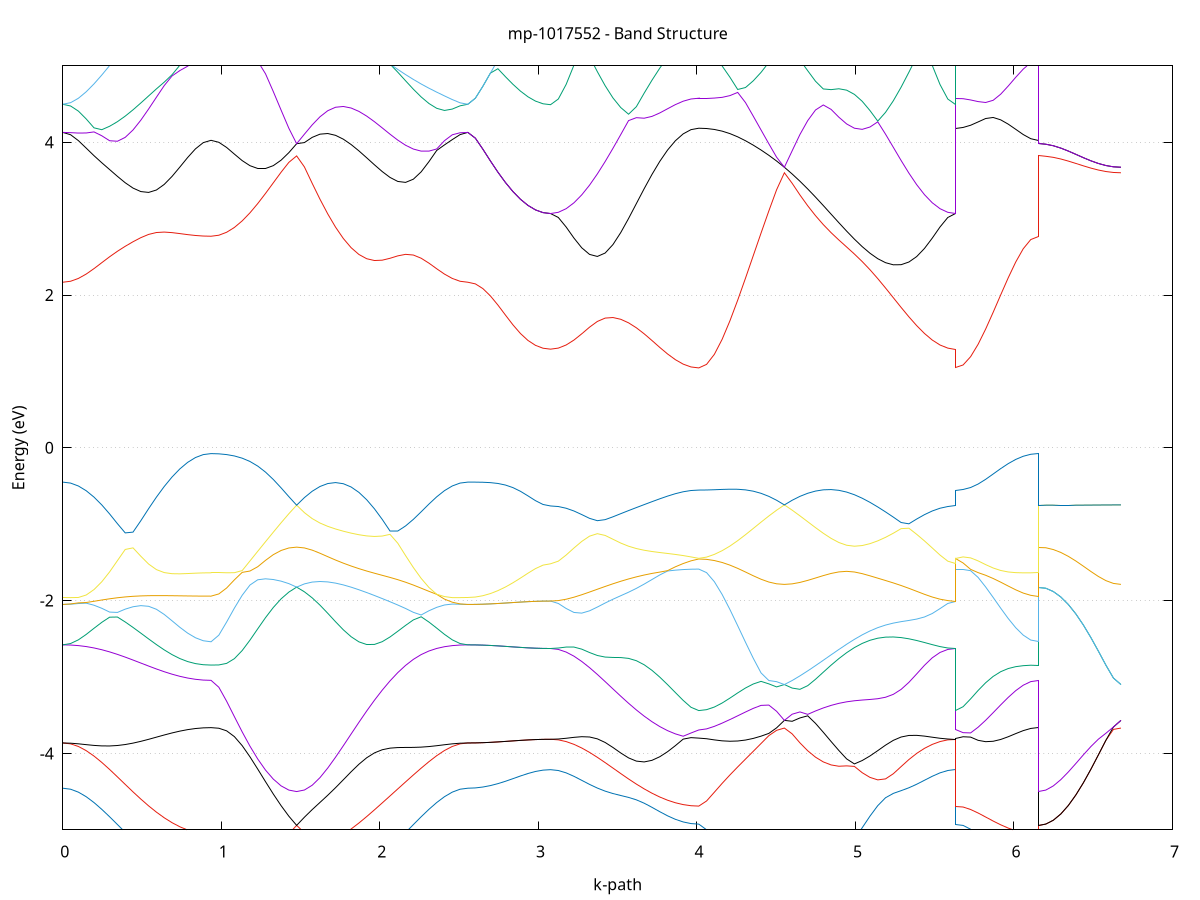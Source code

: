 set title 'mp-1017552 - Band Structure'
set xlabel 'k-path'
set ylabel 'Energy (eV)'
set grid y
set yrange [-5:5]
set terminal png size 800,600
set output 'mp-1017552_bands_gnuplot.png'
plot '-' using 1:2 with lines notitle, '-' using 1:2 with lines notitle, '-' using 1:2 with lines notitle, '-' using 1:2 with lines notitle, '-' using 1:2 with lines notitle, '-' using 1:2 with lines notitle, '-' using 1:2 with lines notitle, '-' using 1:2 with lines notitle, '-' using 1:2 with lines notitle, '-' using 1:2 with lines notitle, '-' using 1:2 with lines notitle, '-' using 1:2 with lines notitle, '-' using 1:2 with lines notitle, '-' using 1:2 with lines notitle, '-' using 1:2 with lines notitle, '-' using 1:2 with lines notitle, '-' using 1:2 with lines notitle, '-' using 1:2 with lines notitle, '-' using 1:2 with lines notitle, '-' using 1:2 with lines notitle, '-' using 1:2 with lines notitle, '-' using 1:2 with lines notitle, '-' using 1:2 with lines notitle, '-' using 1:2 with lines notitle, '-' using 1:2 with lines notitle, '-' using 1:2 with lines notitle, '-' using 1:2 with lines notitle, '-' using 1:2 with lines notitle, '-' using 1:2 with lines notitle, '-' using 1:2 with lines notitle, '-' using 1:2 with lines notitle, '-' using 1:2 with lines notitle, '-' using 1:2 with lines notitle, '-' using 1:2 with lines notitle, '-' using 1:2 with lines notitle, '-' using 1:2 with lines notitle, '-' using 1:2 with lines notitle, '-' using 1:2 with lines notitle, '-' using 1:2 with lines notitle, '-' using 1:2 with lines notitle, '-' using 1:2 with lines notitle, '-' using 1:2 with lines notitle, '-' using 1:2 with lines notitle, '-' using 1:2 with lines notitle, '-' using 1:2 with lines notitle, '-' using 1:2 with lines notitle, '-' using 1:2 with lines notitle, '-' using 1:2 with lines notitle, '-' using 1:2 with lines notitle, '-' using 1:2 with lines notitle, '-' using 1:2 with lines notitle, '-' using 1:2 with lines notitle, '-' using 1:2 with lines notitle, '-' using 1:2 with lines notitle, '-' using 1:2 with lines notitle, '-' using 1:2 with lines notitle, '-' using 1:2 with lines notitle, '-' using 1:2 with lines notitle, '-' using 1:2 with lines notitle, '-' using 1:2 with lines notitle, '-' using 1:2 with lines notitle, '-' using 1:2 with lines notitle, '-' using 1:2 with lines notitle, '-' using 1:2 with lines notitle, '-' using 1:2 with lines notitle, '-' using 1:2 with lines notitle, '-' using 1:2 with lines notitle, '-' using 1:2 with lines notitle, '-' using 1:2 with lines notitle, '-' using 1:2 with lines notitle, '-' using 1:2 with lines notitle, '-' using 1:2 with lines notitle, '-' using 1:2 with lines notitle, '-' using 1:2 with lines notitle, '-' using 1:2 with lines notitle, '-' using 1:2 with lines notitle, '-' using 1:2 with lines notitle, '-' using 1:2 with lines notitle, '-' using 1:2 with lines notitle, '-' using 1:2 with lines notitle, '-' using 1:2 with lines notitle, '-' using 1:2 with lines notitle, '-' using 1:2 with lines notitle, '-' using 1:2 with lines notitle, '-' using 1:2 with lines notitle, '-' using 1:2 with lines notitle, '-' using 1:2 with lines notitle, '-' using 1:2 with lines notitle, '-' using 1:2 with lines notitle, '-' using 1:2 with lines notitle, '-' using 1:2 with lines notitle, '-' using 1:2 with lines notitle, '-' using 1:2 with lines notitle, '-' using 1:2 with lines notitle, '-' using 1:2 with lines notitle, '-' using 1:2 with lines notitle
0.000000 -19.030104
0.049221 -19.025404
0.098442 -19.011304
0.147664 -18.988004
0.196885 -18.955804
0.246106 -18.914904
0.295327 -18.865704
0.344548 -18.808704
0.393769 -18.744704
0.442991 -18.674504
0.492212 -18.598904
0.541433 -18.519104
0.590654 -18.436504
0.639875 -18.353004
0.689096 -18.270304
0.738317 -18.191504
0.787539 -18.120204
0.836760 -18.061504
0.885981 -18.021704
0.935202 -18.007504
0.935202 -18.007504
0.984288 -18.004004
1.033373 -17.993504
1.082458 -17.976304
1.131544 -17.952504
1.180629 -17.922704
1.229714 -17.887304
1.278800 -17.847004
1.327885 -17.802404
1.376971 -17.754504
1.426056 -17.704304
1.475141 -17.652704
1.475141 -17.652704
1.524227 -17.708404
1.573312 -17.771504
1.622397 -17.841504
1.671483 -17.917404
1.720568 -17.998404
1.769654 -18.083204
1.818739 -18.170504
1.867824 -18.259104
1.916910 -18.347504
1.965995 -18.434504
2.015081 -18.519004
2.064166 -18.599704
2.113251 -18.675704
2.162337 -18.745904
2.211422 -18.809804
2.260507 -18.866504
2.309593 -18.915504
2.358678 -18.956204
2.407764 -18.988304
2.456849 -19.011404
2.505934 -19.025404
2.555020 -19.030104
2.555020 -19.030104
2.602440 -19.027704
2.649861 -19.020504
2.697282 -19.008904
2.744703 -18.993404
2.792123 -18.975204
2.839544 -18.955504
2.886965 -18.935704
2.934385 -18.917504
2.981806 -18.902904
3.029227 -18.893304
3.076647 -18.890004
3.076647 -18.890004
3.125869 -18.885704
3.175090 -18.872804
3.224311 -18.851304
3.273532 -18.821704
3.322753 -18.784104
3.371974 -18.739104
3.421196 -18.687204
3.470417 -18.629004
3.519638 -18.565404
3.568859 -18.497304
3.618080 -18.426004
3.667301 -18.352804
3.716522 -18.279404
3.765744 -18.207904
3.814965 -18.140904
3.864186 -18.081704
3.913407 -18.034304
3.962628 -18.003204
4.011849 -17.992304
4.011849 -17.992304
4.060935 -17.988804
4.110020 -17.978404
4.159106 -17.961304
4.208191 -17.937804
4.257276 -17.908304
4.306362 -17.873504
4.355447 -17.833804
4.404533 -17.790204
4.453618 -17.743604
4.502703 -17.695104
4.551789 -17.645904
4.551789 -17.645904
4.600874 -17.698004
4.649959 -17.756004
4.699045 -17.819404
4.748130 -17.887504
4.797216 -17.959804
4.846301 -18.035304
4.895386 -18.113004
4.944472 -18.191904
4.993557 -18.270804
5.042643 -18.348704
5.091728 -18.424504
5.140813 -18.497304
5.189899 -18.566104
5.238984 -18.629904
5.288069 -18.688104
5.337155 -18.739904
5.386240 -18.784704
5.435326 -18.822004
5.484411 -18.851504
5.533496 -18.872804
5.582582 -18.885704
5.631667 -18.890004
5.631667 -17.992304
5.679088 -17.992604
5.726509 -17.993504
5.773929 -17.994904
5.821350 -17.996704
5.868771 -17.998804
5.916191 -18.001004
5.963612 -18.003104
6.011033 -18.005004
6.058453 -18.006304
6.105874 -18.007204
6.153295 -18.007504
6.153295 -17.652704
6.200715 -17.652604
6.248136 -17.652204
6.295557 -17.651604
6.342977 -17.650804
6.390398 -17.649904
6.437819 -17.648904
6.485239 -17.647904
6.532660 -17.646904
6.580081 -17.646304
6.627502 -17.645904
6.674922 -17.645904
e
0.000000 -17.292104
0.049221 -17.291104
0.098442 -17.288604
0.147664 -17.284504
0.196885 -17.279404
0.246106 -17.273804
0.295327 -17.268104
0.344548 -17.263304
0.393769 -17.260204
0.442991 -17.259804
0.492212 -17.263004
0.541433 -17.270404
0.590654 -17.283104
0.639875 -17.301204
0.689096 -17.324604
0.738317 -17.352304
0.787539 -17.382104
0.836760 -17.410404
0.885981 -17.431304
0.935202 -17.439304
0.935202 -17.439304
0.984288 -17.440204
1.033373 -17.443104
1.082458 -17.448304
1.131544 -17.456404
1.180629 -17.467904
1.229714 -17.483604
1.278800 -17.504304
1.327885 -17.530904
1.376971 -17.564204
1.426056 -17.604704
1.475141 -17.652704
1.475141 -17.652704
1.524227 -17.600904
1.573312 -17.549904
1.622397 -17.500704
1.671483 -17.454504
1.720568 -17.412104
1.769654 -17.374304
1.818739 -17.341704
1.867824 -17.314704
1.916910 -17.293304
1.965995 -17.277404
2.015081 -17.266704
2.064166 -17.260704
2.113251 -17.258604
2.162337 -17.259704
2.211422 -17.263104
2.260507 -17.268104
2.309593 -17.273804
2.358678 -17.279504
2.407764 -17.284604
2.456849 -17.288604
2.505934 -17.291104
2.555020 -17.292104
2.555020 -17.292104
2.602440 -17.300104
2.649861 -17.323104
2.697282 -17.358504
2.744703 -17.402304
2.792123 -17.450704
2.839544 -17.499904
2.886965 -17.546404
2.934385 -17.586904
2.981806 -17.618404
3.029227 -17.638404
3.076647 -17.645304
3.076647 -17.645304
3.125869 -17.642504
3.175090 -17.634104
3.224311 -17.620304
3.273532 -17.601704
3.322753 -17.578904
3.371974 -17.552704
3.421196 -17.524404
3.470417 -17.495004
3.519638 -17.466204
3.568859 -17.439504
3.618080 -17.416504
3.667301 -17.398804
3.716522 -17.387604
3.765744 -17.383304
3.814965 -17.385704
3.864186 -17.393204
3.913407 -17.402904
3.962628 -17.411104
4.011849 -17.414304
4.011849 -17.414304
4.060935 -17.415804
4.110020 -17.420104
4.159106 -17.427604
4.208191 -17.438604
4.257276 -17.453404
4.306362 -17.472404
4.355447 -17.496104
4.404533 -17.525004
4.453618 -17.559404
4.502703 -17.599604
4.551789 -17.645804
4.551789 -17.645804
4.600874 -17.597104
4.649959 -17.550304
4.699045 -17.507004
4.748130 -17.468504
4.797216 -17.436504
4.846301 -17.412004
4.895386 -17.395804
4.944472 -17.388704
4.993557 -17.390504
5.042643 -17.400504
5.091728 -17.417704
5.140813 -17.440404
5.189899 -17.467104
5.238984 -17.495704
5.288069 -17.525004
5.337155 -17.553204
5.386240 -17.579204
5.435326 -17.601904
5.484411 -17.620404
5.533496 -17.634104
5.582582 -17.642504
5.631667 -17.645304
5.631667 -17.414304
5.679088 -17.414804
5.726509 -17.416404
5.773929 -17.418804
5.821350 -17.421804
5.868771 -17.425204
5.916191 -17.428804
5.963612 -17.432104
6.011033 -17.435104
6.058453 -17.437304
6.105874 -17.438704
6.153295 -17.439304
6.153295 -17.652704
6.200715 -17.652604
6.248136 -17.652204
6.295557 -17.651604
6.342977 -17.650804
6.390398 -17.649804
6.437819 -17.648804
6.485239 -17.647804
6.532660 -17.646904
6.580081 -17.646304
6.627502 -17.645904
6.674922 -17.645804
e
0.000000 -16.582004
0.049221 -16.580304
0.098442 -16.575404
0.147664 -16.567204
0.196885 -16.556204
0.246106 -16.542504
0.295327 -16.526704
0.344548 -16.509204
0.393769 -16.490504
0.442991 -16.471204
0.492212 -16.451804
0.541433 -16.432904
0.590654 -16.414904
0.639875 -16.398404
0.689096 -16.383804
0.738317 -16.371304
0.787539 -16.361304
0.836760 -16.354004
0.885981 -16.349504
0.935202 -16.348004
0.935202 -16.348004
0.984288 -16.347904
1.033373 -16.347504
1.082458 -16.347104
1.131544 -16.346404
1.180629 -16.345604
1.229714 -16.344804
1.278800 -16.343904
1.327885 -16.343004
1.376971 -16.342104
1.426056 -16.341504
1.475141 -16.341204
1.475141 -16.341204
1.524227 -16.341604
1.573312 -16.342804
1.622397 -16.345304
1.671483 -16.349304
1.720568 -16.355204
1.769654 -16.363204
1.818739 -16.373304
1.867824 -16.385704
1.916910 -16.400004
1.965995 -16.416204
2.015081 -16.433904
2.064166 -16.452604
2.113251 -16.471904
2.162337 -16.491004
2.211422 -16.509604
2.260507 -16.527004
2.309593 -16.542804
2.358678 -16.556404
2.407764 -16.567304
2.456849 -16.575404
2.505934 -16.580304
2.555020 -16.582004
2.555020 -16.582004
2.602440 -16.577604
2.649861 -16.565304
2.697282 -16.547404
2.744703 -16.526304
2.792123 -16.504504
2.839544 -16.483904
2.886965 -16.465604
2.934385 -16.450704
2.981806 -16.439904
3.029227 -16.433204
3.076647 -16.431004
3.076647 -16.431004
3.125869 -16.430804
3.175090 -16.430404
3.224311 -16.429804
3.273532 -16.428904
3.322753 -16.428004
3.371974 -16.427104
3.421196 -16.426104
3.470417 -16.425104
3.519638 -16.424104
3.568859 -16.422604
3.618080 -16.420604
3.667301 -16.417704
3.716522 -16.413904
3.765744 -16.409104
3.814965 -16.403804
3.864186 -16.398504
3.913407 -16.393904
3.962628 -16.390804
4.011849 -16.389704
4.011849 -16.389704
4.060935 -16.388804
4.110020 -16.385904
4.159106 -16.381404
4.208191 -16.375604
4.257276 -16.368804
4.306362 -16.361504
4.355447 -16.354204
4.404533 -16.347604
4.453618 -16.342304
4.502703 -16.338804
4.551789 -16.337604
4.551789 -16.337604
4.600874 -16.338904
4.649959 -16.342904
4.699045 -16.349404
4.748130 -16.358104
4.797216 -16.368204
4.846301 -16.379004
4.895386 -16.389504
4.944472 -16.399004
4.993557 -16.407104
5.042643 -16.413204
5.091728 -16.417804
5.140813 -16.421004
5.189899 -16.423204
5.238984 -16.424704
5.288069 -16.426004
5.337155 -16.427004
5.386240 -16.428004
5.435326 -16.428904
5.484411 -16.429704
5.533496 -16.430304
5.582582 -16.430804
5.631667 -16.431004
5.631667 -16.389704
5.679088 -16.388904
5.726509 -16.386404
5.773929 -16.382404
5.821350 -16.377304
5.868771 -16.371504
5.916191 -16.365604
5.963612 -16.360004
6.011033 -16.355104
6.058453 -16.351204
6.105874 -16.348804
6.153295 -16.348004
6.153295 -16.341204
6.200715 -16.341104
6.248136 -16.340904
6.295557 -16.340704
6.342977 -16.340204
6.390398 -16.339704
6.437819 -16.339204
6.485239 -16.338604
6.532660 -16.338104
6.580081 -16.337804
6.627502 -16.337604
6.674922 -16.337604
e
0.000000 -9.855504
0.049221 -9.860904
0.098442 -9.877004
0.147664 -9.903204
0.196885 -9.938604
0.246106 -9.981804
0.295327 -10.031204
0.344548 -10.084804
0.393769 -10.140404
0.442991 -10.195604
0.492212 -10.247904
0.541433 -10.294504
0.590654 -10.333004
0.639875 -10.361004
0.689096 -10.376504
0.738317 -10.378004
0.787539 -10.364604
0.836760 -10.336604
0.885981 -10.297304
0.935202 -10.270004
0.935202 -10.270004
0.984288 -10.271904
1.033373 -10.277304
1.082458 -10.285804
1.131544 -10.296304
1.180629 -10.307604
1.229714 -10.318104
1.278800 -10.326104
1.327885 -10.329404
1.376971 -10.326204
1.426056 -10.314504
1.475141 -10.292704
1.475141 -10.292704
1.524227 -10.320304
1.573312 -10.347104
1.622397 -10.371104
1.671483 -10.390404
1.720568 -10.403304
1.769654 -10.408204
1.818739 -10.404004
1.867824 -10.390104
1.916910 -10.366504
1.965995 -10.333704
2.015081 -10.292804
2.064166 -10.245304
2.113251 -10.193104
2.162337 -10.138304
2.211422 -10.083204
2.260507 -10.030004
2.309593 -9.981004
2.358678 -9.938104
2.407764 -9.903004
2.456849 -9.876904
2.505934 -9.860904
2.555020 -9.855504
2.555020 -9.855504
2.602440 -9.851504
2.649861 -9.840104
2.697282 -9.821904
2.744703 -9.798404
2.792123 -9.771204
2.839544 -9.742504
2.886965 -9.714504
2.934385 -9.689704
2.981806 -9.670104
3.029227 -9.657504
3.076647 -9.653204
3.076647 -9.653204
3.125869 -9.663604
3.175090 -9.694104
3.224311 -9.743404
3.273532 -9.809304
3.322753 -9.889004
3.371974 -9.979504
3.421196 -10.077504
3.470417 -10.180104
3.519638 -10.284104
3.568859 -10.386704
3.618080 -10.485304
3.667301 -10.577604
3.716522 -10.661504
3.765744 -10.735204
3.814965 -10.797204
3.864186 -10.846504
3.913407 -10.882304
3.962628 -10.903904
4.011849 -10.911104
4.011849 -10.911104
4.060935 -10.907404
4.110020 -10.896404
4.159106 -10.878004
4.208191 -10.852304
4.257276 -10.819204
4.306362 -10.778804
4.355447 -10.730904
4.404533 -10.675504
4.453618 -10.612204
4.502703 -10.540804
4.551789 -10.461204
4.551789 -10.461204
4.600874 -10.539504
4.649959 -10.604804
4.699045 -10.655204
4.748130 -10.689104
4.797216 -10.705504
4.846301 -10.704004
4.895386 -10.684704
4.944472 -10.648504
4.993557 -10.596404
5.042643 -10.530104
5.091728 -10.451804
5.140813 -10.363904
5.189899 -10.269204
5.238984 -10.170804
5.288069 -10.072004
5.337155 -9.976304
5.386240 -9.887204
5.435326 -9.808304
5.484411 -9.742904
5.533496 -9.693904
5.582582 -9.663504
5.631667 -9.653204
5.631667 -10.911104
5.679088 -10.903904
5.726509 -10.882204
5.773929 -10.846604
5.821350 -10.798004
5.868771 -10.737404
5.916191 -10.666304
5.963612 -10.586604
6.011033 -10.500504
6.058453 -10.411004
6.105874 -10.323804
6.153295 -10.270004
6.153295 -10.292704
6.200715 -10.296304
6.248136 -10.306804
6.295557 -10.323304
6.342977 -10.344104
6.390398 -10.367504
6.437819 -10.391404
6.485239 -10.414004
6.532660 -10.433504
6.580081 -10.448504
6.627502 -10.457904
6.674922 -10.461204
e
0.000000 -8.172204
0.049221 -8.184404
0.098442 -8.220504
0.147664 -8.279404
0.196885 -8.359104
0.246106 -8.457104
0.295327 -8.570604
0.344548 -8.696304
0.393769 -8.831404
0.442991 -8.972804
0.492212 -9.117804
0.541433 -9.263704
0.590654 -9.408104
0.639875 -9.548804
0.689096 -9.683604
0.738317 -9.810304
0.787539 -9.926704
0.836760 -10.030204
0.885981 -10.115404
0.935202 -10.158104
0.935202 -10.158104
0.984288 -10.158704
1.033373 -10.160504
1.082458 -10.163804
1.131544 -10.169004
1.180629 -10.176804
1.229714 -10.187504
1.278800 -10.201804
1.327885 -10.219704
1.376971 -10.241204
1.426056 -10.265904
1.475141 -10.292704
1.475141 -10.292704
1.524227 -10.259204
1.573312 -10.213004
1.622397 -10.153604
1.671483 -10.080704
1.720568 -9.994404
1.769654 -9.895504
1.818739 -9.785004
1.867824 -9.664004
1.916910 -9.534204
1.965995 -9.397604
2.015081 -9.256204
2.064166 -9.112404
2.113251 -8.968904
2.162337 -8.828404
2.211422 -8.693904
2.260507 -8.568704
2.309593 -8.455704
2.358678 -8.358204
2.407764 -8.278904
2.456849 -8.220304
2.505934 -8.184304
2.555020 -8.172204
2.555020 -8.172204
2.602440 -8.173404
2.649861 -8.177004
2.697282 -8.182904
2.744703 -8.190904
2.792123 -8.200504
2.839544 -8.211304
2.886965 -8.222304
2.934385 -8.232504
2.981806 -8.240804
3.029227 -8.246304
3.076647 -8.248204
3.076647 -8.248204
3.125869 -8.255004
3.175090 -8.275204
3.224311 -8.309404
3.273532 -8.358104
3.322753 -8.421304
3.371974 -8.499004
3.421196 -8.590004
3.470417 -8.692804
3.519638 -8.804804
3.568859 -8.922904
3.618080 -9.043504
3.667301 -9.162704
3.716522 -9.276504
3.765744 -9.381004
3.814965 -9.472404
3.864186 -9.547504
3.913407 -9.603304
3.962628 -9.637704
4.011849 -9.649304
4.011849 -9.649304
4.060935 -9.659704
4.110020 -9.690404
4.159106 -9.740004
4.208191 -9.806404
4.257276 -9.886604
4.306362 -9.977404
4.355447 -10.075104
4.404533 -10.175904
4.453618 -10.276204
4.502703 -10.372404
4.551789 -10.461104
4.551789 -10.461104
4.600874 -10.372804
4.649959 -10.275604
4.699045 -10.169504
4.748130 -10.054704
4.797216 -9.931704
4.846301 -9.801204
4.895386 -9.664404
4.944472 -9.522904
4.993557 -9.378504
5.042643 -9.233604
5.091728 -9.090804
5.140813 -8.952804
5.189899 -8.822304
5.238984 -8.702104
5.288069 -8.594204
5.337155 -8.500304
5.386240 -8.421404
5.435326 -8.357704
5.484411 -8.309104
5.533496 -8.275104
5.582582 -8.254904
5.631667 -8.248204
5.631667 -9.649304
5.679088 -9.653804
5.726509 -9.667504
5.773929 -9.690504
5.821350 -9.723004
5.868771 -9.765404
5.916191 -9.817604
5.963612 -9.879404
6.011033 -9.949904
6.058453 -10.027304
6.105874 -10.106904
6.153295 -10.158104
6.153295 -10.292704
6.200715 -10.296304
6.248136 -10.306804
6.295557 -10.323304
6.342977 -10.344104
6.390398 -10.367504
6.437819 -10.391404
6.485239 -10.414004
6.532660 -10.433504
6.580081 -10.448504
6.627502 -10.457904
6.674922 -10.461104
e
0.000000 -4.455904
0.049221 -4.469104
0.098442 -4.507504
0.147664 -4.567304
0.196885 -4.644004
0.246106 -4.733004
0.295327 -4.829904
0.344548 -4.931204
0.393769 -5.033404
0.442991 -5.133404
0.492212 -5.228904
0.541433 -5.317604
0.590654 -5.397904
0.639875 -5.468704
0.689096 -5.529204
0.738317 -5.578704
0.787539 -5.617304
0.836760 -5.644804
0.885981 -5.661204
0.935202 -5.666704
0.935202 -5.666704
0.984288 -5.660004
1.033373 -5.640004
1.082458 -5.606904
1.131544 -5.560904
1.180629 -5.502404
1.229714 -5.431904
1.278800 -5.487604
1.327885 -5.533004
1.376971 -5.563804
1.426056 -5.580704
1.475141 -5.585604
1.475141 -5.585604
1.524227 -5.582104
1.573312 -5.575004
1.622397 -5.569404
1.671483 -5.567304
1.720568 -5.565404
1.769654 -5.557604
1.818739 -5.538604
1.867824 -5.505704
1.916910 -5.457904
1.965995 -5.395504
2.015081 -5.319804
2.064166 -5.232904
2.113251 -5.137204
2.162337 -5.035904
2.211422 -4.932204
2.260507 -4.829904
2.309593 -4.732304
2.358678 -4.643304
2.407764 -4.566804
2.456849 -4.507204
2.505934 -4.469104
2.555020 -4.455904
2.555020 -4.455904
2.602440 -4.452004
2.649861 -4.440404
2.697282 -4.421604
2.744703 -4.396004
2.792123 -4.365204
2.839544 -4.330904
2.886965 -4.295804
2.934385 -4.263304
2.981806 -4.236704
3.029227 -4.219304
3.076647 -4.213204
3.076647 -4.213204
3.125869 -4.224204
3.175090 -4.255004
3.224311 -4.300304
3.273532 -4.352804
3.322753 -4.405804
3.371974 -4.453904
3.421196 -4.494104
3.470417 -4.525804
3.519638 -4.551304
3.568859 -4.576304
3.618080 -4.608204
3.667301 -4.652104
3.716522 -4.706104
3.765744 -4.763404
3.814965 -4.817404
3.864186 -4.863104
3.913407 -4.897504
3.962628 -4.918704
4.011849 -4.925904
4.011849 -4.925904
4.060935 -5.000404
4.110020 -5.136704
4.159106 -5.283304
4.208191 -5.427604
4.257276 -5.563104
4.306362 -5.685004
4.355447 -5.789604
4.404533 -5.873804
4.453618 -5.935404
4.502703 -5.973004
4.551789 -5.985604
4.551789 -5.985604
4.600874 -5.973004
4.649959 -5.935704
4.699045 -5.874804
4.748130 -5.791604
4.797216 -5.688204
4.846301 -5.567204
4.895386 -5.431404
4.944472 -5.284304
4.993557 -5.130004
5.042643 -4.973504
5.091728 -4.821404
5.140813 -4.684104
5.189899 -4.580604
5.238984 -4.523704
5.288069 -4.488004
5.337155 -4.450104
5.386240 -4.404004
5.435326 -4.352004
5.484411 -4.299904
5.533496 -4.254804
5.582582 -4.224104
5.631667 -4.213204
5.631667 -4.925904
5.679088 -4.943004
5.726509 -4.992904
5.773929 -5.070604
5.821350 -5.167704
5.868771 -5.273904
5.916191 -5.379204
5.963612 -5.475404
6.011033 -5.556004
6.058453 -5.616504
6.105874 -5.654004
6.153295 -5.666704
6.153295 -5.585604
6.200715 -5.598104
6.248136 -5.632504
6.295557 -5.681704
6.342977 -5.737904
6.390398 -5.795104
6.437819 -5.848804
6.485239 -5.895804
6.532660 -5.934204
6.580081 -5.962404
6.627502 -5.979704
6.674922 -5.985604
e
0.000000 -3.863604
0.049221 -3.875304
0.098442 -3.909704
0.147664 -3.964204
0.196885 -4.035104
0.246106 -4.118604
0.295327 -4.210504
0.344548 -4.307504
0.393769 -4.406204
0.442991 -4.503904
0.492212 -4.598204
0.541433 -4.687304
0.590654 -4.769304
0.639875 -4.843004
0.689096 -4.907104
0.738317 -4.960804
0.787539 -5.003304
0.836760 -5.034004
0.885981 -5.052604
0.935202 -5.058904
0.935202 -5.058904
0.984288 -5.077104
1.033373 -5.127204
1.082458 -5.198204
1.131544 -5.277904
1.180629 -5.356804
1.229714 -5.428104
1.278800 -5.350404
1.327885 -5.258604
1.376971 -5.158304
1.426056 -5.051704
1.475141 -4.942304
1.475141 -4.942304
1.524227 -5.039004
1.573312 -5.107004
1.622397 -5.141504
1.671483 -5.141204
1.720568 -5.110804
1.769654 -5.058004
1.818739 -4.989904
1.867824 -4.911804
1.916910 -4.827304
1.965995 -4.738904
2.015081 -4.648404
2.064166 -4.556804
2.113251 -4.464904
2.162337 -4.373304
2.211422 -4.282404
2.260507 -4.193604
2.309593 -4.108504
2.358678 -4.030004
2.407764 -3.962104
2.456849 -3.909104
2.505934 -3.875204
2.555020 -3.863604
2.555020 -3.863604
2.602440 -3.862704
2.649861 -3.859904
2.697282 -3.855504
2.744703 -3.849904
2.792123 -3.843304
2.839544 -3.836504
2.886965 -3.829804
2.934385 -3.823904
2.981806 -3.819204
3.029227 -3.816304
3.076647 -3.815204
3.076647 -3.815204
3.125869 -3.822904
3.175090 -3.845404
3.224311 -3.881604
3.273532 -3.929504
3.322753 -3.986904
3.371974 -4.051504
3.421196 -4.120704
3.470417 -4.192304
3.519638 -4.264304
3.568859 -4.334804
3.618080 -4.402004
3.667301 -4.464604
3.716522 -4.521304
3.765744 -4.571104
3.814965 -4.613004
3.864186 -4.646304
3.913407 -4.670404
3.962628 -4.685104
4.011849 -4.690004
4.011849 -4.690004
4.060935 -4.623204
4.110020 -4.508304
4.159106 -4.392604
4.208191 -4.282404
4.257276 -4.177204
4.306362 -4.074704
4.355447 -3.973004
4.404533 -3.870804
4.453618 -3.767904
4.502703 -3.698204
4.551789 -3.668504
4.551789 -3.668504
4.600874 -3.744704
4.649959 -3.862304
4.699045 -3.965804
4.748130 -4.049504
4.797216 -4.111504
4.846301 -4.151104
4.895386 -4.168304
4.944472 -4.163404
4.993557 -4.170504
5.042643 -4.252804
5.091728 -4.314304
5.140813 -4.346704
5.189899 -4.333904
5.238984 -4.266404
5.288069 -4.172904
5.337155 -4.080804
5.386240 -4.000304
5.435326 -3.934104
5.484411 -3.882504
5.533496 -3.845404
5.582582 -3.822804
5.631667 -3.815204
5.631667 -4.690004
5.679088 -4.702004
5.726509 -4.734604
5.773929 -4.780704
5.821350 -4.833004
5.868771 -4.885704
5.916191 -4.934704
5.963612 -4.977604
6.011033 -5.012404
6.058453 -5.038004
6.105874 -5.053604
6.153295 -5.058904
6.153295 -4.942304
6.200715 -4.925404
6.248136 -4.875104
6.295557 -4.793104
6.342977 -4.681704
6.390398 -4.544304
6.437819 -4.384704
6.485239 -4.207704
6.532660 -4.019004
6.580081 -3.827704
6.627502 -3.686004
6.674922 -3.668504
e
0.000000 -3.863604
0.049221 -3.866604
0.098442 -3.874804
0.147664 -3.885504
0.196885 -3.895604
0.246106 -3.902004
0.295327 -3.902804
0.344548 -3.896804
0.393769 -3.884204
0.442991 -3.865604
0.492212 -3.842304
0.541433 -3.815804
0.590654 -3.787504
0.639875 -3.759204
0.689096 -3.732404
0.738317 -3.708604
0.787539 -3.689004
0.836760 -3.674604
0.885981 -3.665904
0.935202 -3.663004
0.935202 -3.663004
0.984288 -3.670804
1.033373 -3.704704
1.082458 -3.780604
1.131544 -3.898404
1.180629 -4.044804
1.229714 -4.205704
1.278800 -4.370604
1.327885 -4.532004
1.376971 -4.684204
1.426056 -4.822504
1.475141 -4.942304
1.475141 -4.942304
1.524227 -4.835404
1.573312 -4.735604
1.622397 -4.641804
1.671483 -4.547804
1.720568 -4.448904
1.769654 -4.345304
1.818739 -4.240804
1.867824 -4.142304
1.916910 -4.057604
1.965995 -3.993404
2.015081 -3.952304
2.064166 -3.931304
2.113251 -3.923704
2.162337 -3.922304
2.211422 -3.921504
2.260507 -3.918004
2.309593 -3.910504
2.358678 -3.899604
2.407764 -3.886904
2.456849 -3.875104
2.505934 -3.866704
2.555020 -3.863604
2.555020 -3.863604
2.602440 -3.862604
2.649861 -3.859904
2.697282 -3.855504
2.744703 -3.849804
2.792123 -3.843304
2.839544 -3.836404
2.886965 -3.829704
2.934385 -3.823804
2.981806 -3.819204
3.029227 -3.816204
3.076647 -3.815204
3.076647 -3.815204
3.125869 -3.811704
3.175090 -3.802204
3.224311 -3.790004
3.273532 -3.781504
3.322753 -3.785404
3.371974 -3.809604
3.421196 -3.857104
3.470417 -3.922604
3.519638 -3.994704
3.568859 -4.058904
3.618080 -4.101104
3.667301 -4.111904
3.716522 -4.090904
3.765744 -4.043904
3.814965 -3.977804
3.864186 -3.898704
3.913407 -3.813304
3.962628 -3.793904
4.011849 -3.800104
4.011849 -3.800104
4.060935 -3.808104
4.110020 -3.823304
4.159106 -3.835704
4.208191 -3.841104
4.257276 -3.837804
4.306362 -3.825404
4.355447 -3.804104
4.404533 -3.774604
4.453618 -3.738404
4.502703 -3.665604
4.551789 -3.567904
4.551789 -3.567904
4.600874 -3.579804
4.649959 -3.536004
4.699045 -3.508304
4.748130 -3.607104
4.797216 -3.723404
4.846301 -3.844004
4.895386 -3.962004
4.944472 -4.072204
4.993557 -4.137804
5.042643 -4.093504
5.091728 -4.033804
5.140813 -3.964004
5.189899 -3.892204
5.238984 -3.829304
5.288069 -3.785704
5.337155 -3.765304
5.386240 -3.763904
5.435326 -3.773804
5.484411 -3.788204
5.533496 -3.802104
5.582582 -3.811804
5.631667 -3.815204
5.631667 -3.800104
5.679088 -3.782204
5.726509 -3.786904
5.773929 -3.829104
5.821350 -3.846704
5.868771 -3.841404
5.916191 -3.817904
5.963612 -3.782304
6.011033 -3.741204
6.058453 -3.702104
6.105874 -3.673504
6.153295 -3.663004
6.153295 -4.942304
6.200715 -4.925404
6.248136 -4.875104
6.295557 -4.793104
6.342977 -4.681704
6.390398 -4.544204
6.437819 -4.384704
6.485239 -4.207604
6.532660 -4.019004
6.580081 -3.827704
6.627502 -3.654304
6.674922 -3.567904
e
0.000000 -2.579104
0.049221 -2.581604
0.098442 -2.589004
0.147664 -2.601604
0.196885 -2.619704
0.246106 -2.643004
0.295327 -2.671304
0.344548 -2.703804
0.393769 -2.739704
0.442991 -2.778004
0.492212 -2.817404
0.541433 -2.856804
0.590654 -2.895004
0.639875 -2.930904
0.689096 -2.963204
0.738317 -2.991104
0.787539 -3.013604
0.836760 -3.030204
0.885981 -3.040404
0.935202 -3.043804
0.935202 -3.043804
0.984288 -3.134104
1.033373 -3.316904
1.082458 -3.519104
1.131544 -3.718504
1.180629 -3.905404
1.229714 -4.073604
1.278800 -4.218704
1.327885 -4.336904
1.376971 -4.425204
1.426056 -4.480504
1.475141 -4.499804
1.475141 -4.499804
1.524227 -4.479304
1.573312 -4.416904
1.622397 -4.317204
1.671483 -4.191304
1.720568 -4.049804
1.769654 -3.899904
1.818739 -3.746504
1.867824 -3.593804
1.916910 -3.445304
1.965995 -3.303904
2.015081 -3.172004
2.064166 -3.051004
2.113251 -2.942404
2.162337 -2.848004
2.211422 -2.769204
2.260507 -2.706704
2.309593 -2.659704
2.358678 -2.626204
2.407764 -2.603504
2.456849 -2.589304
2.505934 -2.581604
2.555020 -2.579104
2.555020 -2.579104
2.602440 -2.580104
2.649861 -2.582804
2.697282 -2.587104
2.744703 -2.592604
2.792123 -2.599104
2.839544 -2.605904
2.886965 -2.612504
2.934385 -2.618404
2.981806 -2.623004
3.029227 -2.626004
3.076647 -2.627004
3.076647 -2.627004
3.125869 -2.638904
3.175090 -2.673404
3.224311 -2.727304
3.273532 -2.796604
3.322753 -2.877504
3.371974 -2.966404
3.421196 -3.060304
3.470417 -3.156104
3.519638 -3.251304
3.568859 -3.343804
3.618080 -3.431304
3.667301 -3.512304
3.716522 -3.585204
3.765744 -3.648904
3.814965 -3.702304
3.864186 -3.744604
3.913407 -3.775304
3.962628 -3.733304
4.011849 -3.693404
4.011849 -3.693404
4.060935 -3.679404
4.110020 -3.646204
4.159106 -3.603904
4.208191 -3.557204
4.257276 -3.508104
4.306362 -3.458504
4.355447 -3.410804
4.404533 -3.371704
4.453618 -3.367604
4.502703 -3.448904
4.551789 -3.567904
4.551789 -3.567904
4.600874 -3.487004
4.649959 -3.457304
4.699045 -3.489204
4.748130 -3.444804
4.797216 -3.405204
4.846301 -3.371704
4.895386 -3.344904
4.944472 -3.324904
4.993557 -3.311004
5.042643 -3.301704
5.091728 -3.294204
5.140813 -3.284304
5.189899 -3.265104
5.238984 -3.227104
5.288069 -3.162304
5.337155 -3.070204
5.386240 -2.960104
5.435326 -2.847304
5.484411 -2.749104
5.533496 -2.678604
5.582582 -2.639204
5.631667 -2.627004
5.631667 -3.693404
5.679088 -3.728704
5.726509 -3.732004
5.773929 -3.657304
5.821350 -3.566604
5.868771 -3.467104
5.916191 -3.365404
5.963612 -3.267204
6.011033 -3.178904
6.058453 -3.107504
6.105874 -3.060404
6.153295 -3.043804
6.153295 -4.499804
6.200715 -4.480404
6.248136 -4.425704
6.295557 -4.343504
6.342977 -4.243004
6.390398 -4.132304
6.437819 -4.019104
6.485239 -3.910404
6.532660 -3.813504
6.580081 -3.736304
6.627502 -3.654204
6.674922 -3.567904
e
0.000000 -2.579104
0.049221 -2.561904
0.098442 -2.513404
0.147664 -2.442704
0.196885 -2.362404
0.246106 -2.284304
0.295327 -2.216904
0.344548 -2.214904
0.393769 -2.279604
0.442991 -2.351004
0.492212 -2.425904
0.541433 -2.501704
0.590654 -2.575704
0.639875 -2.645204
0.689096 -2.707004
0.738317 -2.758604
0.787539 -2.798004
0.836760 -2.824604
0.885981 -2.839304
0.935202 -2.843904
0.935202 -2.843904
0.984288 -2.842104
1.033373 -2.821904
1.082458 -2.760004
1.131544 -2.653704
1.180629 -2.517704
1.229714 -2.369304
1.278800 -2.223104
1.327885 -2.090004
1.376971 -1.977304
1.426056 -1.888304
1.475141 -1.823504
1.475141 -1.823504
1.524227 -1.885104
1.573312 -1.964104
1.622397 -2.059504
1.671483 -2.166304
1.720568 -2.276804
1.769654 -2.382104
1.818739 -2.472804
1.867824 -2.539804
1.916910 -2.574904
1.965995 -2.573604
2.015081 -2.537604
2.064166 -2.475904
2.113251 -2.401204
2.162337 -2.324404
2.211422 -2.252504
2.260507 -2.211604
2.309593 -2.280804
2.358678 -2.360204
2.407764 -2.442004
2.456849 -2.513404
2.505934 -2.561904
2.555020 -2.579104
2.555020 -2.579104
2.602440 -2.580004
2.649861 -2.582804
2.697282 -2.587004
2.744703 -2.592604
2.792123 -2.599104
2.839544 -2.605904
2.886965 -2.612504
2.934385 -2.618404
2.981806 -2.623004
3.029227 -2.626004
3.076647 -2.627004
3.076647 -2.627004
3.125869 -2.620604
3.175090 -2.608204
3.224311 -2.608104
3.273532 -2.635404
3.322753 -2.679804
3.371974 -2.718504
3.421196 -2.739104
3.470417 -2.744204
3.519638 -2.745504
3.568859 -2.756404
3.618080 -2.786704
3.667301 -2.839704
3.716522 -2.912904
3.765744 -3.001504
3.814965 -3.100104
3.864186 -3.203704
3.913407 -3.306204
3.962628 -3.396404
4.011849 -3.439604
4.011849 -3.439604
4.060935 -3.427704
4.110020 -3.393204
4.159106 -3.340604
4.208191 -3.276404
4.257276 -3.208304
4.306362 -3.144204
4.355447 -3.091604
4.404533 -3.057204
4.453618 -3.089904
4.502703 -3.129804
4.551789 -3.098804
4.551789 -3.098804
4.600874 -3.145004
4.649959 -3.161304
4.699045 -3.113404
4.748130 -3.029804
4.797216 -2.937104
4.846301 -2.845304
4.895386 -2.759304
4.944472 -2.681804
4.993557 -2.614904
5.042643 -2.560504
5.091728 -2.519404
5.140813 -2.492204
5.189899 -2.478204
5.238984 -2.476104
5.288069 -2.484004
5.337155 -2.499904
5.386240 -2.522104
5.435326 -2.548404
5.484411 -2.576304
5.533496 -2.601904
5.582582 -2.620304
5.631667 -2.627004
5.631667 -3.439604
5.679088 -3.389004
5.726509 -3.286404
5.773929 -3.176104
5.821350 -3.075404
5.868771 -2.992404
5.916191 -2.930604
5.963612 -2.889404
6.011033 -2.864804
6.058453 -2.851804
6.105874 -2.845704
6.153295 -2.843904
6.153295 -1.823504
6.200715 -1.838004
6.248136 -1.881304
6.295557 -1.952704
6.342977 -2.051004
6.390398 -2.174204
6.437819 -2.319804
6.485239 -2.484104
6.532660 -2.662104
6.580081 -2.845504
6.627502 -3.014004
6.674922 -3.098804
e
0.000000 -2.050404
0.049221 -2.047204
0.098442 -2.038304
0.147664 -2.033504
0.196885 -2.060404
0.246106 -2.100804
0.295327 -2.150204
0.344548 -2.154804
0.393769 -2.111804
0.442991 -2.080504
0.492212 -2.065804
0.541433 -2.074604
0.590654 -2.113704
0.639875 -2.181104
0.689096 -2.264304
0.738317 -2.349304
0.787539 -2.425604
0.836760 -2.486204
0.885981 -2.525404
0.935202 -2.539004
0.935202 -2.539004
0.984288 -2.452404
1.033373 -2.280804
1.082458 -2.098304
1.131544 -1.930304
1.180629 -1.796304
1.229714 -1.727404
1.278800 -1.714704
1.327885 -1.724004
1.376971 -1.745204
1.426056 -1.777704
1.475141 -1.823504
1.475141 -1.823504
1.524227 -1.780904
1.573312 -1.757404
1.622397 -1.749904
1.671483 -1.755304
1.720568 -1.771004
1.769654 -1.794504
1.818739 -1.824004
1.867824 -1.857804
1.916910 -1.894504
1.965995 -1.933204
2.015081 -1.973404
2.064166 -2.014804
2.113251 -2.057704
2.162337 -2.103204
2.211422 -2.153504
2.260507 -2.188204
2.309593 -2.133004
2.358678 -2.088204
2.407764 -2.057204
2.456849 -2.045204
2.505934 -2.047704
2.555020 -2.050404
2.555020 -2.050404
2.602440 -2.049504
2.649861 -2.047004
2.697282 -2.043004
2.744703 -2.037804
2.792123 -2.031804
2.839544 -2.025504
2.886965 -2.019304
2.934385 -2.013904
2.981806 -2.009604
3.029227 -2.006804
3.076647 -2.005904
3.076647 -2.005904
3.125869 -2.037504
3.175090 -2.103104
3.224311 -2.155004
3.273532 -2.163904
3.322753 -2.133704
3.371974 -2.084504
3.421196 -2.031604
3.470417 -1.981904
3.519638 -1.936004
3.568859 -1.890104
3.618080 -1.840004
3.667301 -1.784004
3.716522 -1.724204
3.765744 -1.664204
3.814965 -1.612504
3.864186 -1.601404
3.913407 -1.593604
3.962628 -1.589004
4.011849 -1.587404
4.011849 -1.587404
4.060935 -1.633804
4.110020 -1.752404
4.159106 -1.919404
4.208191 -2.116504
4.257276 -2.328704
4.306362 -2.544504
4.355447 -2.754504
4.404533 -2.946404
4.453618 -3.046204
4.502703 -3.061104
4.551789 -3.098804
4.551789 -3.098804
4.600874 -3.046104
4.649959 -2.985204
4.699045 -2.919804
4.748130 -2.851404
4.797216 -2.781104
4.846301 -2.710004
4.895386 -2.639604
4.944472 -2.571404
4.993557 -2.507004
5.042643 -2.448404
5.091728 -2.397104
5.140813 -2.354104
5.189899 -2.320104
5.238984 -2.294504
5.288069 -2.275504
5.337155 -2.259804
5.386240 -2.241804
5.435326 -2.214304
5.484411 -2.169204
5.533496 -2.104704
5.582582 -2.037404
5.631667 -2.005904
5.631667 -1.587404
5.679088 -1.592704
5.726509 -1.608204
5.773929 -1.696904
5.821350 -1.821504
5.868771 -1.958304
5.916191 -2.098804
5.963612 -2.233804
6.011033 -2.354604
6.058453 -2.451904
6.105874 -2.516304
6.153295 -2.539004
6.153295 -1.823504
6.200715 -1.838004
6.248136 -1.881304
6.295557 -1.952704
6.342977 -2.051004
6.390398 -2.174204
6.437819 -2.319804
6.485239 -2.484104
6.532660 -2.662104
6.580081 -2.845504
6.627502 -3.014004
6.674922 -3.098804
e
0.000000 -2.050404
0.049221 -2.043604
0.098442 -2.029804
0.147664 -2.024904
0.196885 -2.008804
0.246106 -1.992104
0.295327 -1.976404
0.344548 -1.962704
0.393769 -1.951804
0.442991 -1.943804
0.492212 -1.938504
0.541433 -1.935604
0.590654 -1.934504
0.639875 -1.934804
0.689096 -1.935904
0.738317 -1.937404
0.787539 -1.939004
0.836760 -1.940304
0.885981 -1.941204
0.935202 -1.941504
0.935202 -1.941504
0.984288 -1.912604
1.033373 -1.835304
1.082458 -1.728304
1.131544 -1.630504
1.180629 -1.612904
1.229714 -1.556504
1.278800 -1.473104
1.327885 -1.398504
1.376971 -1.343804
1.426056 -1.310904
1.475141 -1.300004
1.475141 -1.300004
1.524227 -1.310504
1.573312 -1.339404
1.622397 -1.380104
1.671483 -1.425004
1.720568 -1.468904
1.769654 -1.509804
1.818739 -1.547204
1.867824 -1.581404
1.916910 -1.612604
1.965995 -1.641404
2.015081 -1.668904
2.064166 -1.696404
2.113251 -1.726104
2.162337 -1.759304
2.211422 -1.796504
2.260507 -1.837004
2.309593 -1.878404
2.358678 -1.918004
2.407764 -1.980704
2.456849 -2.020804
2.505934 -2.043204
2.555020 -2.050404
2.555020 -2.050404
2.602440 -2.049504
2.649861 -2.047004
2.697282 -2.043004
2.744703 -2.037804
2.792123 -2.031804
2.839544 -2.025504
2.886965 -2.019304
2.934385 -2.013904
2.981806 -2.009604
3.029227 -2.006804
3.076647 -2.005904
3.076647 -2.005904
3.125869 -1.999604
3.175090 -1.982004
3.224311 -1.955504
3.273532 -1.923304
3.322753 -1.887904
3.371974 -1.851204
3.421196 -1.814804
3.470417 -1.779804
3.519638 -1.746804
3.568859 -1.716504
3.618080 -1.689204
3.667301 -1.665104
3.716522 -1.644204
3.765744 -1.626704
3.814965 -1.607804
3.864186 -1.557504
3.913407 -1.514704
3.962628 -1.479604
4.011849 -1.455004
4.011849 -1.455004
4.060935 -1.460104
4.110020 -1.475504
4.159106 -1.500804
4.208191 -1.535504
4.257276 -1.577904
4.306362 -1.625604
4.355447 -1.674704
4.404533 -1.720204
4.453618 -1.756904
4.502703 -1.780104
4.551789 -1.787804
4.551789 -1.787804
4.600874 -1.780804
4.649959 -1.762004
4.699045 -1.735204
4.748130 -1.704204
4.797216 -1.672804
4.846301 -1.644604
4.895386 -1.624304
4.944472 -1.616904
4.993557 -1.625404
5.042643 -1.647104
5.091728 -1.675704
5.140813 -1.706204
5.189899 -1.737004
5.238984 -1.768504
5.288069 -1.802404
5.337155 -1.839204
5.386240 -1.878304
5.435326 -1.917404
5.484411 -1.953004
5.533496 -1.981404
5.582582 -1.999604
5.631667 -2.005904
5.631667 -1.455004
5.679088 -1.507404
5.726509 -1.590904
5.773929 -1.633704
5.821350 -1.668204
5.868771 -1.710404
5.916191 -1.758404
5.963612 -1.809204
6.011033 -1.858604
6.058453 -1.901404
6.105874 -1.930904
6.153295 -1.941504
6.153295 -1.300004
6.200715 -1.308004
6.248136 -1.331604
6.295557 -1.369704
6.342977 -1.420704
6.390398 -1.481704
6.437819 -1.549404
6.485239 -1.618804
6.532660 -1.684204
6.580081 -1.738604
6.627502 -1.775004
6.674922 -1.787804
e
0.000000 -1.959104
0.049221 -1.960804
0.098442 -1.958804
0.147664 -1.926604
0.196885 -1.855604
0.246106 -1.753004
0.295327 -1.624004
0.344548 -1.477004
0.393769 -1.330404
0.442991 -1.309604
0.492212 -1.419204
0.541433 -1.521604
0.590654 -1.594104
0.639875 -1.633104
0.689096 -1.647804
0.738317 -1.649504
0.787539 -1.645704
0.836760 -1.640904
0.885981 -1.637204
0.935202 -1.635904
0.935202 -1.635904
0.984288 -1.635904
1.033373 -1.635704
1.082458 -1.634704
1.131544 -1.607104
1.180629 -1.481004
1.229714 -1.354404
1.278800 -1.228804
1.327885 -1.104304
1.376971 -0.981504
1.426056 -0.862504
1.475141 -0.750904
1.475141 -0.750904
1.524227 -0.848904
1.573312 -0.926804
1.622397 -0.984704
1.671483 -1.028004
1.720568 -1.062404
1.769654 -1.091504
1.818739 -1.116604
1.867824 -1.137604
1.916910 -1.153104
1.965995 -1.160204
2.015081 -1.155004
2.064166 -1.132604
2.113251 -1.249204
2.162337 -1.410904
2.211422 -1.567004
2.260507 -1.708804
2.309593 -1.827704
2.358678 -1.917004
2.407764 -1.947104
2.456849 -1.961004
2.505934 -1.960804
2.555020 -1.959104
2.555020 -1.959104
2.602440 -1.953304
2.649861 -1.936004
2.697282 -1.907904
2.744703 -1.869504
2.792123 -1.822004
2.839544 -1.766504
2.886965 -1.705104
2.934385 -1.641104
2.981806 -1.581004
3.029227 -1.535504
3.076647 -1.518104
3.076647 -1.518104
3.125869 -1.483504
3.175090 -1.403604
3.224311 -1.311604
3.273532 -1.225304
3.322753 -1.156304
3.371974 -1.123904
3.421196 -1.146904
3.470417 -1.196904
3.519638 -1.246804
3.568859 -1.287904
3.618080 -1.318504
3.667301 -1.340704
3.716522 -1.357204
3.765744 -1.370604
3.814965 -1.382904
3.864186 -1.395604
3.913407 -1.410304
3.962628 -1.428004
4.011849 -1.446804
4.011849 -1.446804
4.060935 -1.430604
4.110020 -1.395104
4.159106 -1.346504
4.208191 -1.286004
4.257276 -1.215304
4.306362 -1.137404
4.355447 -1.055604
4.404533 -0.972904
4.453618 -0.892404
4.502703 -0.816504
4.551789 -0.747304
4.551789 -0.747304
4.600874 -0.816104
4.649959 -0.890404
4.699045 -0.967504
4.748130 -1.044604
4.797216 -1.118404
4.846301 -1.185104
4.895386 -1.239404
4.944472 -1.275204
4.993557 -1.288004
5.042643 -1.279404
5.091728 -1.254504
5.140813 -1.217804
5.189899 -1.171804
5.238984 -1.117904
5.288069 -1.057904
5.337155 -1.052304
5.386240 -1.132004
5.435326 -1.218204
5.484411 -1.310404
5.533496 -1.403804
5.582582 -1.483604
5.631667 -1.518104
5.631667 -1.446804
5.679088 -1.427904
5.726509 -1.440804
5.773929 -1.480104
5.821350 -1.529004
5.868771 -1.573104
5.916191 -1.605504
5.963612 -1.625004
6.011033 -1.634004
6.058453 -1.636504
6.105874 -1.636304
6.153295 -1.635904
6.153295 -0.750904
6.200715 -0.751004
6.248136 -0.751104
6.295557 -0.751204
6.342977 -0.751204
6.390398 -0.750804
6.437819 -0.750304
6.485239 -0.749504
6.532660 -0.748704
6.580081 -0.748004
6.627502 -0.747504
6.674922 -0.747304
e
0.000000 -0.448804
0.049221 -0.461604
0.098442 -0.499704
0.147664 -0.561604
0.196885 -0.645204
0.246106 -0.747704
0.295327 -0.865404
0.344548 -0.992604
0.393769 -1.113704
0.442991 -1.103504
0.492212 -0.954204
0.541433 -0.796304
0.590654 -0.645404
0.639875 -0.506204
0.689096 -0.382204
0.738317 -0.276104
0.787539 -0.190404
0.836760 -0.127304
0.885981 -0.088704
0.935202 -0.075704
0.935202 -0.075704
0.984288 -0.078704
1.033373 -0.088404
1.082458 -0.106404
1.131544 -0.135404
1.180629 -0.178704
1.229714 -0.239104
1.278800 -0.318004
1.327885 -0.414304
1.376971 -0.523804
1.426056 -0.639204
1.475141 -0.750904
1.475141 -0.750904
1.524227 -0.651304
1.573312 -0.568404
1.622397 -0.506104
1.671483 -0.467504
1.720568 -0.454904
1.769654 -0.469804
1.818739 -0.512704
1.867824 -0.583104
1.916910 -0.679504
1.965995 -0.798804
2.015081 -0.937004
2.064166 -1.089104
2.113251 -1.088904
2.162337 -1.022404
2.211422 -0.936304
2.260507 -0.837804
2.309593 -0.736304
2.358678 -0.641304
2.407764 -0.560404
2.456849 -0.499304
2.505934 -0.461504
2.555020 -0.448804
2.555020 -0.448804
2.602440 -0.449104
2.649861 -0.450804
2.697282 -0.455604
2.744703 -0.466504
2.792123 -0.487104
2.839544 -0.520904
2.886965 -0.569104
2.934385 -0.629104
2.981806 -0.691704
3.029227 -0.741504
3.076647 -0.761004
3.076647 -0.761004
3.125869 -0.768504
3.175090 -0.790904
3.224311 -0.826904
3.273532 -0.873704
3.322753 -0.923204
3.371974 -0.953804
3.421196 -0.940204
3.470417 -0.903004
3.519638 -0.862004
3.568859 -0.821604
3.618080 -0.782204
3.667301 -0.743404
3.716522 -0.705004
3.765744 -0.667504
3.814965 -0.632004
3.864186 -0.600404
3.913407 -0.575204
3.962628 -0.558804
4.011849 -0.553104
4.011849 -0.553104
4.060935 -0.551904
4.110020 -0.548604
4.159106 -0.544504
4.208191 -0.541604
4.257276 -0.542604
4.306362 -0.550404
4.355447 -0.567404
4.404533 -0.595504
4.453618 -0.635304
4.502703 -0.686404
4.551789 -0.747304
4.551789 -0.747304
4.600874 -0.686504
4.649959 -0.635304
4.699045 -0.594904
4.748130 -0.566104
4.797216 -0.549804
4.846301 -0.546404
4.895386 -0.556304
4.944472 -0.579204
4.993557 -0.614104
5.042643 -0.659704
5.091728 -0.713704
5.140813 -0.774104
5.189899 -0.838904
5.238984 -0.906904
5.288069 -0.977804
5.337155 -0.994704
5.386240 -0.932304
5.435326 -0.875004
5.484411 -0.826904
5.533496 -0.790704
5.582582 -0.768504
5.631667 -0.761004
5.631667 -0.553104
5.679088 -0.545404
5.726509 -0.519704
5.773929 -0.474004
5.821350 -0.412504
5.868771 -0.342704
5.916191 -0.272204
5.963612 -0.207104
6.011033 -0.152004
6.058453 -0.110404
6.105874 -0.084504
6.153295 -0.075704
6.153295 -0.750904
6.200715 -0.751004
6.248136 -0.751104
6.295557 -0.751204
6.342977 -0.751204
6.390398 -0.750804
6.437819 -0.750204
6.485239 -0.749504
6.532660 -0.748704
6.580081 -0.748004
6.627502 -0.747504
6.674922 -0.747304
e
0.000000 2.167696
0.049221 2.180496
0.098442 2.217596
0.147664 2.274796
0.196885 2.346096
0.246106 2.423896
0.295327 2.501096
0.344548 2.572896
0.393769 2.638096
0.442991 2.697696
0.492212 2.751196
0.541433 2.793796
0.590654 2.818496
0.639875 2.824296
0.689096 2.817196
0.738317 2.804496
0.787539 2.790996
0.836760 2.779796
0.885981 2.772496
0.935202 2.769896
0.935202 2.769896
0.984288 2.782996
1.033373 2.821696
1.082458 2.884996
1.131544 2.970796
1.180629 3.076196
1.229714 3.197596
1.278800 3.330296
1.327885 3.469096
1.376971 3.607596
1.426056 3.737096
1.475141 3.821296
1.475141 3.821296
1.524227 3.676696
1.573312 3.462096
1.622397 3.254296
1.671483 3.061496
1.720568 2.888696
1.769654 2.740196
1.818739 2.620096
1.867824 2.531396
1.916910 2.475596
1.965995 2.451896
2.015081 2.456496
2.064166 2.481296
2.113251 2.512896
2.162337 2.532696
2.211422 2.523796
2.260507 2.482096
2.309593 2.417496
2.358678 2.343996
2.407764 2.274096
2.456849 2.217296
2.505934 2.180396
2.555020 2.167696
2.555020 2.167696
2.602440 2.146296
2.649861 2.084496
2.697282 1.988696
2.744703 1.868996
2.792123 1.738196
2.839544 1.609996
2.886965 1.496296
2.934385 1.405496
2.981806 1.341396
3.029227 1.303896
3.076647 1.291596
3.076647 1.291596
3.125869 1.305496
3.175090 1.346196
3.224311 1.410696
3.273532 1.492496
3.322753 1.579596
3.371974 1.654296
3.421196 1.698296
3.470417 1.705696
3.519638 1.682596
3.568859 1.636296
3.618080 1.571496
3.667301 1.492496
3.716522 1.404696
3.765744 1.314396
3.814965 1.228596
3.864186 1.153796
3.913407 1.095596
3.962628 1.058696
4.011849 1.046096
4.011849 1.046096
4.060935 1.092496
4.110020 1.223696
4.159106 1.420296
4.208191 1.662196
4.257276 1.932996
4.306362 2.220396
4.355447 2.515496
4.404533 2.810896
4.453618 3.100496
4.502703 3.378096
4.551789 3.600596
4.551789 3.600596
4.600874 3.462596
4.649959 3.310096
4.699045 3.168396
4.748130 3.038996
4.797216 2.922196
4.846301 2.816996
4.895386 2.720696
4.944472 2.629096
4.993557 2.536696
5.042643 2.438396
5.091728 2.331296
5.140813 2.215196
5.189899 2.091996
5.238984 1.965096
5.288069 1.838096
5.337155 1.715096
5.386240 1.599996
5.435326 1.497196
5.484411 1.411096
5.533496 1.345996
5.582582 1.305396
5.631667 1.291596
5.631667 1.046096
5.679088 1.084596
5.726509 1.193196
5.773929 1.355796
5.821350 1.554496
5.868771 1.774096
5.916191 2.001596
5.963612 2.225096
6.011033 2.431896
6.058453 2.605896
6.105874 2.726196
6.153295 2.769896
6.153295 3.821296
6.200715 3.816496
6.248136 3.802596
6.295557 3.780996
6.342977 3.753496
6.390398 3.722796
6.437819 3.691296
6.485239 3.661796
6.532660 3.636396
6.580081 3.616896
6.627502 3.604696
6.674922 3.600596
e
0.000000 4.129196
0.049221 4.098696
0.098442 4.021396
0.147664 3.923496
0.196885 3.824296
0.246106 3.731596
0.295327 3.642796
0.344548 3.554096
0.393769 3.469996
0.442991 3.400196
0.492212 3.354596
0.541433 3.343496
0.590654 3.375096
0.639875 3.448396
0.689096 3.552996
0.738317 3.675096
0.787539 3.800396
0.836760 3.913496
0.885981 3.995096
0.935202 4.025496
0.935202 4.025496
0.984288 3.999596
1.033373 3.932096
1.082458 3.845096
1.131544 3.759996
1.180629 3.693496
1.229714 3.656896
1.278800 3.656696
1.327885 3.693996
1.376971 3.765396
1.426056 3.864196
1.475141 3.981196
1.475141 3.981196
1.524227 3.996096
1.573312 4.064196
1.622397 4.106096
1.671483 4.114496
1.720568 4.090696
1.769654 4.040396
1.818739 3.970396
1.867824 3.887396
1.916910 3.797096
1.965995 3.704796
2.015081 3.616296
2.064166 3.539796
2.113251 3.487096
2.162337 3.474796
2.211422 3.516696
2.260507 3.612496
2.309593 3.746096
2.358678 3.892796
2.407764 3.965596
2.456849 4.034696
2.505934 4.100096
2.555020 4.129196
2.555020 4.129196
2.602440 4.053696
2.649861 3.909396
2.697282 3.755796
2.744703 3.608596
2.792123 3.473596
2.839544 3.354496
2.886965 3.253696
2.934385 3.173196
2.981806 3.114596
3.029227 3.078996
3.076647 3.067096
3.076647 3.067096
3.125869 3.015196
3.175090 2.890696
3.224311 2.745996
3.273532 2.618396
3.322753 2.531996
3.371974 2.505396
3.421196 2.549996
3.470417 2.660796
3.519638 2.818196
3.568859 3.001996
3.618080 3.197096
3.667301 3.392196
3.716522 3.578796
3.765744 3.749496
3.814965 3.898296
3.864186 4.019796
3.913407 4.109896
3.962628 4.165296
4.011849 4.183896
4.011849 4.183896
4.060935 4.179996
4.110020 4.167696
4.159106 4.145796
4.208191 4.113396
4.257276 4.070996
4.306362 4.020096
4.355447 3.962396
4.404533 3.898696
4.453618 3.829496
4.502703 3.754396
4.551789 3.672896
4.551789 3.672896
4.600874 3.584696
4.649959 3.489796
4.699045 3.388596
4.748130 3.282196
4.797216 3.171796
4.846301 3.059396
4.895386 2.946996
4.944472 2.836796
4.993557 2.731496
5.042643 2.633896
5.091728 2.547396
5.140813 2.475796
5.189899 2.423696
5.238984 2.395796
5.288069 2.397296
5.337155 2.432296
5.386240 2.503496
5.435326 2.609796
5.484411 2.744596
5.533496 2.890996
5.582582 3.015496
5.631667 3.067096
5.631667 4.183896
5.679088 4.193896
5.726509 4.222696
5.773929 4.266296
5.821350 4.310896
5.868771 4.324596
5.916191 4.293596
5.963612 4.237496
6.011033 4.169796
6.058453 4.101096
6.105874 4.046796
6.153295 4.025496
6.153295 3.981196
6.200715 3.974396
6.248136 3.954496
6.295557 3.923596
6.342977 3.884896
6.390398 3.841896
6.437819 3.798196
6.485239 3.757296
6.532660 3.722296
6.580081 3.695396
6.627502 3.678596
6.674922 3.672896
e
0.000000 4.129196
0.049221 4.125896
0.098442 4.120496
0.147664 4.121696
0.196885 4.135496
0.246106 4.084796
0.295327 4.020096
0.344548 4.013296
0.393769 4.064296
0.442991 4.160996
0.492212 4.289096
0.541433 4.435696
0.590654 4.589796
0.639875 4.741996
0.689096 4.867896
0.738317 4.938496
0.787539 4.996096
0.836760 5.038796
0.885981 5.065096
0.935202 5.073896
0.935202 5.073896
0.984288 5.077396
1.033373 5.080296
1.082458 5.084796
1.131544 5.090096
1.180629 5.091996
1.229714 5.061296
1.278800 4.896096
1.327885 4.663496
1.376971 4.421396
1.426056 4.182796
1.475141 3.981296
1.475141 3.981296
1.524227 4.106096
1.573312 4.227596
1.622397 4.333696
1.671483 4.413196
1.720568 4.458396
1.769654 4.468496
1.818739 4.448296
1.867824 4.404296
1.916910 4.342696
1.965995 4.268896
2.015081 4.188096
2.064166 4.105696
2.113251 4.027896
2.162337 3.960896
2.211422 3.911096
2.260507 3.884196
2.309593 3.884096
2.358678 3.912196
2.407764 4.020896
2.456849 4.097796
2.505934 4.124396
2.555020 4.129196
2.555020 4.129196
2.602440 4.053696
2.649861 3.909396
2.697282 3.755796
2.744703 3.608596
2.792123 3.473596
2.839544 3.354496
2.886965 3.253696
2.934385 3.173196
2.981806 3.114596
3.029227 3.078996
3.076647 3.067096
3.076647 3.067096
3.125869 3.083096
3.175090 3.130496
3.224311 3.207496
3.273532 3.311396
3.322753 3.438696
3.371974 3.585496
3.421196 3.747496
3.470417 3.920696
3.519638 4.100696
3.568859 4.283696
3.618080 4.321996
3.667301 4.314896
3.716522 4.338796
3.765744 4.383796
3.814965 4.438696
3.864186 4.492896
3.913407 4.537596
3.962628 4.566496
4.011849 4.576496
4.011849 4.576496
4.060935 4.576496
4.110020 4.578596
4.159106 4.587896
4.208191 4.610696
4.257276 4.652496
4.306362 4.519796
4.355447 4.341996
4.404533 4.161096
4.453618 3.980696
4.502703 3.804396
4.551789 3.672896
4.551789 3.672896
4.600874 3.888496
4.649959 4.101896
4.699045 4.283396
4.748130 4.422496
4.797216 4.488196
4.846301 4.430596
4.895386 4.328196
4.944472 4.239996
4.993557 4.183896
5.042643 4.169096
5.091728 4.199696
5.140813 4.267196
5.189899 4.105696
5.238984 3.933996
5.288069 3.761496
5.337155 3.596296
5.386240 3.445196
5.435326 3.314296
5.484411 3.208296
5.533496 3.130496
5.582582 3.082996
5.631667 3.067096
5.631667 4.576496
5.679088 4.570396
5.726509 4.553896
5.773929 4.532496
5.821350 4.520696
5.868771 4.549396
5.916191 4.629296
5.963612 4.735896
6.011033 4.850296
6.058453 4.957796
6.105874 5.041696
6.153295 5.073896
6.153295 3.981296
6.200715 3.974396
6.248136 3.954496
6.295557 3.923596
6.342977 3.884896
6.390398 3.841896
6.437819 3.798196
6.485239 3.757296
6.532660 3.722296
6.580081 3.695396
6.627502 3.678596
6.674922 3.672896
e
0.000000 4.497296
0.049221 4.474896
0.098442 4.407796
0.147664 4.305296
0.196885 4.188896
0.246106 4.164596
0.295327 4.209596
0.344548 4.269496
0.393769 4.342196
0.442991 4.424796
0.492212 4.514196
0.541433 4.606796
0.590654 4.698896
0.639875 4.787096
0.689096 4.884196
0.738317 5.008296
0.787539 5.102096
0.836760 5.131096
0.885981 5.096096
0.935202 5.076396
0.935202 5.076396
0.984288 5.096896
1.033373 5.156596
1.082458 5.233196
1.131544 5.277096
1.180629 5.274596
1.229714 5.238096
1.278800 5.176296
1.327885 5.178696
1.376971 5.190296
1.426056 5.202296
1.475141 5.212396
1.475141 5.212396
1.524227 5.205796
1.573312 5.206496
1.622397 5.219496
1.671483 5.249596
1.720568 5.283996
1.769654 5.301496
1.818739 5.307196
1.867824 5.294596
1.916910 5.234896
1.965995 5.165596
2.015081 5.094296
2.064166 5.022896
2.113251 4.917096
2.162337 4.804696
2.211422 4.694596
2.260507 4.593396
2.309593 4.507496
2.358678 4.444496
2.407764 4.416396
2.456849 4.434596
2.505934 4.476896
2.555020 4.497296
2.555020 4.497296
2.602440 4.576796
2.649861 4.732896
2.697282 4.905096
2.744703 4.962696
2.792123 4.858196
2.839544 4.758696
2.886965 4.669496
2.934385 4.595096
2.981806 4.538796
3.029227 4.503796
3.076647 4.491896
3.076647 4.491896
3.125869 4.566296
3.175090 4.757296
3.224311 5.008796
3.273532 5.270896
3.322753 5.120596
3.371974 4.924296
3.421196 4.740296
3.470417 4.580496
3.519638 4.454196
3.568859 4.367496
3.618080 4.465696
3.667301 4.643096
3.716522 4.812296
3.765744 4.969996
3.814965 5.112696
3.864186 5.236696
3.913407 5.316496
3.962628 5.290996
4.011849 5.282696
4.011849 5.282696
4.060935 5.231596
4.110020 5.127396
4.159106 4.998596
4.208191 4.851796
4.257276 4.690996
4.306362 4.716496
4.355447 4.804296
4.404533 4.914996
4.453618 5.045396
4.502703 5.189396
4.551789 5.327196
4.551789 5.327196
4.600874 5.209496
4.649959 5.077096
4.699045 4.936396
4.748130 4.798696
4.797216 4.697896
4.846301 4.689096
4.895386 4.700396
4.944472 4.682096
4.993557 4.626896
5.042643 4.536296
5.091728 4.414796
5.140813 4.276896
5.189899 4.391996
5.238984 4.543196
5.288069 4.720996
5.337155 4.916596
5.386240 5.119596
5.435326 5.275396
5.484411 5.006796
5.533496 4.756096
5.582582 4.565896
5.631667 4.491896
5.631667 5.282696
5.679088 5.290096
5.726509 5.310096
5.773929 5.337396
5.821350 5.294896
5.868771 5.245096
5.916191 5.197796
5.963612 5.155796
6.011033 5.121096
6.058453 5.095296
6.105874 5.079296
6.153295 5.076396
6.153295 5.212396
6.200715 5.215096
6.248136 5.222996
6.295557 5.234996
6.342977 5.249796
6.390398 5.266096
6.437819 5.282196
6.485239 5.297096
6.532660 5.309696
6.580081 5.319196
6.627502 5.325196
6.674922 5.327196
e
0.000000 4.497296
0.049221 4.518296
0.098442 4.576196
0.147664 4.660996
0.196885 4.764396
0.246106 4.880396
0.295327 5.004296
0.344548 5.132596
0.393769 5.261996
0.442991 5.389496
0.492212 5.512496
0.541433 5.628796
0.590654 5.645996
0.639875 5.569396
0.689096 5.482196
0.738317 5.389996
0.787539 5.305296
0.836760 5.267396
0.885981 5.286496
0.935202 5.298296
0.935202 5.298296
0.984288 5.297696
1.033373 5.296096
1.082458 5.295596
1.131544 5.330096
1.180629 5.403996
1.229714 5.266996
1.278800 5.257296
1.327885 5.246296
1.376971 5.234496
1.426056 5.222696
1.475141 5.212396
1.475141 5.212396
1.524227 5.220696
1.573312 5.229896
1.622397 5.243396
1.671483 5.262496
1.720568 5.297496
1.769654 5.348596
1.818739 5.348796
1.867824 5.298896
1.916910 5.259696
1.965995 5.201496
2.015081 5.121796
2.064166 5.025096
2.113251 4.952996
2.162337 4.885796
2.211422 4.822296
2.260507 4.762896
2.309593 4.707696
2.358678 4.656096
2.407764 4.606896
2.456849 4.558996
2.505934 4.516596
2.555020 4.497296
2.555020 4.497296
2.602440 4.576796
2.649861 4.732896
2.697282 4.905196
2.744703 5.076796
2.792123 5.240196
2.839544 5.389596
2.886965 5.519996
2.934385 5.627096
2.981806 5.706696
3.029227 5.755896
3.076647 5.772496
3.076647 5.772496
3.125869 5.738896
3.175090 5.642996
3.224311 5.497396
3.273532 5.325796
3.322753 5.536596
3.371974 5.751696
3.421196 5.885996
3.470417 5.909196
3.519638 5.930096
3.568859 5.907296
3.618080 5.812996
3.667301 5.706096
3.716522 5.600196
3.765744 5.504196
3.814965 5.423296
3.864186 5.360396
3.913407 5.336596
3.962628 5.404296
4.011849 5.428796
4.011849 5.428796
4.060935 5.462396
4.110020 5.514696
4.159106 5.558696
4.208191 5.590196
4.257276 5.607796
4.306362 5.609796
4.355447 5.594396
4.404533 5.559596
4.453618 5.503696
4.502703 5.425996
4.551789 5.327196
4.551789 5.327196
4.600874 5.354296
4.649959 5.328996
4.699045 5.312496
4.748130 5.311096
4.797216 5.326596
4.846301 5.359796
4.895386 5.409996
4.944472 5.475396
4.993557 5.552596
5.042643 5.635896
5.091728 5.716496
5.140813 5.783096
5.189899 5.824996
5.238984 5.837796
5.288069 5.818696
5.337155 5.728696
5.386240 5.528996
5.435326 5.318096
5.484411 5.497996
5.533496 5.643496
5.582582 5.739096
5.631667 5.772496
5.631667 5.428796
5.679088 5.417496
5.726509 5.386796
5.773929 5.343796
5.821350 5.365096
5.868771 5.386196
5.916191 5.395696
5.963612 5.391096
6.011033 5.373196
6.058453 5.345196
6.105874 5.314296
6.153295 5.298296
6.153295 5.212396
6.200715 5.215096
6.248136 5.222996
6.295557 5.234996
6.342977 5.249896
6.390398 5.266096
6.437819 5.282196
6.485239 5.297096
6.532660 5.309696
6.580081 5.319296
6.627502 5.325196
6.674922 5.327196
e
0.000000 5.233996
0.049221 5.260096
0.098442 5.330596
0.147664 5.426896
0.196885 5.529096
0.246106 5.622196
0.295327 5.696996
0.344548 5.748296
0.393769 5.774196
0.442991 5.774796
0.492212 5.751796
0.541433 5.707896
0.590654 5.736196
0.639875 5.832896
0.689096 5.917296
0.738317 5.988096
0.787539 6.044196
0.836760 6.084896
0.885981 6.109496
0.935202 6.117696
0.935202 6.117696
0.984288 6.081396
1.033373 5.978896
1.082458 5.824796
1.131544 5.635496
1.180629 5.427196
1.229714 5.470996
1.278800 5.525896
1.327885 5.567796
1.376971 5.596796
1.426056 5.613696
1.475141 5.619196
1.475141 5.619196
1.524227 5.613896
1.573312 5.598696
1.622397 5.574296
1.671483 5.541796
1.720568 5.503996
1.769654 5.473396
1.818739 5.497596
1.867824 5.568496
1.916910 5.644396
1.965995 5.712396
2.015081 5.766596
2.064166 5.802996
2.113251 5.818296
2.162337 5.809796
2.211422 5.775896
2.260507 5.716696
2.309593 5.634496
2.358678 5.535096
2.407764 5.428696
2.456849 5.330596
2.505934 5.259896
2.555020 5.233996
2.555020 5.233996
2.602440 5.212196
2.649861 5.151696
2.697282 5.064096
2.744703 5.076796
2.792123 5.240196
2.839544 5.389596
2.886965 5.520096
2.934385 5.627096
2.981806 5.706796
3.029227 5.755896
3.076647 5.772496
3.076647 5.772496
3.125869 5.775396
3.175090 5.784196
3.224311 5.798096
3.273532 5.816496
3.322753 5.838196
3.371974 5.861796
3.421196 5.902396
3.470417 5.973896
3.519638 5.968996
3.568859 5.947096
3.618080 5.959196
3.667301 5.965196
3.716522 5.964196
3.765744 5.955796
3.814965 5.940096
3.864186 5.917996
3.913407 5.892496
3.962628 5.870096
4.011849 5.860696
4.011849 5.860696
4.060935 5.856596
4.110020 5.843796
4.159106 5.822196
4.208191 5.791396
4.257276 5.751696
4.306362 5.703896
4.355447 5.649696
4.404533 5.591296
4.453618 5.531996
4.502703 5.476696
4.551789 5.441796
4.551789 5.441796
4.600874 5.527796
4.649959 5.671296
4.699045 5.806796
4.748130 5.923996
4.797216 6.018996
4.846301 6.090496
4.895386 6.139596
4.944472 6.168996
4.993557 6.182096
5.042643 6.183096
5.091728 6.175796
5.140813 6.161596
5.189899 6.135396
5.238984 6.081596
5.288069 5.987396
5.337155 5.890596
5.386240 5.845096
5.435326 5.818496
5.484411 5.798596
5.533496 5.784196
5.582582 5.775396
5.631667 5.772496
5.631667 5.860696
5.679088 5.870096
5.726509 5.894896
5.773929 5.928796
5.821350 5.965896
5.868771 6.002396
5.916191 6.035696
5.963612 6.064296
6.011033 6.087296
6.058453 6.104096
6.105874 6.114296
6.153295 6.117696
6.153295 5.619196
6.200715 5.612296
6.248136 5.593396
6.295557 5.567196
6.342977 5.538696
6.390398 5.511896
6.437819 5.488996
6.485239 5.470896
6.532660 5.457596
6.580081 5.448596
6.627502 5.443496
6.674922 5.441796
e
0.000000 8.970996
0.049221 9.022696
0.098442 9.166696
0.147664 9.364896
0.196885 9.515396
0.246106 9.485896
0.295327 9.352696
0.344548 9.190296
0.393769 9.017996
0.442991 8.841196
0.492212 8.661996
0.541433 8.482396
0.590654 8.305296
0.639875 8.134596
0.689096 7.975796
0.738317 7.834696
0.787539 7.717196
0.836760 7.628696
0.885981 7.573696
0.935202 7.554996
0.935202 7.554996
0.984288 7.565096
1.033373 7.589196
1.082458 7.613496
1.131544 7.624996
1.180629 7.615496
1.229714 7.583696
1.278800 7.534096
1.327885 7.475796
1.376971 7.420196
1.426056 7.379296
1.475141 7.363696
1.475141 7.363696
1.524227 7.381296
1.573312 7.436096
1.622397 7.528496
1.671483 7.655696
1.720568 7.813296
1.769654 7.996196
1.818739 8.199096
1.867824 8.416596
1.916910 8.643096
1.965995 8.872596
2.015081 9.097996
2.064166 9.310796
2.113251 9.500796
2.162337 9.537396
2.211422 9.598796
2.260507 9.685096
2.309593 9.739996
2.358678 9.584796
2.407764 9.371096
2.456849 9.166196
2.505934 9.022396
2.555020 8.970996
2.555020 8.970996
2.602440 9.004796
2.649861 9.096496
2.697282 9.221296
2.744703 9.349996
2.792123 9.462796
2.839544 9.556496
2.886965 9.637896
2.934385 9.713696
2.981806 9.783496
3.029227 9.837196
3.076647 9.858196
3.076647 9.858196
3.125869 9.693896
3.175090 9.393096
3.224311 9.083396
3.273532 8.796396
3.322753 8.548396
3.371974 8.354696
3.421196 8.230196
3.470417 8.183196
3.519638 8.206396
3.568859 8.278896
3.618080 8.377096
3.667301 8.483896
3.716522 8.589196
3.765744 8.688696
3.814965 8.780496
3.864186 8.863596
3.913407 8.935096
3.962628 8.987296
4.011849 9.007296
4.011849 9.007296
4.060935 9.006996
4.110020 9.005696
4.159106 9.002496
4.208191 8.996196
4.257276 8.986296
4.306362 8.972996
4.355447 8.957496
4.404533 8.941796
4.453618 8.928196
4.502703 8.918996
4.551789 8.915796
4.551789 8.915796
4.600874 8.918796
4.649959 8.925996
4.699045 8.933096
4.748130 8.933496
4.797216 8.920196
4.846301 8.887696
4.895386 8.833296
4.944472 8.757696
4.993557 8.663896
5.042643 8.556796
5.091728 8.444296
5.140813 8.338596
5.189899 8.258596
5.238984 8.227596
5.288069 8.265896
5.337155 8.380996
5.386240 8.565796
5.435326 8.806696
5.484411 9.088696
5.533496 9.395496
5.582582 9.694696
5.631667 9.858196
5.631667 9.007296
5.679088 8.956796
5.726509 8.830996
5.773929 8.667296
5.821350 8.486896
5.868771 8.301696
5.916191 8.119296
5.963612 7.946596
6.011033 7.792196
6.058453 7.666996
6.105874 7.584196
6.153295 7.554996
6.153295 7.363696
6.200715 7.390296
6.248136 7.467696
6.295557 7.588796
6.342977 7.744896
6.390398 7.927096
6.437819 8.126796
6.485239 8.334696
6.532660 8.539896
6.580081 8.725196
6.627502 8.862996
6.674922 8.915796
e
0.000000 10.412396
0.049221 10.317496
0.098442 10.188396
0.147664 10.072996
0.196885 10.050496
0.246106 10.225596
0.295327 10.488696
0.344548 10.726496
0.393769 10.884196
0.442991 10.947596
0.492212 10.943996
0.541433 10.911996
0.590654 10.869496
0.639875 10.807496
0.689096 10.720496
0.738317 10.628796
0.787539 10.548296
0.836760 10.486796
0.885981 10.448496
0.935202 10.435596
0.935202 10.435596
0.984288 10.430396
1.033373 10.418196
1.082458 10.406996
1.131544 10.407996
1.180629 10.431696
1.229714 10.485996
1.278800 10.574096
1.327885 10.695396
1.376971 10.845396
1.426056 11.016796
1.475141 11.198196
1.475141 11.198196
1.524227 11.008996
1.573312 10.810496
1.622397 10.610596
1.671483 10.415196
1.720568 10.229396
1.769654 10.057396
1.818739 9.903096
1.867824 9.769996
1.916910 9.660896
1.965995 9.578296
2.015081 9.523896
2.064166 9.498996
2.113251 9.503696
2.162337 9.655496
2.211422 9.759896
2.260507 9.795596
2.309593 9.792596
2.358678 9.916296
2.407764 10.049896
2.456849 10.186096
2.505934 10.317696
2.555020 10.412396
2.555020 10.412396
2.602440 10.415396
2.649861 10.424396
2.697282 10.438596
2.744703 10.457196
2.792123 10.478796
2.839544 10.501696
2.886965 10.524196
2.934385 10.544396
2.981806 10.560296
3.029227 10.570596
3.076647 10.574096
3.076647 10.574096
3.125869 10.584296
3.175090 10.614696
3.224311 10.665396
3.273532 10.736596
3.322753 10.828196
3.371974 10.940296
3.421196 11.072796
3.470417 11.043096
3.519638 10.876296
3.568859 10.703296
3.618080 10.530696
3.667301 10.362796
3.716522 10.201896
3.765744 10.050296
3.814965 9.910096
3.864186 9.784696
3.913407 9.680096
3.962628 9.606696
4.011849 9.579396
4.011849 9.579396
4.060935 9.588296
4.110020 9.614996
4.159106 9.659396
4.208191 9.721396
4.257276 9.801196
4.306362 9.898296
4.355447 10.011696
4.404533 10.137796
4.453618 10.266496
4.502703 10.369396
4.551789 10.404596
4.551789 10.404596
4.600874 10.386696
4.649959 10.360496
4.699045 10.345396
4.748130 10.345296
4.797216 10.359096
4.846301 10.384196
4.895386 10.418096
4.944472 10.458396
4.993557 10.503096
5.042643 10.549796
5.091728 10.595696
5.140813 10.637196
5.189899 10.670496
5.238984 10.691896
5.288069 10.699796
5.337155 10.694796
5.386240 10.679496
5.435326 10.657396
5.484411 10.631996
5.533496 10.605796
5.582582 10.583496
5.631667 10.574096
5.631667 9.579396
5.679088 9.605396
5.726509 9.659896
5.773929 9.713196
5.821350 9.757296
5.868771 9.799096
5.916191 9.852696
5.963612 9.931896
6.011033 10.045596
6.058453 10.192596
6.105874 10.350596
6.153295 10.435596
6.153295 11.198196
6.200715 11.190696
6.248136 11.169596
6.295557 11.138596
6.342977 11.102496
6.390398 11.065596
6.437819 11.031496
6.485239 11.002296
6.532660 10.847596
6.580081 10.624696
6.627502 10.464796
6.674922 10.404596
e
0.000000 10.412396
0.049221 10.420296
0.098442 10.443896
0.147664 10.483096
0.196885 10.537596
0.246106 10.607096
0.295327 10.690996
0.344548 10.788696
0.393769 10.899396
0.442991 11.021896
0.492212 11.154696
0.541433 11.176996
0.590654 11.076596
0.639875 11.009596
0.689096 10.990996
0.738317 11.003496
0.787539 11.029496
0.836760 11.057096
0.885981 11.077596
0.935202 11.085196
0.935202 11.085196
0.984288 11.104696
1.033373 11.161496
1.082458 11.249096
1.131544 11.356696
1.180629 11.467496
1.229714 11.558596
1.278800 11.604396
1.327885 11.586296
1.376971 11.502896
1.426056 11.367696
1.475141 11.198296
1.475141 11.198296
1.524227 11.373096
1.573312 11.519096
1.622397 11.615596
1.671483 11.657296
1.720568 11.656996
1.769654 11.634396
1.818739 11.606396
1.867824 11.585296
1.916910 11.578096
1.965995 11.587996
2.015081 11.614696
2.064166 11.655796
2.113251 11.709696
2.162337 11.776396
2.211422 11.450596
2.260507 11.096096
2.309593 10.802596
2.358678 10.607696
2.407764 10.501296
2.456849 10.446796
2.505934 10.420396
2.555020 10.412396
2.555020 10.412396
2.602440 10.415396
2.649861 10.424396
2.697282 10.438596
2.744703 10.457196
2.792123 10.478796
2.839544 10.501696
2.886965 10.524196
2.934385 10.544396
2.981806 10.560396
3.029227 10.570596
3.076647 10.574096
3.076647 10.574096
3.125869 10.754396
3.175090 11.032396
3.224311 11.179896
3.273532 11.302496
3.322753 11.350896
3.371974 11.304496
3.421196 11.192196
3.470417 11.225496
3.519638 11.397796
3.568859 11.588796
3.618080 11.796696
3.667301 12.017896
3.716522 12.242996
3.765744 12.444196
3.814965 12.571596
3.864186 12.632496
3.913407 12.664996
3.962628 12.682596
4.011849 12.688296
4.011849 12.688296
4.060935 12.615396
4.110020 12.463096
4.159106 12.281596
4.208191 12.088896
4.257276 11.883896
4.306362 11.596396
4.355447 11.343496
4.404533 11.132196
4.453618 10.975296
4.502703 10.901196
4.551789 10.949496
4.551789 10.949496
4.600874 10.850996
4.649959 10.776896
4.699045 10.731296
4.748130 10.718296
4.797216 10.739796
4.846301 10.794096
4.895386 10.875496
4.944472 10.975796
4.993557 11.086596
5.042643 11.201196
5.091728 11.314796
5.140813 11.423596
5.189899 11.523496
5.238984 11.607796
5.288069 11.666896
5.337155 11.691696
5.386240 11.681996
5.435326 11.488496
5.484411 11.265596
5.533496 11.085696
5.582582 10.754596
5.631667 10.574096
5.631667 12.688296
5.679088 12.669496
5.726509 12.618996
5.773929 12.549596
5.821350 12.473396
5.868771 12.398696
5.916191 12.330796
5.963612 12.099196
6.011033 11.774096
6.058453 11.464296
6.105874 11.204596
6.153295 11.085196
6.153295 11.198296
6.200715 11.190796
6.248136 11.169596
6.295557 11.138696
6.342977 11.102496
6.390398 11.065596
6.437819 11.031496
6.485239 11.002296
6.532660 10.979196
6.580081 10.962696
6.627502 10.952796
6.674922 10.949496
e
0.000000 10.498396
0.049221 10.593196
0.098442 10.729396
0.147664 10.886496
0.196885 11.069396
0.246106 11.275296
0.295327 11.470696
0.344548 11.537596
0.393769 11.472396
0.442991 11.380596
0.492212 11.282396
0.541433 11.295896
0.590654 11.442596
0.639875 11.591196
0.689096 11.736696
0.738317 11.872696
0.787539 11.991696
0.836760 12.085096
0.885981 12.145096
0.935202 12.165796
0.935202 12.165796
0.984288 12.184796
1.033373 12.240196
1.082458 12.327096
1.131544 12.437196
1.180629 12.558296
1.229714 12.674196
1.278800 12.766396
1.327885 12.821696
1.376971 12.840796
1.426056 12.837596
1.475141 12.831996
1.475141 12.831996
1.524227 12.845096
1.573312 12.899896
1.622397 13.012996
1.671483 13.177096
1.720568 13.208396
1.769654 13.129096
1.818739 13.044096
1.867824 12.952096
1.916910 12.849296
1.965995 12.729396
2.015081 12.585196
2.064166 12.410496
2.113251 12.153996
2.162337 11.818196
2.211422 11.732296
2.260507 11.492096
2.309593 11.265796
2.358678 11.061496
2.407764 10.882696
2.456849 10.727996
2.505934 10.592796
2.555020 10.498396
2.555020 10.498396
2.602440 10.503596
2.649861 10.523996
2.697282 10.572596
2.744703 10.662596
2.792123 10.795396
2.839544 10.954996
2.886965 11.110096
2.934385 11.183696
2.981806 11.084296
3.029227 10.975796
3.076647 10.934196
3.076647 10.934196
3.125869 10.972796
3.175090 11.151596
3.224311 11.548596
3.273532 11.673696
3.322753 11.776196
3.371974 11.924496
3.421196 12.094496
3.470417 12.270796
3.519638 12.440796
3.568859 12.591296
3.618080 12.692296
3.667301 12.697196
3.716522 12.725796
3.765744 12.801496
3.814965 12.903596
3.864186 12.922896
3.913407 12.941696
3.962628 12.957196
4.011849 12.963396
4.011849 12.963396
4.060935 13.016796
4.110020 12.875196
4.159106 12.536096
4.208191 12.199696
4.257276 11.895096
4.306362 11.706396
4.355447 11.526996
4.404533 11.359596
4.453618 11.206296
4.502703 11.068896
4.551789 10.949496
4.551789 10.949496
4.600874 11.100696
4.649959 11.301296
4.699045 11.520296
4.748130 11.738996
4.797216 11.939996
4.846301 12.106396
4.895386 12.224296
4.944472 12.287896
4.993557 12.303396
5.042643 12.284296
5.091728 12.246296
5.140813 12.201896
5.189899 12.157596
5.238984 12.109796
5.288069 12.038896
5.337155 11.912596
5.386240 11.718896
5.435326 11.649296
5.484411 11.487896
5.533496 11.103496
5.582582 10.972196
5.631667 10.934196
5.631667 12.963396
5.679088 12.947296
5.726509 12.928096
5.773929 12.923996
5.821350 12.879896
5.868771 12.695796
5.916191 12.416296
5.963612 12.272796
6.011033 12.226496
6.058453 12.192996
6.105874 12.172596
6.153295 12.165796
6.153295 12.831996
6.200715 12.738496
6.248136 12.523796
6.295557 12.258096
6.342977 11.971296
6.390398 11.677696
6.437819 11.386896
6.485239 11.106896
6.532660 10.979196
6.580081 10.962696
6.627502 10.952796
6.674922 10.949496
e
0.000000 12.645496
0.049221 12.611896
0.098442 12.519796
0.147664 12.388096
0.196885 12.236796
0.246106 12.089296
0.295327 11.994896
0.344548 12.082196
0.393769 12.355196
0.442991 12.689596
0.492212 13.027696
0.541433 13.334096
0.590654 13.577396
0.639875 13.739996
0.689096 13.836096
0.738317 13.895196
0.787539 13.941096
0.836760 13.986996
0.885981 14.032096
0.935202 14.054096
0.935202 14.054096
0.984288 14.052096
1.033373 14.041996
1.082458 14.016096
1.131544 13.854096
1.180629 13.675996
1.229714 13.534096
1.278800 13.442596
1.327885 13.404896
1.376971 13.406696
1.426056 13.422196
1.475141 13.430196
1.475141 13.430196
1.524227 13.420496
1.573312 13.390896
1.622397 13.343096
1.671483 13.280896
1.720568 13.345196
1.769654 13.428896
1.818739 13.378896
1.867824 13.243596
1.916910 13.072096
1.965995 12.883396
2.015081 12.677196
2.064166 12.439896
2.113251 12.204596
2.162337 11.974496
2.211422 11.864596
2.260507 11.973296
2.309593 12.103396
2.358678 12.247496
2.407764 12.392496
2.456849 12.520996
2.505934 12.612096
2.555020 12.645496
2.555020 12.645496
2.602440 12.640396
2.649861 12.593496
2.697282 12.461996
2.744703 12.260996
2.792123 12.025896
2.839544 11.783996
2.886965 11.560696
2.934385 11.424096
2.981806 11.463796
3.029227 11.525096
3.076647 11.547996
3.076647 11.547996
3.125869 11.555796
3.175090 11.578596
3.224311 11.615696
3.273532 11.984596
3.322753 12.431696
3.371974 12.865496
3.421196 12.838396
3.470417 12.778796
3.519638 12.734096
3.568859 12.705096
3.618080 12.710796
3.667301 12.795096
3.716522 12.848696
3.765744 12.881396
3.814965 12.968296
3.864186 13.210796
3.913407 13.274496
3.962628 13.212596
4.011849 13.191296
4.011849 13.191296
4.060935 13.133396
4.110020 13.117996
4.159106 13.233096
4.208191 13.359296
4.257276 13.494696
4.306362 13.633396
4.355447 13.765096
4.404533 13.876896
4.453618 13.957296
4.502703 14.001896
4.551789 14.015096
4.551789 14.015096
4.600874 14.004496
4.649959 13.977096
4.699045 13.938396
4.748130 13.892796
4.797216 13.842996
4.846301 13.789596
4.895386 13.730096
4.944472 13.658796
4.993557 13.567996
5.042643 13.451096
5.091728 13.305896
5.140813 13.137996
5.189899 12.959896
5.238984 12.785596
5.288069 12.620896
5.337155 12.444396
5.386240 12.201296
5.435326 11.870496
5.484411 11.613696
5.533496 11.578296
5.582582 11.555796
5.631667 11.547996
5.631667 13.191296
5.679088 13.225396
5.726509 13.277496
5.773929 13.266696
5.821350 13.218496
5.868771 13.267996
5.916191 13.398496
5.963612 13.564196
6.011033 13.738796
6.058453 13.897296
6.105874 14.011696
6.153295 14.054096
6.153295 13.430196
6.200715 13.483396
6.248136 13.583496
6.295557 13.676696
6.342977 13.753096
6.390398 13.815996
6.437819 13.869496
6.485239 13.915996
6.532660 13.955896
6.580081 13.987296
6.627502 14.007896
6.674922 14.015096
e
0.000000 13.208996
0.049221 13.248696
0.098442 13.357096
0.147664 13.497296
0.196885 13.587496
0.246106 13.577096
0.295327 13.519596
0.344548 13.476696
0.393769 13.491796
0.442991 13.582096
0.492212 13.732896
0.541433 13.913596
0.590654 14.106396
0.639875 14.306196
0.689096 14.486396
0.738317 14.580296
0.787539 14.685896
0.836760 14.622096
0.885981 14.527196
0.935202 14.483196
0.935202 14.483196
0.984288 14.412396
1.033373 14.247996
1.082458 14.051296
1.131544 13.974796
1.180629 13.930296
1.229714 13.901796
1.278800 13.908896
1.327885 13.963696
1.376971 14.062596
1.426056 14.187496
1.475141 14.314596
1.475141 14.314596
1.524227 14.207196
1.573312 14.127296
1.622397 14.077596
1.671483 14.056296
1.720568 14.057596
1.769654 14.072896
1.818739 14.092096
1.867824 14.103696
1.916910 14.096096
1.965995 14.060296
2.015081 13.996296
2.064166 13.910696
2.113251 13.763496
2.162337 13.691296
2.211422 13.692496
2.260507 13.679596
2.309593 13.644096
2.358678 13.591196
2.407764 13.490096
2.456849 13.355196
2.505934 13.248496
2.555020 13.208996
2.555020 13.208996
2.602440 13.205796
2.649861 13.234796
2.697282 13.355796
2.744703 13.572796
2.792123 13.613696
2.839544 13.547596
2.886965 13.482996
2.934385 13.425196
2.981806 13.379596
3.029227 13.350296
3.076647 13.340196
3.076647 13.340196
3.125869 13.310196
3.175090 13.236196
3.224311 13.156696
3.273532 13.086796
3.322753 12.995796
3.371974 12.911596
3.421196 13.235496
3.470417 13.516796
3.519638 13.735196
3.568859 13.873396
3.618080 13.908996
3.667301 13.859096
3.716522 13.756096
3.765744 13.626996
3.814965 13.492996
3.864186 13.371096
3.913407 13.477896
3.962628 13.724496
4.011849 13.745896
4.011849 13.745896
4.060935 13.499396
4.110020 13.452196
4.159106 13.540796
4.208191 13.683196
4.257276 13.858196
4.306362 14.051396
4.355447 14.246496
4.404533 14.420796
4.453618 14.534696
4.502703 14.563596
4.551789 14.592996
4.551789 14.592996
4.600874 14.553896
4.649959 14.506096
4.699045 14.464096
4.748130 14.436196
4.797216 14.424496
4.846301 14.419896
4.895386 14.409096
4.944472 14.400296
4.993557 14.404096
5.042643 14.401996
5.091728 14.322696
5.140813 14.100796
5.189899 13.801896
5.238984 13.498096
5.288069 13.238996
5.337155 13.072096
5.386240 13.018296
5.435326 13.052996
5.484411 13.136096
5.533496 13.232396
5.582582 13.310096
5.631667 13.340196
5.631667 13.745896
5.679088 13.735196
5.726509 13.719396
5.773929 13.751196
5.821350 13.852396
5.868771 13.985996
5.916191 14.123596
5.963612 14.249496
6.011033 14.353396
6.058453 14.427796
6.105874 14.470096
6.153295 14.483196
6.153295 14.314596
6.200715 14.327596
6.248136 14.362696
6.295557 14.410296
6.342977 14.459396
6.390398 14.502296
6.437819 14.535596
6.485239 14.559596
6.532660 14.575796
6.580081 14.585896
6.627502 14.591296
6.674922 14.592996
e
0.000000 13.804896
0.049221 13.809696
0.098442 13.823796
0.147664 13.847096
0.196885 13.878896
0.246106 13.918596
0.295327 13.965296
0.344548 14.017596
0.393769 14.074396
0.442991 14.134496
0.492212 14.196996
0.541433 14.261996
0.590654 14.330496
0.639875 14.404296
0.689096 14.495496
0.738317 14.639196
0.787539 14.689896
0.836760 14.818196
0.885981 14.964896
0.935202 15.084096
0.935202 15.084096
0.984288 15.063696
1.033373 15.032396
1.082458 15.027996
1.131544 15.059396
1.180629 15.114396
1.229714 15.052596
1.278800 14.899296
1.327885 14.743196
1.376971 14.589396
1.426056 14.444296
1.475141 14.314596
1.475141 14.314596
1.524227 14.417396
1.573312 14.468596
1.622397 14.454396
1.671483 14.393296
1.720568 14.341596
1.769654 14.384296
1.818739 14.528596
1.867824 14.567396
1.916910 14.462796
1.965995 14.298996
2.015081 14.103796
2.064166 13.915896
2.113251 13.836096
2.162337 13.768996
2.211422 13.717896
2.260507 13.742996
2.309593 13.809096
2.358678 13.856696
2.407764 13.866996
2.456849 13.831796
2.505934 13.810196
2.555020 13.804896
2.555020 13.804896
2.602440 13.796196
2.649861 13.770496
2.697282 13.729396
2.744703 13.675896
2.792123 13.613796
2.839544 13.547696
2.886965 13.482996
2.934385 13.425296
2.981806 13.379596
3.029227 13.350296
3.076647 13.340196
3.076647 13.340196
3.125869 13.318596
3.175090 13.259996
3.224311 13.178296
3.273532 13.117296
3.322753 13.158796
3.371974 13.306296
3.421196 13.574496
3.470417 13.919296
3.519638 14.218796
3.568859 14.412796
3.618080 14.501596
3.667301 14.478196
3.716522 14.375796
3.765744 14.238296
3.814965 14.093196
3.864186 13.958196
3.913407 13.846896
3.962628 13.772396
4.011849 13.846196
4.011849 13.846196
4.060935 14.181996
4.110020 14.572796
4.159106 14.552096
4.208191 14.533196
4.257276 14.517296
4.306362 14.506696
4.355447 14.504396
4.404533 14.513496
4.453618 14.545496
4.502703 14.599696
4.551789 14.592996
4.551789 14.592996
4.600874 14.618496
4.649959 14.641396
4.699045 14.665696
4.748130 14.696196
4.797216 14.737096
4.846301 14.783796
4.895386 14.808496
4.944472 14.913596
4.993557 15.039696
5.042643 15.030696
5.091728 14.909196
5.140813 14.893596
5.189899 14.542196
5.238984 14.142696
5.288069 13.751396
5.337155 13.423196
5.386240 13.225396
5.435326 13.170796
5.484411 13.202696
5.533496 13.264796
5.582582 13.318996
5.631667 13.340196
5.631667 13.846196
5.679088 13.870796
5.726509 13.937696
5.773929 14.032396
5.821350 14.142896
5.868771 14.262596
5.916191 14.389996
5.963612 14.525196
6.011033 14.668196
6.058453 14.818296
6.105874 14.971696
6.153295 15.084096
6.153295 14.314596
6.200715 14.327596
6.248136 14.362696
6.295557 14.410296
6.342977 14.459396
6.390398 14.502296
6.437819 14.535596
6.485239 14.559596
6.532660 14.575796
6.580081 14.585896
6.627502 14.591296
6.674922 14.592996
e
0.000000 13.804996
0.049221 13.818396
0.098442 13.854296
0.147664 13.914796
0.196885 14.047396
0.246106 14.287996
0.295327 14.595396
0.344548 14.925096
0.393769 15.151396
0.442991 15.298396
0.492212 15.351496
0.541433 15.421796
0.590654 15.505696
0.639875 15.594696
0.689096 15.629496
0.738317 15.441996
0.787539 15.347696
0.836760 15.375196
0.885981 15.343696
0.935202 15.212396
0.935202 15.212396
0.984288 15.262396
1.033373 15.353196
1.082458 15.388096
1.131544 15.321796
1.180629 15.197796
1.229714 15.173096
1.278800 15.218596
1.327885 15.242896
1.376971 15.247896
1.426056 15.241796
1.475141 15.236596
1.475141 15.236596
1.524227 15.247196
1.573312 15.275696
1.622397 15.180596
1.671483 15.078896
1.720568 14.994096
1.769654 14.923596
1.818739 14.897696
1.867824 15.059196
1.916910 15.069396
1.965995 14.949496
2.015081 14.861096
2.064166 14.798496
2.113251 14.748796
2.162337 14.694596
2.211422 14.609496
2.260507 14.462496
2.309593 14.253996
2.358678 14.040496
2.407764 13.894796
2.456849 13.846496
2.505934 13.817896
2.555020 13.804996
2.555020 13.804996
2.602440 13.796196
2.649861 13.770496
2.697282 13.729396
2.744703 13.675896
2.792123 13.866496
2.839544 14.223796
2.886965 14.635496
2.934385 14.861396
2.981806 14.822096
3.029227 14.797596
3.076647 14.789296
3.076647 14.789296
3.125869 14.808196
3.175090 14.853096
3.224311 14.901496
3.273532 14.937496
3.322753 14.957596
3.371974 14.967496
3.421196 14.980596
3.470417 15.019196
3.519638 15.087096
3.568859 15.120396
3.618080 15.132596
3.667301 15.133096
3.716522 15.099096
3.765744 15.053696
3.814965 15.013096
3.864186 14.981196
3.913407 14.958496
3.962628 14.731096
4.011849 14.602996
4.011849 14.602996
4.060935 14.592896
4.110020 14.576296
4.159106 14.955096
4.208191 15.273496
4.257276 15.465596
4.306362 15.514596
4.355447 15.485696
4.404533 15.442996
4.453618 15.426196
4.502703 15.446196
4.551789 15.466896
4.551789 15.466896
4.600874 15.429296
4.649959 15.314096
4.699045 15.152996
4.748130 14.987696
4.797216 14.852896
4.846301 14.791996
4.895386 14.863696
4.944472 14.952696
4.993557 15.052196
5.042643 15.134796
5.091728 15.115596
5.140813 14.896796
5.189899 14.960096
5.238984 15.050496
5.288069 15.130196
5.337155 15.170096
5.386240 15.100396
5.435326 15.014896
5.484411 14.933296
5.533496 14.860896
5.582582 14.808696
5.631667 14.789296
5.631667 14.602996
5.679088 14.626596
5.726509 14.697796
5.773929 14.817296
5.821350 14.870596
5.868771 14.899096
5.916191 14.955596
5.963612 15.035996
6.011033 15.138296
6.058453 15.263496
6.105874 15.328096
6.153295 15.212396
6.153295 15.236596
6.200715 15.272996
6.248136 15.371196
6.295557 15.500196
6.342977 15.616696
6.390398 15.681796
6.437819 15.684096
6.485239 15.641596
6.532660 15.580496
6.580081 15.522196
6.627502 15.481496
6.674922 15.466896
e
0.000000 15.306996
0.049221 15.259796
0.098442 15.148196
0.147664 15.029696
0.196885 14.950796
0.246106 14.934096
0.295327 14.977496
0.344548 15.077996
0.393769 15.263196
0.442991 15.314296
0.492212 15.509096
0.541433 15.749496
0.590654 16.012896
0.639875 15.841696
0.689096 15.670896
0.738317 15.701196
0.787539 15.648696
0.836760 15.515496
0.885981 15.457996
0.935202 15.507496
0.935202 15.507496
0.984288 15.549296
1.033373 15.643296
1.082458 15.694996
1.131544 15.671096
1.180629 15.624096
1.229714 15.545296
1.278800 15.463996
1.327885 15.412796
1.376971 15.413896
1.426056 15.474796
1.475141 15.585596
1.475141 15.585596
1.524227 15.451196
1.573312 15.331096
1.622397 15.392096
1.671483 15.516996
1.720568 15.661796
1.769654 15.563396
1.818739 15.387796
1.867824 15.218596
1.916910 15.372996
1.965995 15.651296
2.015081 15.561296
2.064166 15.393896
2.113251 15.239696
2.162337 15.109296
2.211422 15.005596
2.260507 14.934196
2.309593 14.906496
2.358678 14.936096
2.407764 15.024396
2.456849 15.147396
2.505934 15.259996
2.555020 15.306996
2.555020 15.306996
2.602440 15.290096
2.649861 15.245196
2.697282 15.183596
2.744703 15.114196
2.792123 15.043296
2.839544 14.975096
2.886965 14.913396
2.934385 14.861496
2.981806 14.822196
3.029227 14.797596
3.076647 14.789296
3.076647 14.789296
3.125869 14.820596
3.175090 14.907296
3.224311 15.032396
3.273532 15.176596
3.322753 15.322796
3.371974 15.457096
3.421196 15.539096
3.470417 15.464096
3.519638 15.465996
3.568859 15.598296
3.618080 15.715496
3.667301 15.876396
3.716522 15.992296
3.765744 15.871096
3.814965 15.598896
3.864186 15.297696
3.913407 14.996796
3.962628 14.944996
4.011849 14.940496
4.011849 14.940496
4.060935 14.999296
4.110020 15.157496
4.159106 15.385296
4.208191 15.656796
4.257276 15.942596
4.306362 16.193096
4.355447 16.343196
4.404533 16.406396
4.453618 16.454096
4.502703 16.525996
4.551789 16.634296
4.551789 16.634296
4.600874 16.549996
4.649959 16.537696
4.699045 16.549896
4.748130 16.538496
4.797216 16.470796
4.846301 16.322996
4.895386 16.094396
4.944472 15.822896
4.993557 15.571796
5.042643 15.500096
5.091728 15.618396
5.140813 15.702096
5.189899 15.542696
5.238984 15.403196
5.288069 15.288396
5.337155 15.189996
5.386240 15.153896
5.435326 15.089796
5.484411 14.997396
5.533496 14.898496
5.582582 14.819796
5.631667 14.789296
5.631667 14.940496
5.679088 14.926996
5.726509 14.896896
5.773929 14.871996
5.821350 14.983596
5.868771 15.191596
5.916191 15.431396
5.963612 15.664696
6.011033 15.643096
6.058453 15.489596
6.105874 15.408296
6.153295 15.507496
6.153295 15.585596
6.200715 15.606996
6.248136 15.672096
6.295557 15.782196
6.342977 15.934896
6.390398 16.118396
6.437819 16.308196
6.485239 16.467496
6.532660 16.567896
6.580081 16.614396
6.627502 16.630696
6.674922 16.634296
e
0.000000 15.307096
0.049221 15.302796
0.098442 15.291196
0.147664 15.275196
0.196885 15.258696
0.246106 15.245496
0.295327 15.239496
0.344548 15.244396
0.393769 15.331096
0.442991 15.670496
0.492212 15.948196
0.541433 16.067096
0.590654 16.022396
0.639875 16.253096
0.689096 16.320996
0.738317 16.251296
0.787539 16.130096
0.836760 15.997396
0.885981 15.877696
0.935202 15.819196
0.935202 15.819196
0.984288 15.796596
1.033373 15.742196
1.082458 15.744496
1.131544 15.824596
1.180629 15.870896
1.229714 15.885796
1.278800 15.876796
1.327885 15.846296
1.376971 15.789696
1.426056 15.702096
1.475141 15.585596
1.475141 15.585596
1.524227 15.719196
1.573312 15.834096
1.622397 15.884296
1.671483 15.843596
1.720568 15.725296
1.769654 15.805096
1.818739 15.918096
1.867824 15.959696
1.916910 15.907196
1.965995 15.834696
2.015081 16.036796
2.064166 16.172496
2.113251 16.150296
2.162337 15.987296
2.211422 15.700296
2.260507 15.464596
2.309593 15.338796
2.358678 15.291796
2.407764 15.284696
2.456849 15.292996
2.505934 15.302996
2.555020 15.307096
2.555020 15.307096
2.602440 15.290096
2.649861 15.245196
2.697282 15.183596
2.744703 15.114296
2.792123 15.043296
2.839544 14.975096
2.886965 14.913396
2.934385 15.091396
2.981806 15.573396
3.029227 16.033996
3.076647 16.171396
3.076647 16.171396
3.125869 16.124696
3.175090 16.045996
3.224311 15.955596
3.273532 15.855296
3.322753 15.747996
3.371974 15.639696
3.421196 15.572196
3.470417 15.667696
3.519638 15.748096
3.568859 15.819096
3.618080 15.885496
3.667301 15.948896
3.716522 16.177496
3.765744 16.171896
3.814965 16.241796
3.864186 16.338196
3.913407 16.443396
3.962628 16.538396
4.011849 16.581296
4.011849 16.581296
4.060935 16.565596
4.110020 16.526096
4.159106 16.487096
4.208191 16.497196
4.257276 16.626696
4.306362 16.886596
4.355447 17.135696
4.404533 17.169396
4.453618 16.993896
4.502703 16.794696
4.551789 16.634296
4.551789 16.634296
4.600874 16.775696
4.649959 16.937096
4.699045 17.096396
4.748130 17.219796
4.797216 17.075996
4.846301 16.855496
4.895386 16.692196
4.944472 16.569696
4.993557 16.368096
5.042643 16.067196
5.091728 15.848296
5.140813 15.722096
5.189899 15.753196
5.238984 15.741696
5.288069 15.727396
5.337155 15.740296
5.386240 15.792996
5.435326 15.873096
5.484411 15.961796
5.533496 16.047696
5.582582 16.124996
5.631667 16.171396
5.631667 16.581296
5.679088 16.560596
5.726509 16.501296
5.773929 16.410396
5.821350 16.294996
5.868771 16.161996
5.916191 16.019596
5.963612 15.903696
6.011033 16.059496
6.058453 16.215296
6.105874 15.958296
6.153295 15.819196
6.153295 15.585596
6.200715 15.606996
6.248136 15.672196
6.295557 15.782296
6.342977 15.934896
6.390398 16.118496
6.437819 16.308196
6.485239 16.467496
6.532660 16.567896
6.580081 16.614396
6.627502 16.630696
6.674922 16.634296
e
0.000000 15.768996
0.049221 15.774796
0.098442 15.790796
0.147664 15.814896
0.196885 15.845696
0.246106 15.883296
0.295327 15.929096
0.344548 15.987796
0.393769 16.066396
0.442991 16.177696
0.492212 16.322296
0.541433 16.402196
0.590654 16.473696
0.639875 16.527696
0.689096 16.554896
0.738317 16.563796
0.787539 16.596796
0.836760 16.678996
0.885981 16.781796
0.935202 16.835696
0.935202 16.835696
0.984288 16.835896
1.033373 16.841296
1.082458 16.865896
1.131544 16.927296
1.180629 17.036996
1.229714 17.192696
1.278800 17.300496
1.327885 17.419496
1.376971 17.541796
1.426056 17.660596
1.475141 17.767696
1.475141 17.767696
1.524227 17.666596
1.573312 17.521296
1.622397 17.361596
1.671483 17.203296
1.720568 17.055696
1.769654 16.928896
1.818739 16.840996
1.867824 16.820096
1.916910 16.873696
1.965995 16.746096
2.015081 16.496996
2.064166 16.302096
2.113251 16.176696
2.162337 16.125596
2.211422 16.015396
2.260507 15.945396
2.309593 15.893696
2.358678 15.851896
2.407764 15.817896
2.456849 15.791696
2.505934 15.774896
2.555020 15.768996
2.555020 15.768996
2.602440 15.784096
2.649861 15.823296
2.697282 15.875496
2.744703 15.932196
2.792123 15.988296
2.839544 16.039896
2.886965 16.085096
2.934385 16.121996
2.981806 16.149196
3.029227 16.165896
3.076647 16.171396
3.076647 16.171396
3.125869 16.177896
3.175090 16.197996
3.224311 16.233996
3.273532 16.289796
3.322753 16.368796
3.371974 16.471496
3.421196 16.588196
3.470417 16.409496
3.519638 16.230096
3.568859 16.164196
3.618080 16.358396
3.667301 16.438996
3.716522 16.238096
3.765744 16.567396
3.814965 16.985296
3.864186 17.377596
3.913407 17.459896
3.962628 17.298796
4.011849 17.232996
4.011849 17.232996
4.060935 17.212296
4.110020 17.155996
4.159106 17.078896
4.208191 17.000496
4.257276 16.947996
4.306362 16.970696
4.355447 17.152996
4.404533 17.430396
4.453618 17.780196
4.502703 18.128896
4.551789 18.414796
4.551789 18.414796
4.600874 18.170196
4.649959 17.900896
4.699045 17.620496
4.748130 17.339896
4.797216 17.260696
4.846301 17.181096
4.895386 16.978996
4.944472 16.689496
4.993557 16.473396
5.042643 16.405896
5.091728 16.143096
5.140813 16.035296
5.189899 16.114896
5.238984 16.232096
5.288069 16.302296
5.337155 16.311596
5.386240 16.288596
5.435326 16.255596
5.484411 16.222896
5.533496 16.195696
5.582582 16.177796
5.631667 16.171396
5.631667 17.232996
5.679088 17.238096
5.726509 17.250796
5.773929 17.266496
5.821350 17.280996
5.868771 17.292096
5.916191 17.115396
5.963612 16.812896
6.011033 16.507596
6.058453 16.358196
6.105874 16.659196
6.153295 16.835696
6.153295 17.767696
6.200715 17.693796
6.248136 17.550196
6.295557 17.448796
6.342977 17.426596
6.390398 17.510396
6.437819 17.509096
6.485239 17.583496
6.532660 17.753596
6.580081 17.999596
6.627502 18.265596
6.674922 18.414796
e
0.000000 15.768996
0.049221 15.777096
0.098442 15.800596
0.147664 15.837696
0.196885 15.885896
0.246106 15.943596
0.295327 16.009196
0.344548 16.081496
0.393769 16.158996
0.442991 16.240096
0.492212 16.351696
0.541433 16.606896
0.590654 16.824696
0.639875 16.961296
0.689096 17.207796
0.738317 17.318296
0.787539 17.279296
0.836760 17.265396
0.885981 17.240196
0.935202 17.216196
0.935202 17.216196
0.984288 17.238396
1.033373 17.295496
1.082458 17.212596
1.131544 17.134596
1.180629 17.133396
1.229714 17.197696
1.278800 17.380796
1.327885 17.577496
1.376971 17.736296
1.426056 17.797296
1.475141 17.767696
1.475141 17.767696
1.524227 17.725896
1.573312 17.654196
1.622397 17.615996
1.671483 17.643496
1.720568 17.723096
1.769654 17.818096
1.818739 17.742596
1.867824 17.389796
1.916910 17.048096
1.965995 16.948996
2.015081 16.990296
2.064166 16.981996
2.113251 16.525896
2.162337 16.159596
2.211422 16.060696
2.260507 15.995396
2.309593 15.934396
2.358678 15.880096
2.407764 15.834496
2.456849 15.799496
2.505934 15.776996
2.555020 15.768996
2.555020 15.768996
2.602440 15.784096
2.649861 15.823296
2.697282 15.875496
2.744703 15.932196
2.792123 15.988296
2.839544 16.039896
2.886965 16.085096
2.934385 16.121996
2.981806 16.149196
3.029227 16.165896
3.076647 16.280796
3.076647 16.280796
3.125869 16.339096
3.175090 16.451296
3.224311 16.591696
3.273532 16.741296
3.322753 16.843296
3.371974 16.789096
3.421196 16.613496
3.470417 16.693396
3.519638 16.748196
3.568859 16.721796
3.618080 16.612696
3.667301 16.710896
3.716522 17.052796
3.765744 17.353896
3.814965 17.652196
3.864186 17.668396
3.913407 17.709596
3.962628 17.980796
4.011849 18.139696
4.011849 18.139696
4.060935 18.157296
4.110020 18.207796
4.159106 18.282496
4.208191 18.188596
4.257276 18.048196
4.306362 17.883496
4.355447 17.775896
4.404533 17.940996
4.453618 18.297596
4.502703 18.568796
4.551789 18.414796
4.551789 18.414796
4.600874 18.537896
4.649959 18.461996
4.699045 18.294696
4.748130 18.092796
4.797216 17.863696
4.846301 17.615996
4.895386 17.360596
4.944472 17.081096
4.993557 16.758896
5.042643 16.424596
5.091728 16.387696
5.140813 16.452996
5.189899 16.603996
5.238984 16.787096
5.288069 16.912196
5.337155 16.997896
5.386240 16.924796
5.435326 16.767696
5.484411 16.598296
5.533496 16.451896
5.582582 16.338896
5.631667 16.280796
5.631667 18.139696
5.679088 18.102696
5.726509 18.005496
5.773929 17.854996
5.821350 17.650896
5.868771 17.399896
5.916191 17.298996
5.963612 17.301996
6.011033 17.300896
6.058453 17.293396
6.105874 17.266696
6.153295 17.216196
6.153295 17.767696
6.200715 17.748296
6.248136 17.696496
6.295557 17.627496
6.342977 17.559296
6.390398 17.511496
6.437819 17.509196
6.485239 17.583496
6.532660 17.753696
6.580081 17.999696
6.627502 18.265596
6.674922 18.414796
e
0.000000 16.693196
0.049221 16.752496
0.098442 16.904796
0.147664 17.103796
0.196885 17.313696
0.246106 17.506996
0.295327 17.657296
0.344548 17.731696
0.393769 17.689896
0.442991 17.537196
0.492212 17.352796
0.541433 17.231896
0.590654 17.304896
0.639875 17.572796
0.689096 17.416796
0.738317 17.572996
0.787539 17.847496
0.836760 17.693096
0.885981 17.583696
0.935202 17.546496
0.935202 17.546496
0.984288 17.485196
1.033373 17.352296
1.082458 17.384796
1.131544 17.476496
1.180629 17.566596
1.229714 17.647796
1.278800 17.715796
1.327885 17.767996
1.376971 17.801196
1.426056 17.809996
1.475141 17.792296
1.475141 17.792296
1.524227 17.881296
1.573312 17.979596
1.622397 18.071496
1.671483 18.153496
1.720568 18.191796
1.769654 18.052896
1.818739 17.905596
1.867824 17.966296
1.916910 17.632296
1.965995 17.399896
2.015081 17.378196
2.064166 17.107096
2.113251 17.335496
2.162337 17.553096
2.211422 17.636996
2.260507 17.600196
2.309593 17.479396
2.358678 17.302596
2.407764 17.099996
2.456849 16.903496
2.505934 16.752196
2.555020 16.693196
2.555020 16.693196
2.602440 16.746696
2.649861 16.896696
2.697282 17.117696
2.744703 17.379796
2.792123 17.653196
2.839544 17.807496
2.886965 17.766996
2.934385 17.741196
2.981806 17.727196
3.029227 17.596396
3.076647 17.356296
3.076647 17.356296
3.125869 17.382996
3.175090 17.460996
3.224311 17.508396
3.273532 17.387496
3.322753 17.281396
3.371974 17.284896
3.421196 17.335096
3.470417 17.342896
3.519638 17.332296
3.568859 17.353096
3.618080 17.445396
3.667301 17.647996
3.716522 17.991096
3.765744 18.108096
3.814965 17.894296
3.864186 17.983896
3.913407 18.323096
3.962628 18.439296
4.011849 18.355496
4.011849 18.355496
4.060935 18.350996
4.110020 18.331696
4.159106 18.285496
4.208191 18.384696
4.257276 18.500296
4.306362 18.627296
4.355447 18.760396
4.404533 18.892796
4.453618 18.842096
4.502703 18.782996
4.551789 18.986896
4.551789 18.986896
4.600874 18.837396
4.649959 18.684796
4.699045 18.522696
4.748130 18.371696
4.797216 18.244696
4.846301 18.078296
4.895386 17.817996
4.944472 17.547696
4.993557 17.332396
5.042643 17.166996
5.091728 17.034996
5.140813 16.931496
5.189899 16.862196
5.238984 16.846896
5.288069 16.939396
5.337155 17.048996
5.386240 17.214196
5.435326 17.374996
5.484411 17.506096
5.533496 17.460296
5.582582 17.382796
5.631667 17.356296
5.631667 18.355496
5.679088 18.379596
5.726509 18.429296
5.773929 18.479696
5.821350 18.520996
5.868771 18.552196
5.916191 18.577096
5.963612 18.600996
6.011033 18.382696
6.058453 18.007496
6.105874 17.687596
6.153295 17.546496
6.153295 17.792296
6.200715 17.748296
6.248136 17.696496
6.295557 17.627596
6.342977 17.559396
6.390398 17.511496
6.437819 17.701896
6.485239 17.976996
6.532660 18.305296
6.580081 18.662296
6.627502 19.028496
6.674922 18.986896
e
0.000000 18.142796
0.049221 18.143796
0.098442 18.146596
0.147664 18.150196
0.196885 18.153296
0.246106 18.153996
0.295327 18.126296
0.344548 18.047096
0.393769 17.959396
0.442991 17.883796
0.492212 17.812596
0.541433 17.772296
0.590654 17.745296
0.639875 17.617196
0.689096 18.046996
0.738317 18.018696
0.787539 17.967996
0.836760 18.332996
0.885981 18.611796
0.935202 18.727496
0.935202 18.727496
0.984288 18.810396
1.033373 18.913996
1.082458 18.911796
1.131544 18.811196
1.180629 18.639696
1.229714 18.461096
1.278800 18.299796
1.327885 18.174596
1.376971 18.107796
1.426056 18.095896
1.475141 18.087696
1.475141 18.087696
1.524227 18.114296
1.573312 18.196196
1.622397 18.319496
1.671483 18.469096
1.720568 18.508296
1.769654 18.513596
1.818739 18.429396
1.867824 18.006296
1.916910 17.984196
1.965995 17.850896
2.015081 17.454396
2.064166 17.481196
2.113251 17.605196
2.162337 17.731596
2.211422 17.885896
2.260507 18.013396
2.309593 18.088996
2.358678 18.126596
2.407764 18.141696
2.456849 18.144896
2.505934 18.143796
2.555020 18.142796
2.555020 18.142796
2.602440 18.124396
2.649861 18.074396
2.697282 18.005496
2.744703 17.931396
2.792123 17.863296
2.839544 17.807496
2.886965 17.766996
2.934385 17.741196
2.981806 17.727196
3.029227 17.721196
3.076647 17.719496
3.076647 17.719496
3.125869 17.696796
3.175090 17.632196
3.224311 17.612296
3.273532 17.716796
3.322753 17.714096
3.371974 17.712096
3.421196 17.717796
3.470417 17.745996
3.519638 17.819896
3.568859 17.951296
3.618080 18.117496
3.667301 18.254796
3.716522 18.256996
3.765744 18.450296
3.814965 18.931496
3.864186 19.054096
3.913407 18.951796
3.962628 19.063596
4.011849 19.250996
4.011849 19.250996
4.060935 19.228396
4.110020 19.172696
4.159106 19.107996
4.208191 19.055996
4.257276 19.025596
4.306362 19.008996
4.355447 18.987896
4.404533 18.938396
4.453618 19.010096
4.502703 19.067696
4.551789 18.986896
4.551789 18.986896
4.600874 19.008796
4.649959 18.927196
4.699045 18.835896
4.748130 18.737896
4.797216 18.624896
4.846301 18.506296
4.895386 18.393796
4.944472 18.292996
4.993557 18.206096
5.042643 18.133096
5.091728 18.073496
5.140813 18.025996
5.189899 17.988496
5.238984 17.954496
5.288069 17.901696
5.337155 17.809996
5.386240 17.743096
5.435326 17.722796
5.484411 17.612296
5.533496 17.632596
5.582582 17.696896
5.631667 17.719496
5.631667 19.250996
5.679088 19.253296
5.726509 19.238296
5.773929 19.199996
5.821350 19.170296
5.868771 19.147196
5.916191 19.122296
5.963612 18.772796
6.011033 18.629096
6.058453 18.664596
6.105874 18.704796
6.153295 18.727496
6.153295 18.087696
6.200715 18.208396
6.248136 18.423296
6.295557 18.659896
6.342977 18.904696
6.390398 19.152696
6.437819 19.325696
6.485239 19.373596
6.532660 19.372696
6.580081 19.286296
6.627502 19.110696
6.674922 18.986896
e
0.000000 18.142896
0.049221 18.148196
0.098442 18.161896
0.147664 18.177596
0.196885 18.184896
0.246106 18.171696
0.295327 18.149896
0.344548 18.137596
0.393769 18.112896
0.442991 18.069496
0.492212 17.999396
0.541433 17.892796
0.590654 17.815196
0.639875 17.967496
0.689096 18.193396
0.738317 18.419096
0.787539 18.630096
0.836760 18.784296
0.885981 18.869596
0.935202 18.888596
0.935202 18.888596
0.984288 18.896396
1.033373 19.015396
1.082458 19.116096
1.131544 19.060496
1.180629 19.047396
1.229714 19.009196
1.278800 18.930996
1.327885 18.827596
1.376971 18.741896
1.426056 18.753596
1.475141 18.913196
1.475141 18.913196
1.524227 18.734696
1.573312 18.636896
1.622397 18.595396
1.671483 18.564796
1.720568 18.622496
1.769654 18.690596
1.818739 18.607696
1.867824 18.717196
1.916910 18.655496
1.965995 18.351896
2.015081 18.267096
2.064166 18.265196
2.113251 18.272896
2.162337 18.276196
2.211422 18.271396
2.260507 18.257796
2.309593 18.237096
2.358678 18.211896
2.407764 18.185996
2.456849 18.163496
2.505934 18.148196
2.555020 18.142896
2.555020 18.142896
2.602440 18.124496
2.649861 18.074496
2.697282 18.005496
2.744703 17.931496
2.792123 17.863296
2.839544 17.909096
2.886965 18.111396
2.934385 18.186496
2.981806 17.991296
3.029227 17.721196
3.076647 17.719496
3.076647 17.719496
3.125869 17.719396
3.175090 17.719196
3.224311 17.718596
3.273532 17.783496
3.322753 17.976796
3.371974 18.068296
3.421196 18.111696
3.470417 18.241696
3.519638 18.448696
3.568859 18.694396
3.618080 18.949196
3.667301 18.900696
3.716522 18.910196
3.765744 19.011596
3.814965 19.115796
3.864186 19.186496
3.913407 19.226196
3.962628 19.245396
4.011849 19.290596
4.011849 19.290596
4.060935 19.313996
4.110020 19.380396
4.159106 19.479396
4.208191 19.596596
4.257276 19.712896
4.306362 19.797096
4.355447 19.798396
4.404533 19.690596
4.453618 19.523996
4.502703 19.375196
4.551789 19.327796
4.551789 19.327796
4.600874 19.368496
4.649959 19.403496
4.699045 19.287996
4.748130 19.231496
4.797216 19.243496
4.846301 19.036396
4.895386 19.049096
4.944472 19.185796
4.993557 19.334896
5.042643 19.401096
5.091728 19.363896
5.140813 19.261496
5.189899 18.932196
5.238984 18.598396
5.288069 18.351896
5.337155 18.266096
5.386240 18.008496
5.435326 17.785096
5.484411 17.719596
5.533496 17.719396
5.582582 17.719496
5.631667 17.719496
5.631667 19.290596
5.679088 19.274796
5.726509 19.259796
5.773929 19.269096
5.821350 19.277696
5.868771 19.271596
5.916191 19.133196
5.963612 19.087296
6.011033 19.038596
6.058453 18.978696
6.105874 18.918896
6.153295 18.888596
6.153295 18.913196
6.200715 18.934596
6.248136 18.992696
6.295557 19.073796
6.342977 19.164096
6.390398 19.251596
6.437819 19.325696
6.485239 19.373596
6.532660 19.372696
6.580081 19.286296
6.627502 19.110696
6.674922 19.327796
e
0.000000 20.954796
0.049221 20.874796
0.098442 20.703996
0.147664 20.492196
0.196885 20.260496
0.246106 20.030596
0.295327 19.829696
0.344548 19.689096
0.393769 19.630296
0.442991 19.457496
0.492212 19.158096
0.541433 18.866896
0.590654 18.607596
0.639875 18.387996
0.689096 18.196896
0.738317 18.555996
0.787539 19.097096
0.836760 19.492496
0.885981 19.422096
0.935202 19.398096
0.935202 19.398096
0.984288 19.354896
1.033373 19.243896
1.082458 19.276996
1.131544 19.555096
1.180629 19.816996
1.229714 19.999696
1.278800 19.976096
1.327885 19.753596
1.376971 19.459496
1.426056 19.165196
1.475141 18.913296
1.475141 18.913296
1.524227 19.166296
1.573312 19.451396
1.622397 19.725796
1.671483 19.904696
1.720568 19.706796
1.769654 19.339196
1.818739 19.297996
1.867824 19.278196
1.916910 18.985396
1.965995 19.079496
2.015081 19.228196
2.064166 19.390296
2.113251 19.560896
2.162337 19.737796
2.211422 19.821396
2.260507 19.918696
2.309593 20.094096
2.358678 20.306896
2.407764 20.522296
2.456849 20.718096
2.505934 20.877396
2.555020 20.954796
2.555020 20.954796
2.602440 20.979396
2.649861 20.836396
2.697282 20.579796
2.744703 20.316496
2.792123 20.066896
2.839544 19.840396
2.886965 19.643196
2.934385 19.203296
2.981806 18.962596
3.029227 18.925596
3.076647 18.928496
3.076647 18.928496
3.125869 18.866296
3.175090 18.735896
3.224311 18.586296
3.273532 18.442896
3.322753 18.353596
3.371974 18.461096
3.421196 18.747996
3.470417 19.089996
3.519638 19.154896
3.568859 19.078796
3.618080 18.983296
3.667301 19.180796
3.716522 19.340796
3.765744 19.378696
3.814965 19.335696
3.864186 19.584396
3.913407 19.906796
3.962628 19.846296
4.011849 19.655596
4.011849 19.655596
4.060935 19.684596
4.110020 19.761996
4.159106 19.868596
4.208191 19.979096
4.257276 20.058096
4.306362 20.068196
4.355447 19.995996
4.404533 19.861596
4.453618 19.700696
4.502703 19.551696
4.551789 19.480896
4.551789 19.480896
4.600874 19.494396
4.649959 19.493796
4.699045 19.649396
4.748130 19.603396
4.797216 19.262596
4.846301 19.366596
4.895386 19.514096
4.944472 19.671296
4.993557 19.789596
5.042643 19.787096
5.091728 19.600896
5.140813 19.286496
5.189899 19.082796
5.238984 18.828396
5.288069 18.545396
5.337155 18.267996
5.386240 18.319696
5.435326 18.439496
5.484411 18.586796
5.533496 18.736596
5.582582 18.866596
5.631667 18.928496
5.631667 19.655596
5.679088 19.674496
5.726509 19.724896
5.773929 19.794896
5.821350 19.873596
5.868771 19.676596
5.916191 19.414896
5.963612 19.380096
6.011033 19.383696
6.058453 19.390896
6.105874 19.396296
6.153295 19.398096
6.153295 18.913296
6.200715 18.934596
6.248136 18.992696
6.295557 19.073896
6.342977 19.164096
6.390398 19.251596
6.437819 19.400696
6.485239 19.645796
6.532660 19.880696
6.580081 20.012996
6.627502 19.761696
6.674922 19.480896
e
0.000000 20.954796
0.049221 20.897996
0.098442 20.788196
0.147664 20.662896
0.196885 20.525796
0.246106 20.372796
0.295327 20.196196
0.344548 19.987096
0.393769 19.739496
0.442991 19.650396
0.492212 19.728296
0.541433 19.843596
0.590654 19.985096
0.639875 20.131896
0.689096 19.933096
0.738317 19.754496
0.787539 19.605196
0.836760 19.668096
0.885981 20.185796
0.935202 20.242796
0.935202 20.242796
0.984288 20.257496
1.033373 20.301596
1.082458 20.373996
1.131544 20.470696
1.180629 20.575096
1.229714 20.649396
1.278800 20.752296
1.327885 20.949296
1.376971 21.160896
1.426056 21.361896
1.475141 21.562896
1.475141 21.562896
1.524227 21.182096
1.573312 20.755496
1.622397 20.340296
1.671483 19.985196
1.720568 19.764296
1.769654 19.719996
1.818739 19.683496
1.867824 19.477296
1.916910 19.707596
1.965995 19.953796
2.015081 20.196496
2.064166 20.043596
2.113251 19.907396
2.162337 19.822696
2.211422 19.918696
2.260507 20.100796
2.309593 20.281096
2.358678 20.455896
2.407764 20.621196
2.456849 20.771496
2.505934 20.895696
2.555020 20.954796
2.555020 20.954796
2.602440 20.979396
2.649861 20.836496
2.697282 20.579796
2.744703 20.316496
2.792123 20.066896
2.839544 19.840396
2.886965 19.643196
2.934385 19.480996
2.981806 19.359296
3.029227 19.283596
3.076647 19.257796
3.076647 19.257796
3.125869 19.258496
3.175090 19.260796
3.224311 19.263696
3.273532 19.265796
3.322753 19.264896
3.371974 19.257696
3.421196 19.240196
3.470417 19.207596
3.519638 19.446196
3.568859 19.784596
3.618080 20.053896
3.667301 20.193696
3.716522 20.242396
3.765744 20.310696
3.814965 20.423096
3.864186 20.539296
3.913407 20.714796
3.962628 21.123796
4.011849 21.126496
4.011849 21.126496
4.060935 21.122496
4.110020 21.101596
4.159106 21.033296
4.208191 20.890696
4.257276 20.698696
4.306362 20.492896
4.355447 20.299196
4.404533 20.140296
4.453618 20.031096
4.502703 19.939696
4.551789 19.910196
4.551789 19.910196
4.600874 19.934696
4.649959 20.102796
4.699045 19.971996
4.748130 19.799896
4.797216 19.930396
4.846301 20.035496
4.895386 20.095096
4.944472 20.079096
4.993557 20.010996
5.042643 19.946796
5.091728 19.817496
5.140813 19.627896
5.189899 19.469096
5.238984 19.379496
5.288069 19.330396
5.337155 19.301496
5.386240 19.283796
5.435326 19.272796
5.484411 19.265696
5.533496 19.261096
5.582582 19.258496
5.631667 19.257796
5.631667 21.126496
5.679088 21.128296
5.726509 20.897496
5.773929 20.485396
5.821350 20.073096
5.868771 19.952196
5.916191 20.025796
5.963612 20.092396
6.011033 20.150996
6.058453 20.198896
6.105874 20.231296
6.153295 20.242796
6.153295 21.562896
6.200715 21.544796
6.248136 21.483996
6.295557 21.368496
6.342977 21.196896
6.390398 20.979596
6.437819 20.730996
6.485239 20.468096
6.532660 20.218596
6.580081 20.030096
6.627502 19.935096
6.674922 19.910196
e
0.000000 21.188396
0.049221 21.225796
0.098442 21.271196
0.147664 21.282596
0.196885 21.252296
0.246106 21.186596
0.295327 21.104996
0.344548 21.028696
0.393769 20.968296
0.442991 20.922896
0.492212 20.776096
0.541433 20.556396
0.590654 20.341796
0.639875 20.150096
0.689096 20.339696
0.738317 20.553296
0.787539 20.513896
0.836760 20.416596
0.885981 20.389996
0.935202 20.777396
0.935202 20.777396
0.984288 20.793996
1.033373 20.840896
1.082458 20.906696
1.131544 20.875396
1.180629 20.807996
1.229714 20.798396
1.278800 20.859496
1.327885 20.986096
1.376971 21.178796
1.426056 21.405796
1.475141 21.562896
1.475141 21.562896
1.524227 21.701696
1.573312 21.474396
1.622397 21.013496
1.671483 20.571496
1.720568 20.466396
1.769654 20.459496
1.818739 20.089496
1.867824 20.200596
1.916910 20.466196
1.965995 20.368096
2.015081 20.209596
2.064166 20.442396
2.113251 20.664096
2.162337 20.862696
2.211422 21.040496
2.260507 21.200696
2.309593 21.336096
2.358678 21.411896
2.407764 21.366596
2.456849 21.301396
2.505934 21.229796
2.555020 21.188396
2.555020 21.188396
2.602440 21.115096
2.649861 21.175496
2.697282 21.387796
2.744703 21.230796
2.792123 20.750196
2.839544 20.215896
2.886965 19.673296
2.934385 19.480996
2.981806 19.359396
3.029227 19.283596
3.076647 19.257796
3.076647 19.257796
3.125869 19.312396
3.175090 19.422596
3.224311 19.546996
3.273532 19.676896
3.322753 19.811696
3.371974 19.952396
3.421196 20.099996
3.470417 20.255096
3.519638 20.416896
3.568859 20.584996
3.618080 20.768896
3.667301 20.557696
3.716522 20.447396
3.765744 20.448896
3.814965 20.561796
3.864186 20.768196
3.913407 21.037696
3.962628 21.146496
4.011849 21.529296
4.011849 21.529296
4.060935 21.495096
4.110020 21.393396
4.159106 21.235496
4.208191 21.034696
4.257276 20.813096
4.306362 20.604596
4.355447 20.425396
4.404533 20.247496
4.453618 20.072596
4.502703 19.963496
4.551789 19.910196
4.551789 19.910196
4.600874 20.014896
4.649959 20.138696
4.699045 20.287996
4.748130 20.456296
4.797216 20.608596
4.846301 20.740396
4.895386 20.650696
4.944472 20.485396
4.993557 20.405696
5.042643 20.402096
5.091728 20.553396
5.140813 20.508796
5.189899 20.378196
5.238984 20.234196
5.288069 20.087496
5.337155 19.944396
5.386240 19.806596
5.435326 19.673796
5.484411 19.545196
5.533496 19.421796
5.582582 19.312096
5.631667 19.257796
5.631667 21.529296
5.679088 21.299896
5.726509 21.119896
5.773929 21.077696
5.821350 21.006996
5.868771 20.930996
5.916191 20.865496
5.963612 20.817596
6.011033 20.788596
6.058453 20.776196
6.105874 20.775296
6.153295 20.777396
6.153295 21.562896
6.200715 21.544796
6.248136 21.483996
6.295557 21.368496
6.342977 21.196896
6.390398 20.979596
6.437819 20.730996
6.485239 20.468096
6.532660 20.218696
6.580081 20.030096
6.627502 19.935196
6.674922 19.910196
e
0.000000 21.188396
0.049221 21.245396
0.098442 21.353796
0.147664 21.470496
0.196885 21.578396
0.246106 21.651696
0.295327 21.635396
0.344548 21.483296
0.393769 21.250196
0.442991 21.006696
0.492212 20.884996
0.541433 20.846796
0.590654 20.802596
0.639875 20.748896
0.689096 20.683896
0.738317 20.606096
0.787539 20.783196
0.836760 20.994996
0.885981 21.088796
0.935202 20.873296
0.935202 20.873296
0.984288 20.921296
1.033373 21.041296
1.082458 20.974496
1.131544 20.967496
1.180629 20.997596
1.229714 21.046796
1.278800 21.204596
1.327885 21.442396
1.376971 21.718896
1.426056 21.940996
1.475141 21.649996
1.475141 21.649996
1.524227 21.800196
1.573312 21.898196
1.622397 21.786796
1.671483 21.432296
1.720568 20.963396
1.769654 20.579096
1.818739 20.650996
1.867824 20.626296
1.916910 20.518296
1.965995 20.762596
2.015081 21.044596
2.064166 21.266996
2.113251 21.401096
2.162337 21.462196
2.211422 21.480996
2.260507 21.475996
2.309593 21.454496
2.358678 21.417896
2.407764 21.396396
2.456849 21.326896
2.505934 21.241296
2.555020 21.188396
2.555020 21.188396
2.602440 21.115096
2.649861 21.175496
2.697282 21.387796
2.744703 21.667696
2.792123 21.996996
2.839544 22.363196
2.886965 22.535396
2.934385 22.580696
2.981806 22.672896
3.029227 22.804396
3.076647 22.953996
3.076647 22.953996
3.125869 22.941096
3.175090 22.855596
3.224311 22.724196
3.273532 22.558396
3.322753 22.368496
3.371974 22.163296
3.421196 21.951096
3.470417 21.741096
3.519638 21.424096
3.568859 21.064196
3.618080 20.768996
3.667301 21.000696
3.716522 21.266396
3.765744 21.421796
3.814965 21.429896
3.864186 21.332796
3.913407 21.208996
3.962628 21.339096
4.011849 21.591796
4.011849 21.591796
4.060935 21.555096
4.110020 21.464796
4.159106 21.366196
4.208191 21.152696
4.257276 20.949396
4.306362 20.762896
4.355447 20.632896
4.404533 20.618696
4.453618 20.682296
4.502703 20.658596
4.551789 20.583496
4.551789 20.583496
4.600874 20.666496
4.649959 20.661696
4.699045 20.811196
4.748130 21.101596
4.797216 21.158696
4.846301 20.902396
4.895386 20.837696
4.944472 20.876496
4.993557 20.830296
5.042643 20.720596
5.091728 20.616396
5.140813 20.827096
5.189899 21.153396
5.238984 21.493396
5.288069 21.817896
5.337155 22.104596
5.386240 22.348096
5.435326 22.553596
5.484411 22.724196
5.533496 22.856096
5.582582 22.941296
5.631667 22.953996
5.631667 21.591796
5.679088 21.525496
5.726509 21.532296
5.773929 21.564796
5.821350 21.488596
5.868771 21.413596
5.916191 21.345796
5.963612 21.235596
6.011033 21.088596
6.058453 20.974396
6.105874 20.900196
6.153295 20.873296
6.153295 21.649996
6.200715 21.630496
6.248136 21.572196
6.295557 21.475896
6.342977 21.342296
6.390398 21.172396
6.437819 20.967096
6.485239 20.728096
6.532660 20.462896
6.580081 20.266196
6.627502 20.422696
6.674922 20.583496
e
0.000000 22.085296
0.049221 22.048296
0.098442 21.959996
0.147664 21.855896
0.196885 21.764696
0.246106 21.705696
0.295327 21.684096
0.344548 21.699496
0.393769 21.755796
0.442991 21.860396
0.492212 22.018296
0.541433 21.815296
0.590654 21.624596
0.639875 21.474696
0.689096 21.364896
0.738317 21.288696
0.787539 21.238796
0.836760 21.208396
0.885981 21.192496
0.935202 21.187396
0.935202 21.187396
0.984288 21.157696
1.033373 21.084896
1.082458 21.215296
1.131544 21.392096
1.180629 21.568396
1.229714 21.743396
1.278800 21.918596
1.327885 22.090696
1.376971 22.189196
1.426056 22.008596
1.475141 22.237596
1.475141 22.237596
1.524227 22.000696
1.573312 21.940596
1.622397 21.921796
1.671483 21.801596
1.720568 21.637396
1.769654 21.477496
1.818739 21.357996
1.867824 21.307796
1.916910 21.321596
1.965995 21.374696
2.015081 21.459096
2.064166 21.582196
2.113251 21.755196
2.162337 21.983596
2.211422 22.055796
2.260507 21.920296
2.309593 21.823896
2.358678 21.796596
2.407764 21.859296
2.456849 21.960496
2.505934 22.048496
2.555020 22.085296
2.555020 22.085296
2.602440 22.037596
2.649861 21.886896
2.697282 21.618396
2.744703 21.667696
2.792123 21.997096
2.839544 22.363296
2.886965 22.756796
2.934385 23.169496
2.981806 23.298596
3.029227 23.131996
3.076647 22.970996
3.076647 22.970996
3.125869 22.968396
3.175090 23.010096
3.224311 23.074296
3.273532 23.152796
3.322753 23.163796
3.371974 22.715896
3.421196 22.265796
3.470417 21.830096
3.519638 21.546396
3.568859 21.389396
3.618080 21.307296
3.667301 21.329696
3.716522 21.443296
3.765744 21.662996
3.814965 21.688296
3.864186 21.724996
3.913407 21.760396
3.962628 21.776796
4.011849 21.697796
4.011849 21.697796
4.060935 21.679196
4.110020 21.566396
4.159106 21.373296
4.208191 21.331996
4.257276 21.346696
4.306362 21.381696
4.355447 21.251196
4.404533 21.049596
4.453618 20.836996
4.502703 20.755896
4.551789 20.790596
4.551789 20.790596
4.600874 20.745196
4.649959 20.899696
4.699045 21.229696
4.748130 21.588696
4.797216 21.654396
4.846301 21.835396
4.895386 21.849296
4.944472 21.776796
4.993557 21.669796
5.042643 21.537896
5.091728 21.563396
5.140813 21.728296
5.189899 21.994996
5.238984 22.303696
5.288069 22.578196
5.337155 22.911496
5.386240 23.230796
5.435326 23.151796
5.484411 23.073696
5.533496 23.009796
5.582582 22.968396
5.631667 22.970996
5.631667 21.697796
5.679088 21.681096
5.726509 21.632896
5.773929 21.584096
5.821350 21.670096
5.868771 21.576196
5.916191 21.404396
5.963612 21.288796
6.011033 21.244196
6.058453 21.212596
6.105874 21.193796
6.153295 21.187396
6.153295 22.237596
6.200715 22.225296
6.248136 22.201596
6.295557 22.192596
6.342977 22.213196
6.390398 22.260996
6.437819 22.095296
6.485239 21.795496
6.532660 21.503996
6.580081 21.225496
6.627502 20.965596
6.674922 20.790596
e
0.000000 22.436196
0.049221 22.445596
0.098442 22.471396
0.147664 22.504096
0.196885 22.521196
0.246106 22.485796
0.295327 22.407496
0.344548 22.372496
0.393769 22.353096
0.442991 22.239696
0.492212 22.034396
0.541433 22.228296
0.590654 22.481396
0.639875 22.760596
0.689096 23.030796
0.738317 23.201196
0.787539 22.911096
0.836760 22.375196
0.885981 21.882596
0.935202 21.684896
0.935202 21.684896
0.984288 21.715996
1.033373 21.805696
1.082458 21.949196
1.131544 22.140496
1.180629 22.118896
1.229714 22.121896
1.278800 22.204696
1.327885 22.263696
1.376971 22.243896
1.426056 22.326796
1.475141 22.237596
1.475141 22.237596
1.524227 22.352096
1.573312 22.315796
1.622397 22.266296
1.671483 22.282796
1.720568 22.291996
1.769654 22.276796
1.818739 22.244496
1.867824 22.206996
1.916910 22.177296
1.965995 22.171296
2.015081 22.213796
2.064166 22.339696
2.113251 22.422196
2.162337 22.226396
2.211422 22.261996
2.260507 22.542596
2.309593 22.651696
2.358678 22.579296
2.407764 22.518996
2.456849 22.473796
2.505934 22.445696
2.555020 22.436196
2.555020 22.436196
2.602440 22.553996
2.649861 22.837596
2.697282 22.791896
2.744703 22.676496
2.792123 22.587796
2.839544 22.538696
2.886965 22.756896
2.934385 23.169596
2.981806 23.592796
3.029227 24.014996
3.076647 24.355296
3.076647 24.355296
3.125869 24.323796
3.175090 24.200196
3.224311 23.948096
3.273532 23.586796
3.322753 23.232196
3.371974 23.134296
3.421196 22.745696
3.470417 22.410196
3.519638 22.135996
3.568859 21.927096
3.618080 21.783096
3.667301 21.697996
3.716522 21.661996
3.765744 21.684896
3.814965 22.001396
3.864186 22.316596
3.913407 22.343996
3.962628 22.046396
4.011849 21.881396
4.011849 21.881396
4.060935 21.838196
4.110020 21.809396
4.159106 21.831896
4.208191 21.736396
4.257276 21.617996
4.306362 21.519396
4.355447 21.629296
4.404533 21.842196
4.453618 22.089796
4.502703 22.332396
4.551789 22.522496
4.551789 22.522496
4.600874 22.348096
4.649959 22.175696
4.699045 21.971296
4.748130 21.702696
4.797216 21.918896
4.846301 22.168396
4.895386 22.216596
4.944472 21.940396
4.993557 21.716696
5.042643 21.715096
5.091728 21.782696
5.140813 21.908996
5.189899 22.083096
5.238984 22.327696
5.288069 22.704296
5.337155 23.109496
5.386240 23.289196
5.435326 23.675096
5.484411 24.015696
5.533496 24.250596
5.582582 24.327796
5.631667 24.355296
5.631667 21.881396
5.679088 21.934996
5.726509 21.909996
5.773929 21.855796
5.821350 21.765396
5.868771 21.825796
5.916191 21.907896
5.963612 21.907996
6.011033 21.843996
6.058453 21.765696
6.105874 21.706596
6.153295 21.684896
6.153295 22.237596
6.200715 22.225296
6.248136 22.201596
6.295557 22.192596
6.342977 22.213196
6.390398 22.260996
6.437819 22.325496
6.485239 22.394296
6.532660 22.454796
6.580081 22.496596
6.627502 22.517196
6.674922 22.522496
e
0.000000 22.436196
0.049221 22.464396
0.098442 22.532196
0.147664 22.620996
0.196885 22.724896
0.246106 22.841396
0.295327 22.968096
0.344548 23.102096
0.393769 23.099296
0.442991 23.052596
0.492212 23.126596
0.541433 23.253896
0.590654 23.383396
0.639875 23.477596
0.689096 23.507596
0.738317 23.363896
0.787539 23.174296
0.836760 23.064896
0.885981 23.011396
0.935202 23.052496
0.935202 23.052496
0.984288 22.925596
1.033373 22.703396
1.082458 22.460396
1.131544 22.244196
1.180629 22.360696
1.229714 22.575896
1.278800 22.745596
1.327885 22.836496
1.376971 22.837896
1.426056 22.786296
1.475141 22.766396
1.475141 22.766396
1.524227 22.751196
1.573312 22.696596
1.622397 22.690096
1.671483 22.779796
1.720568 22.929996
1.769654 23.110996
1.818739 23.285596
1.867824 23.370196
1.916910 23.296496
1.965995 23.110196
2.015081 22.879196
2.064166 22.643196
2.113251 22.565796
2.162337 22.818196
2.211422 22.811096
2.260507 22.731796
2.309593 22.705296
2.358678 22.687896
2.407764 22.610896
2.456849 22.529896
2.505934 22.464196
2.555020 22.436196
2.555020 22.436196
2.602440 22.553996
2.649861 22.837596
2.697282 23.199996
2.744703 23.599596
2.792123 23.838096
2.839544 23.716696
2.886965 23.591696
2.934385 23.453196
2.981806 23.592796
3.029227 24.014996
3.076647 24.355396
3.076647 24.355396
3.125869 24.348996
3.175090 24.324896
3.224311 24.279896
3.273532 24.008796
3.322753 23.563796
3.371974 23.292996
3.421196 23.314796
3.470417 23.290596
3.519638 23.232596
3.568859 23.158896
3.618080 23.084896
3.667301 23.023496
3.716522 22.985496
3.765744 22.980796
3.814965 22.900696
3.864186 22.634996
3.913407 22.593396
3.962628 22.377496
4.011849 21.942996
4.011849 21.942996
4.060935 21.932996
4.110020 21.897996
4.159106 21.851996
4.208191 21.932196
4.257276 22.039796
4.306362 22.170096
4.355447 22.317896
4.404533 22.471496
4.453618 22.598696
4.502703 22.626596
4.551789 22.522496
4.551789 22.522496
4.600874 22.644996
4.649959 22.486696
4.699045 22.287996
4.748130 22.218996
4.797216 22.201296
4.846301 22.263596
4.895386 22.494996
4.944472 22.625296
4.993557 22.726396
5.042643 22.833696
5.091728 22.949996
5.140813 23.071596
5.189899 23.185196
5.238984 23.271196
5.288069 23.309296
5.337155 23.291696
5.386240 23.525296
5.435326 23.896996
5.484411 24.127096
5.533496 24.252396
5.582582 24.344296
5.631667 24.355396
5.631667 21.942996
5.679088 22.168796
5.726509 22.560896
5.773929 22.470496
5.821350 22.419496
5.868771 22.446996
5.916191 22.533696
5.963612 22.663696
6.011033 22.803396
6.058453 22.923996
6.105874 23.015096
6.153295 23.052496
6.153295 22.766396
6.200715 22.775696
6.248136 22.801296
6.295557 22.821496
6.342977 22.679396
6.390398 22.396096
6.437819 22.325496
6.485239 22.394296
6.532660 22.454796
6.580081 22.496596
6.627502 22.517196
6.674922 22.522496
e
0.000000 23.016496
0.049221 23.031296
0.098442 23.075196
0.147664 23.146196
0.196885 23.240896
0.246106 23.354396
0.295327 23.303996
0.344548 23.224296
0.393769 23.240496
0.442991 23.380996
0.492212 23.520396
0.541433 23.652896
0.590654 23.757896
0.639875 23.769496
0.689096 23.643596
0.738317 23.471896
0.787539 23.398596
0.836760 23.321596
0.885981 23.266196
0.935202 23.137396
0.935202 23.137396
0.984288 23.157096
1.033373 23.214196
1.082458 23.304396
1.131544 23.425196
1.180629 23.579096
1.229714 23.772796
1.278800 23.776996
1.327885 23.669796
1.376971 23.629696
1.426056 23.635296
1.475141 23.612496
1.475141 23.612496
1.524227 23.661796
1.573312 23.783296
1.622397 23.802496
1.671483 23.697396
1.720568 23.591496
1.769654 23.507996
1.818739 23.438496
1.867824 23.374396
1.916910 23.310296
1.965995 23.243396
2.015081 23.172096
2.064166 23.096796
2.113251 23.020896
2.162337 22.989496
2.211422 23.216296
2.260507 23.259996
2.309593 23.331596
2.358678 23.236596
2.407764 23.145296
2.456849 23.074896
2.505934 23.031296
2.555020 23.016496
2.555020 23.016496
2.602440 22.988396
2.649861 22.907396
2.697282 23.200096
2.744703 23.599696
2.792123 24.014396
2.839544 24.423996
2.886965 24.794596
2.934385 25.049796
2.981806 25.056696
3.029227 24.812396
3.076647 24.515996
3.076647 24.515996
3.125869 24.491896
3.175090 24.436296
3.224311 24.337896
3.273532 24.222896
3.322753 24.170196
3.371974 24.142296
3.421196 24.142796
3.470417 24.034196
3.519638 23.917596
3.568859 23.793596
3.618080 23.659296
3.667301 23.509296
3.716522 23.336596
3.765744 23.134896
3.814965 23.014896
3.864186 23.081996
3.913407 22.957196
3.962628 22.791696
4.011849 22.858996
4.011849 22.858996
4.060935 22.886096
4.110020 22.951396
4.159106 23.024796
4.208191 23.083296
4.257276 23.085196
4.306362 22.965196
4.355447 22.877396
4.404533 22.833896
4.453618 22.840396
4.502703 22.908996
4.551789 23.067396
4.551789 23.067396
4.600874 22.780896
4.649959 22.732996
4.699045 22.812896
4.748130 22.892596
4.797216 22.935596
4.846301 22.788896
4.895386 22.577896
4.944472 22.781296
4.993557 23.050496
5.042643 23.289696
5.091728 23.435396
5.140813 23.494896
5.189899 23.583096
5.238984 23.690196
5.288069 23.809396
5.337155 23.937496
5.386240 24.079896
5.435326 24.273096
5.484411 24.458896
5.533496 24.479096
5.582582 24.494496
5.631667 24.515996
5.631667 22.858996
5.679088 22.762496
5.726509 22.598896
5.773929 22.957596
5.821350 22.962996
5.868771 22.842496
5.916191 22.782996
5.963612 22.815996
6.011033 22.920496
6.058453 23.038796
6.105874 23.115296
6.153295 23.137396
6.153295 23.612496
6.200715 23.524396
6.248136 23.313896
6.295557 23.071396
6.342977 22.986596
6.390398 23.049696
6.437819 23.140496
6.485239 23.239296
6.532660 23.246196
6.580081 23.141196
6.627502 23.084496
6.674922 23.067396
e
0.000000 25.123496
0.049221 24.945196
0.098442 24.552896
0.147664 24.112196
0.196885 23.712696
0.246106 23.431996
0.295327 23.480596
0.344548 23.610996
0.393769 23.735396
0.442991 23.841996
0.492212 23.919896
0.541433 23.962496
0.590654 23.975496
0.639875 24.003996
0.689096 24.042396
0.738317 24.031496
0.787539 23.889496
0.836760 23.595196
0.885981 23.310096
0.935202 23.246096
0.935202 23.246096
0.984288 23.333696
1.033373 23.450496
1.082458 23.556396
1.131544 23.655896
1.180629 23.748296
1.229714 23.810196
1.278800 24.008396
1.327885 23.970996
1.376971 23.856896
1.426056 23.855396
1.475141 24.004496
1.475141 24.004496
1.524227 23.854996
1.573312 23.817496
1.622397 23.866896
1.671483 23.941296
1.720568 24.006396
1.769654 24.047996
1.818739 24.071396
1.867824 24.107196
1.916910 24.130396
1.965995 24.068796
2.015081 23.948796
2.064166 23.801996
2.113251 23.643496
2.162337 23.485596
2.211422 23.344296
2.260507 23.369396
2.309593 23.353396
2.358678 23.679596
2.407764 24.106396
2.456849 24.553996
2.505934 24.945996
2.555020 25.123496
2.555020 25.123496
2.602440 24.771296
2.649861 24.418496
2.697282 24.157196
2.744703 23.974896
2.792123 24.014496
2.839544 24.423996
2.886965 24.794596
2.934385 25.049796
2.981806 25.056696
3.029227 24.812496
3.076647 24.516096
3.076647 24.516096
3.125869 24.515596
3.175090 24.518496
3.224311 24.527896
3.273532 24.411496
3.322753 24.325996
3.371974 24.240396
3.421196 24.157596
3.470417 24.216496
3.519638 24.248196
3.568859 24.168496
3.618080 24.090496
3.667301 24.010796
3.716522 23.757496
3.765744 23.503496
3.814965 23.312896
3.864186 23.222196
3.913407 23.212196
3.962628 23.251096
4.011849 23.264196
4.011849 23.264196
4.060935 23.336696
4.110020 23.383596
4.159106 23.324596
4.208191 23.214796
4.257276 23.117396
4.306362 23.126896
4.355447 23.116196
4.404533 23.092996
4.453618 23.078096
4.502703 23.112196
4.551789 23.067396
4.551789 23.067396
4.600874 23.315396
4.649959 23.604496
4.699045 23.868596
4.748130 23.886596
4.797216 23.613396
4.846301 23.506096
4.895386 23.557996
4.944472 23.528296
4.993557 23.453696
5.042643 23.417896
5.091728 23.500896
5.140813 23.690196
5.189899 23.864396
5.238984 24.029296
5.288069 24.189396
5.337155 24.332696
5.386240 24.372896
5.435326 24.433296
5.484411 24.505196
5.533496 24.499296
5.582582 24.513896
5.631667 24.516096
5.631667 23.264196
5.679088 23.248096
5.726509 23.195196
5.773929 23.094296
5.821350 23.350696
5.868771 23.693496
5.916191 23.641596
5.963612 23.514596
6.011033 23.402096
6.058453 23.316796
6.105874 23.264096
6.153295 23.246096
6.153295 24.004496
6.200715 24.024796
6.248136 24.068196
6.295557 24.075196
6.342977 23.974496
6.390398 23.791496
6.437819 23.587596
6.485239 23.398896
6.532660 23.246296
6.580081 23.141196
6.627502 23.084496
6.674922 23.067396
e
0.000000 25.171896
0.049221 25.177696
0.098442 25.194996
0.147664 25.223396
0.196885 24.841696
0.246106 24.415896
0.295327 24.046296
0.344548 23.814096
0.393769 23.795296
0.442991 23.903696
0.492212 24.054896
0.541433 24.213796
0.590654 24.363896
0.639875 24.505396
0.689096 24.356096
0.738317 24.142596
0.787539 24.199196
0.836760 24.489996
0.885981 24.796496
0.935202 24.860196
0.935202 24.860196
0.984288 24.870096
1.033373 24.882396
1.082458 24.813496
1.131544 24.635496
1.180629 24.445896
1.229714 24.265996
1.278800 24.111296
1.327885 24.223296
1.376971 24.227596
1.426056 24.154796
1.475141 24.004496
1.475141 24.004496
1.524227 24.175996
1.573312 24.315796
1.622397 24.436996
1.671483 24.506796
1.720568 24.574196
1.769654 24.641896
1.818739 24.698596
1.867824 24.729996
1.916910 24.723096
1.965995 24.669296
2.015081 24.567796
2.064166 24.427096
2.113251 24.264096
2.162337 24.104896
2.211422 24.002396
2.260507 24.092296
2.309593 24.418496
2.358678 24.838996
2.407764 25.216296
2.456849 25.194796
2.505934 25.177696
2.555020 25.171896
2.555020 25.171896
2.602440 25.128196
2.649861 25.142496
2.697282 25.166096
2.744703 25.198696
2.792123 25.240196
2.839544 25.289696
2.886965 25.346896
2.934385 25.410796
2.981806 25.480296
3.029227 25.552696
3.076647 25.605396
3.076647 25.605396
3.125869 25.416496
3.175090 25.027496
3.224311 24.613996
3.273532 24.537896
3.322753 24.541296
3.371974 24.519496
3.421196 24.418596
3.470417 24.330396
3.519638 24.287196
3.568859 24.294996
3.618080 24.200096
3.667301 24.015596
3.716522 23.946796
3.765744 23.886996
3.814965 23.838396
3.864186 23.587396
3.913407 23.236196
3.962628 23.321996
4.011849 23.385596
4.011849 23.385596
4.060935 23.390496
4.110020 23.522696
4.159106 23.767796
4.208191 23.931896
4.257276 24.090296
4.306362 24.278296
4.355447 24.488496
4.404533 24.423696
4.453618 24.105996
4.502703 23.710896
4.551789 23.492696
4.551789 23.492696
4.600874 23.615896
4.649959 23.815596
4.699045 24.008796
4.748130 24.160296
4.797216 24.251696
4.846301 24.297896
4.895386 24.297896
4.944472 24.371196
4.993557 24.421996
5.042643 24.478896
5.091728 24.534996
5.140813 24.583496
5.189899 24.486096
5.238984 24.387496
5.288069 24.333096
5.337155 24.348196
5.386240 24.498596
5.435326 24.537896
5.484411 24.633996
5.533496 25.039496
5.582582 25.418096
5.631667 25.605396
5.631667 23.385596
5.679088 23.512896
5.726509 23.746496
5.773929 23.893396
5.821350 23.886096
5.868771 23.848496
5.916191 24.161096
5.963612 24.472696
6.011033 24.610496
6.058453 24.733096
6.105874 24.824496
6.153295 24.860196
6.153295 24.004496
6.200715 24.024896
6.248136 24.068196
6.295557 24.075296
6.342977 23.974496
6.390398 23.791496
6.437819 23.587596
6.485239 23.398896
6.532660 23.335496
6.580081 23.417396
6.627502 23.472996
6.674922 23.492696
e
0.000000 25.221596
0.049221 25.231996
0.098442 25.261396
0.147664 25.288496
0.196885 25.262296
0.246106 25.311296
0.295327 25.370096
0.344548 25.438596
0.393769 25.501696
0.442991 25.472596
0.492212 25.376696
0.541433 25.205996
0.590654 24.962596
0.639875 24.663396
0.689096 24.657396
0.738317 24.812496
0.787539 24.758296
0.836760 24.795996
0.885981 24.850196
0.935202 24.977596
0.935202 24.977596
0.984288 24.966196
1.033373 24.931096
1.082458 24.871096
1.131544 24.786296
1.180629 24.680496
1.229714 24.486296
1.278800 24.385696
1.327885 24.433396
1.376971 24.567796
1.426056 24.704296
1.475141 24.799896
1.475141 24.799896
1.524227 24.767496
1.573312 24.574496
1.622397 24.568696
1.671483 24.829096
1.720568 24.868496
1.769654 24.868696
1.818739 24.813196
1.867824 24.759996
1.916910 24.832996
1.965995 25.069596
2.015081 25.347596
2.064166 25.538696
2.113251 25.604996
2.162337 25.533696
2.211422 25.452396
2.260507 25.380396
2.309593 25.318496
2.358678 25.267496
2.407764 25.297396
2.456849 25.261696
2.505934 25.231996
2.555020 25.221596
2.555020 25.221596
2.602440 25.659796
2.649861 26.128096
2.697282 26.217896
2.744703 26.169396
2.792123 26.110196
2.839544 26.042296
2.886965 25.967696
2.934385 25.888696
2.981806 25.807496
3.029227 25.727696
3.076647 25.672496
3.076647 25.672496
3.125869 25.538596
3.175090 25.261296
3.224311 24.997396
3.273532 24.794996
3.322753 24.641496
3.371974 24.534596
3.421196 24.517696
3.470417 24.493996
3.519638 24.475296
3.568859 24.497196
3.618080 24.537896
3.667301 24.534296
3.716522 24.498796
3.765744 24.452996
3.814965 24.113996
3.864186 23.802096
3.913407 23.777596
3.962628 23.763896
4.011849 23.759596
4.011849 23.759596
4.060935 23.753696
4.110020 23.758096
4.159106 23.815296
4.208191 24.030796
4.257276 24.273596
4.306362 24.456296
4.355447 24.533396
4.404533 24.715296
4.453618 24.952896
4.502703 25.192496
4.551789 25.408596
4.551789 25.408596
4.600874 25.223496
4.649959 24.926196
4.699045 24.585396
4.748130 24.441996
4.797216 24.522396
4.846301 24.405396
4.895386 24.331096
4.944472 24.389496
4.993557 24.577496
5.042643 24.700996
5.091728 24.694196
5.140813 24.601696
5.189899 24.619696
5.238984 24.640596
5.288069 24.644896
5.337155 24.634396
5.386240 24.625396
5.435326 24.737696
5.484411 24.962596
5.533496 25.250096
5.582582 25.538296
5.631667 25.672496
5.631667 23.759596
5.679088 23.783396
5.726509 23.841396
5.773929 23.932596
5.821350 24.060096
5.868771 24.189896
5.916191 24.329596
5.963612 24.537796
6.011033 24.897496
6.058453 24.962296
6.105874 24.972896
6.153295 24.977596
6.153295 24.799896
6.200715 24.765996
6.248136 24.682196
6.295557 24.611396
6.342977 24.633796
6.390398 24.736696
6.437819 24.873096
6.485239 25.020496
6.532660 25.165996
6.580081 25.295496
6.627502 25.388796
6.674922 25.408596
e
0.000000 26.283496
0.049221 26.108596
0.098442 25.728596
0.147664 25.304996
0.196885 25.356996
0.246106 25.411396
0.295327 25.461396
0.344548 25.498196
0.393769 25.522996
0.442991 25.599196
0.492212 25.663696
0.541433 25.669096
0.590654 25.554896
0.639875 25.314096
0.689096 25.025596
0.738317 24.838996
0.787539 25.047496
0.836760 25.261196
0.885981 25.438896
0.935202 25.485396
0.935202 25.485396
0.984288 25.292096
1.033373 25.090196
1.082458 24.951296
1.131544 24.854196
1.180629 24.681496
1.229714 24.563396
1.278800 24.455596
1.327885 24.438996
1.376971 24.663696
1.426056 24.867596
1.475141 24.799896
1.475141 24.799896
1.524227 24.772796
1.573312 24.768696
1.622397 24.787796
1.671483 24.853596
1.720568 25.218696
1.769654 25.567896
1.818739 25.829796
1.867824 25.958496
1.916910 25.971296
1.965995 25.912896
2.015081 25.821296
2.064166 25.720996
2.113251 25.623596
2.162337 25.594796
2.211422 25.549996
2.260507 25.490696
2.309593 25.426596
2.358678 25.363796
2.407764 25.307196
2.456849 25.730396
2.505934 26.109496
2.555020 26.283496
2.555020 26.283496
2.602440 26.275996
2.649861 26.253796
2.697282 26.575196
2.744703 26.939896
2.792123 26.914696
2.839544 26.760196
2.886965 26.521396
2.934385 26.312696
2.981806 26.259596
3.029227 26.338096
3.076647 26.385996
3.076647 26.385996
3.125869 26.386596
3.175090 26.387096
3.224311 26.383496
3.273532 26.366096
3.322753 26.315696
3.371974 26.201996
3.421196 26.010396
3.470417 25.762496
3.519638 25.490696
3.568859 25.228396
3.618080 25.022396
3.667301 24.902996
3.716522 24.785696
3.765744 24.538696
3.814965 24.401796
3.864186 24.323496
3.913407 24.216596
3.962628 24.097096
4.011849 24.034496
4.011849 24.034496
4.060935 24.053496
4.110020 24.112796
4.159106 24.217996
4.208191 24.374896
4.257276 24.590196
4.306362 24.862896
4.355447 25.172796
4.404533 25.486496
4.453618 25.514496
4.502703 25.478696
4.551789 25.423496
4.551789 25.423496
4.600874 25.334296
4.649959 25.232696
4.699045 25.155696
4.748130 25.134396
4.797216 25.059696
4.846301 25.198696
4.895386 25.429596
4.944472 25.596496
4.993557 25.681596
5.042643 25.674596
5.091728 25.787396
5.140813 25.976896
5.189899 26.196296
5.238984 26.402996
5.288069 26.440896
5.337155 26.456196
5.386240 26.454396
5.435326 26.440496
5.484411 26.420096
5.533496 26.400196
5.582582 26.388096
5.631667 26.385996
5.631667 24.034496
5.679088 24.033796
5.726509 24.065896
5.773929 24.212796
5.821350 24.447496
5.868771 24.663996
5.916191 24.820496
5.963612 24.909896
6.011033 24.947696
6.058453 25.211696
6.105874 25.433296
6.153295 25.485396
6.153295 24.799896
6.200715 24.765996
6.248136 24.682196
6.295557 24.611496
6.342977 24.633796
6.390398 24.736696
6.437819 24.873196
6.485239 25.020596
6.532660 25.166096
6.580081 25.295496
6.627502 25.388896
6.674922 25.423496
e
0.000000 26.890396
0.049221 26.894296
0.098442 26.905096
0.147664 26.920296
0.196885 26.936496
0.246106 26.947996
0.295327 26.941996
0.344548 26.898896
0.393769 26.819596
0.442991 26.720296
0.492212 26.617296
0.541433 26.532696
0.590654 26.339296
0.639875 26.183996
0.689096 26.135996
0.738317 26.033096
0.787539 25.804196
0.836760 25.637996
0.885981 25.532296
0.935202 25.513196
0.935202 25.513196
0.984288 25.674496
1.033373 25.723396
1.082458 25.605696
1.131544 25.465196
1.180629 25.390396
1.229714 25.362296
1.278800 25.350196
1.327885 25.291996
1.376971 25.137496
1.426056 24.977596
1.475141 24.978896
1.475141 24.978896
1.524227 25.006996
1.573312 25.125796
1.622397 25.314296
1.671483 25.541196
1.720568 25.772596
1.769654 25.946396
1.818739 26.012896
1.867824 26.072296
1.916910 26.145696
1.965995 26.214796
2.015081 26.305996
2.064166 26.469096
2.113251 26.673696
2.162337 26.842496
2.211422 26.964696
2.260507 27.056696
2.309593 27.020196
2.358678 26.976096
2.407764 26.939096
2.456849 26.911496
2.505934 26.895096
2.555020 26.890396
2.555020 26.890396
2.602440 26.894596
2.649861 26.906596
2.697282 26.924396
2.744703 26.939896
2.792123 26.914696
2.839544 26.760196
2.886965 26.521396
2.934385 26.312696
2.981806 26.259596
3.029227 26.338096
3.076647 26.385996
3.076647 26.385996
3.125869 26.511696
3.175090 26.732196
3.224311 26.951196
3.273532 27.164496
3.322753 27.096796
3.371974 26.957696
3.421196 26.879396
3.470417 26.845596
3.519638 26.825796
3.568859 26.796096
3.618080 26.737296
3.667301 26.608596
3.716522 26.271596
3.765744 25.942096
3.814965 25.724896
3.864186 25.573796
3.913407 25.457796
3.962628 25.376396
4.011849 25.345096
4.011849 25.345096
4.060935 25.354496
4.110020 25.376696
4.159106 25.400996
4.208191 25.422396
4.257276 25.442696
4.306362 25.464896
4.355447 25.489596
4.404533 25.513096
4.453618 25.524496
4.502703 25.502796
4.551789 25.423496
4.551789 25.423496
4.600874 25.589596
4.649959 25.627196
4.699045 25.476396
4.748130 25.224996
4.797216 25.181796
4.846301 25.286696
4.895386 25.474896
4.944472 25.733096
4.993557 25.774696
5.042643 25.949796
5.091728 26.107896
5.140813 26.238596
5.189899 26.336896
5.238984 26.427596
5.288069 26.664896
5.337155 26.903396
5.386240 27.131796
5.435326 27.086496
5.484411 26.912896
5.533496 26.718896
5.582582 26.509696
5.631667 26.385996
5.631667 25.345096
5.679088 25.363096
5.726509 25.175396
5.773929 25.021196
5.821350 24.982696
5.868771 25.076796
5.916191 25.258496
5.963612 25.465596
6.011033 25.430396
6.058453 25.421496
6.105874 25.448896
6.153295 25.513196
6.153295 24.978896
6.200715 25.076796
6.248136 25.303396
6.295557 25.454696
6.342977 25.457196
6.390398 25.437096
6.437819 25.418796
6.485239 25.407396
6.532660 25.403196
6.580081 25.404296
6.627502 25.407196
6.674922 25.423496
e
0.000000 26.890396
0.049221 27.083596
0.098442 27.343096
0.147664 27.273096
0.196885 27.211796
0.246106 27.157796
0.295327 27.117396
0.344548 27.105096
0.393769 27.118296
0.442991 27.143296
0.492212 26.958096
0.541433 26.603596
0.590654 26.490296
0.639875 26.459296
0.689096 26.295396
0.738317 26.166596
0.787539 26.236096
0.836760 26.207896
0.885981 25.912996
0.935202 25.757296
0.935202 25.757296
0.984288 25.752496
1.033373 25.737096
1.082458 25.708896
1.131544 25.665396
1.180629 25.603796
1.229714 25.521796
1.278800 25.418096
1.327885 25.346696
1.376971 25.364296
1.426056 25.425896
1.475141 25.570996
1.475141 25.570996
1.524227 25.265296
1.573312 25.295096
1.622397 25.475196
1.671483 25.704496
1.720568 25.949896
1.769654 26.201596
1.818739 26.312796
1.867824 26.419596
1.916910 26.532496
1.965995 26.670796
2.015081 26.844996
2.064166 27.071796
2.113251 27.204896
2.162337 27.166596
2.211422 27.119196
2.260507 27.068996
2.309593 27.131596
2.358678 27.198796
2.407764 27.265696
2.456849 27.336296
2.505934 27.081596
2.555020 26.890396
2.555020 26.890396
2.602440 26.894596
2.649861 26.906596
2.697282 26.924496
2.744703 26.969896
2.792123 27.203096
2.839544 27.165496
2.886965 27.206096
2.934385 27.275996
2.981806 27.335396
3.029227 27.281596
3.076647 27.261896
3.076647 27.261896
3.125869 27.292596
3.175090 27.379996
3.224311 27.392696
3.273532 27.264296
3.322753 27.376896
3.371974 27.586296
3.421196 27.779696
3.470417 27.878096
3.519638 27.859996
3.568859 27.601096
3.618080 27.262396
3.667301 26.843396
3.716522 26.567396
3.765744 26.256196
3.814965 25.985396
3.864186 25.762996
3.913407 25.596296
3.962628 25.492196
4.011849 25.456696
4.011849 25.456696
4.060935 25.463896
4.110020 25.486296
4.159106 25.526696
4.208191 25.588296
4.257276 25.671596
4.306362 25.763796
4.355447 25.773396
4.404533 25.635896
4.453618 25.856596
4.502703 26.189696
4.551789 26.500196
4.551789 26.500196
4.600874 26.212796
4.649959 25.991396
4.699045 25.851196
4.748130 25.801596
4.797216 25.857196
4.846301 26.021096
4.895386 25.946496
4.944472 25.861396
4.993557 26.147496
5.042643 26.505796
5.091728 26.880396
5.140813 27.230196
5.189899 27.465696
5.238984 27.524996
5.288069 27.476296
5.337155 27.375596
5.386240 27.242796
5.435326 27.323496
5.484411 27.430696
5.533496 27.379896
5.582582 27.292496
5.631667 27.261896
5.631667 25.456696
5.679088 25.366696
5.726509 25.420796
5.773929 25.484296
5.821350 25.531496
5.868771 25.540796
5.916191 25.511196
5.963612 25.480896
6.011033 25.717296
6.058453 25.958996
6.105874 25.867196
6.153295 25.757296
6.153295 25.570996
6.200715 25.589296
6.248136 25.600096
6.295557 25.726796
6.342977 25.833896
6.390398 25.953296
6.437819 26.073496
6.485239 26.184996
6.532660 26.284296
6.580081 26.374296
6.627502 26.456796
6.674922 26.500196
e
0.000000 27.474196
0.049221 27.421896
0.098442 27.522896
0.147664 28.047896
0.196885 28.345496
0.246106 28.537796
0.295327 28.660596
0.344548 28.318196
0.393769 27.839596
0.442991 27.377996
0.492212 27.168896
0.541433 27.168896
0.590654 27.054096
0.639875 26.810696
0.689096 26.662396
0.738317 26.599196
0.787539 26.463996
0.836760 26.309796
0.885981 26.363596
0.935202 26.383096
0.935202 26.383096
0.984288 26.344896
1.033373 26.343196
1.082458 26.493396
1.131544 26.677696
1.180629 26.628196
1.229714 26.515896
1.278800 26.286696
1.327885 25.945496
1.376971 25.595496
1.426056 25.432396
1.475141 25.570996
1.475141 25.570996
1.524227 25.832696
1.573312 26.100396
1.622397 26.311496
1.671483 26.422196
1.720568 26.344596
1.769654 26.254396
1.818739 26.467396
1.867824 26.741996
1.916910 26.978096
1.965995 27.134496
2.015081 27.208896
2.064166 27.224496
2.113251 27.391596
2.162337 27.817696
2.211422 28.303896
2.260507 28.696696
2.309593 28.516596
2.358678 28.283096
2.407764 27.977996
2.456849 27.517596
2.505934 27.422296
2.555020 27.474196
2.555020 27.474196
2.602440 27.490696
2.649861 27.538496
2.697282 27.481496
2.744703 27.340096
2.792123 27.203096
2.839544 27.165496
2.886965 27.206096
2.934385 27.275996
2.981806 27.359696
3.029227 27.437596
3.076647 27.471496
3.076647 27.471496
3.125869 27.468596
3.175090 27.452896
3.224311 27.514796
3.273532 27.664396
3.322753 27.767396
3.371974 27.816396
3.421196 27.851796
3.470417 27.911996
3.519638 27.889396
3.568859 27.771896
3.618080 27.306296
3.667301 26.908396
3.716522 26.613396
3.765744 26.475796
3.814965 26.334796
3.864186 26.168896
3.913407 25.986496
3.962628 25.841896
4.011849 25.788096
4.011849 25.788096
4.060935 25.814396
4.110020 25.894496
4.159106 26.024996
4.208191 26.183796
4.257276 26.309896
4.306362 26.357596
4.355447 26.225896
4.404533 26.285196
4.453618 26.432196
4.502703 26.468296
4.551789 26.500196
4.551789 26.500196
4.600874 26.489496
4.649959 26.419896
4.699045 26.377496
4.748130 26.319596
4.797216 26.220096
4.846301 26.089696
4.895386 26.278496
4.944472 26.607996
4.993557 26.988896
5.042643 27.389296
5.091728 27.716196
5.140813 27.856896
5.189899 27.912196
5.238984 27.945396
5.288069 27.957196
5.337155 27.924696
5.386240 27.821896
5.435326 27.669196
5.484411 27.511896
5.533496 27.462396
5.582582 27.469396
5.631667 27.471496
5.631667 25.788096
5.679088 25.819896
5.726509 25.907596
5.773929 26.031596
5.821350 26.170596
5.868771 26.310196
5.916191 26.432496
5.963612 26.468796
6.011033 26.317796
6.058453 26.085196
6.105874 26.209896
6.153295 26.383096
6.153295 25.570996
6.200715 25.589296
6.248136 25.642596
6.295557 25.726796
6.342977 25.833896
6.390398 25.953396
6.437819 26.073496
6.485239 26.184996
6.532660 26.284296
6.580081 26.374296
6.627502 26.456796
6.674922 26.500196
e
0.000000 27.675596
0.049221 27.759496
0.098442 27.927896
0.147664 28.131296
0.196885 28.581696
0.246106 29.064496
0.295327 28.780596
0.344548 28.665596
0.393769 28.540696
0.442991 28.314296
0.492212 28.025996
0.541433 27.729996
0.590654 27.538396
0.639875 27.495196
0.689096 27.453296
0.738317 27.272996
0.787539 27.045996
0.836760 26.911496
0.885981 26.851596
0.935202 26.794996
0.935202 26.794996
0.984288 26.763596
1.033373 26.731396
1.082458 26.705596
1.131544 26.719896
1.180629 26.963696
1.229714 27.190096
1.278800 27.324196
1.327885 27.118596
1.376971 26.626596
1.426056 26.082496
1.475141 25.593596
1.475141 25.593596
1.524227 25.840596
1.573312 26.145796
1.622397 26.494496
1.671483 26.843496
1.720568 26.906296
1.769654 27.069996
1.818739 27.304796
1.867824 27.590196
1.916910 27.894196
1.965995 28.179096
2.015081 28.419296
2.064166 28.610296
2.113251 28.751596
2.162337 28.829996
2.211422 28.820496
2.260507 28.803396
2.309593 29.079096
2.358678 28.659296
2.407764 28.202196
2.456849 27.934896
2.505934 27.759596
2.555020 27.675596
2.555020 27.675596
2.602440 27.653796
2.649861 27.588496
2.697282 27.481496
2.744703 27.340096
2.792123 27.268096
2.839544 27.427696
2.886965 27.455096
2.934385 27.405296
2.981806 27.359696
3.029227 27.437596
3.076647 27.471496
3.076647 27.471496
3.125869 27.637096
3.175090 28.011396
3.224311 27.945396
3.273532 27.892796
3.322753 27.978496
3.371974 28.156596
3.421196 28.343896
3.470417 28.491096
3.519638 28.328996
3.568859 27.996396
3.618080 27.967396
3.667301 27.972996
3.716522 27.880996
3.765744 27.568196
3.814965 27.286696
3.864186 27.056096
3.913407 26.886696
3.962628 26.783896
4.011849 26.749496
4.011849 26.749496
4.060935 26.728396
4.110020 26.675696
4.159106 26.617096
4.208191 26.587096
4.257276 26.644596
4.306362 26.488996
4.355447 26.378296
4.404533 26.401596
4.453618 26.473496
4.502703 26.699196
4.551789 26.523896
4.551789 26.523896
4.600874 26.760696
4.649959 26.747796
4.699045 26.839796
4.748130 26.995896
4.797216 27.177796
4.846301 27.355396
4.895386 27.514496
4.944472 27.648296
4.993557 27.752996
5.042643 27.827196
5.091728 27.874996
5.140813 27.914096
5.189899 27.984896
5.238984 28.066596
5.288069 28.055596
5.337155 27.975296
5.386240 27.895296
5.435326 27.870196
5.484411 27.948796
5.533496 27.981196
5.582582 27.635396
5.631667 27.471496
5.631667 26.749496
5.679088 26.891696
5.726509 27.148696
5.773929 27.083196
5.821350 27.042796
5.868771 27.019496
5.916191 26.929396
5.963612 26.804696
6.011033 26.791696
6.058453 26.817396
6.105874 26.830896
6.153295 26.794996
6.153295 25.593596
6.200715 25.591096
6.248136 25.642696
6.295557 25.755996
6.342977 26.098196
6.390398 26.474396
6.437819 26.760496
6.485239 26.777396
6.532660 26.694796
6.580081 26.608696
6.627502 26.546596
6.674922 26.523896
e
0.000000 27.675596
0.049221 27.854696
0.098442 28.245096
0.147664 28.695596
0.196885 29.109496
0.246106 29.154796
0.295327 29.436896
0.344548 29.602896
0.393769 29.460196
0.442991 29.221396
0.492212 28.920096
0.541433 28.607996
0.590654 28.356796
0.639875 28.146496
0.689096 27.838396
0.738317 27.680496
0.787539 27.375196
0.836760 27.096696
0.885981 26.881696
0.935202 26.833896
0.935202 26.833896
0.984288 26.885096
1.033373 26.973496
1.082458 27.081596
1.131544 27.197396
1.180629 27.303296
1.229714 27.376696
1.278800 27.394896
1.327885 27.381896
1.376971 27.384496
1.426056 27.401696
1.475141 27.413796
1.475141 27.413796
1.524227 27.386896
1.573312 27.272896
1.622397 27.070396
1.671483 26.888096
1.720568 27.146596
1.769654 27.372096
1.818739 27.554396
1.867824 27.750096
1.916910 27.980196
1.965995 28.238896
2.015081 28.515496
2.064166 28.796296
2.113251 29.063796
2.162337 29.299596
2.211422 29.482596
2.260507 29.567796
2.309593 29.405396
2.358678 29.106896
2.407764 28.680596
2.456849 28.239096
2.505934 27.853396
2.555020 27.675596
2.555020 27.675596
2.602440 27.653796
2.649861 27.588496
2.697282 27.614696
2.744703 27.715696
2.792123 27.838996
2.839544 27.975196
2.886965 28.101296
2.934385 28.206396
2.981806 28.267196
3.029227 28.207896
3.076647 28.197496
3.076647 28.197496
3.125869 28.196496
3.175090 28.089396
3.224311 28.329696
3.273532 28.400796
3.322753 28.474096
3.371974 28.539896
3.421196 28.594696
3.470417 28.513196
3.519638 28.453896
3.568859 28.476396
3.618080 28.408696
3.667301 28.186096
3.716522 27.943796
3.765744 27.791196
3.814965 27.542696
3.864186 27.346796
3.913407 27.253996
3.962628 27.232396
4.011849 27.232496
4.011849 27.232496
4.060935 27.233596
4.110020 27.233096
4.159106 27.214596
4.208191 27.126096
4.257276 26.869096
4.306362 26.822596
4.355447 27.051896
4.404533 27.272996
4.453618 27.214496
4.502703 26.869796
4.551789 26.950796
4.551789 26.950796
4.600874 26.807496
4.649959 27.064196
4.699045 27.283896
4.748130 27.471996
4.797216 27.629896
4.846301 27.756996
4.895386 27.851996
4.944472 27.917596
4.993557 27.964196
5.042643 28.017596
5.091728 28.154496
5.140813 28.426096
5.189899 28.579196
5.238984 28.542996
5.288069 28.429996
5.337155 28.307796
5.386240 28.225296
5.435326 28.181896
5.484411 28.143796
5.533496 28.111796
5.582582 28.204196
5.631667 28.197496
5.631667 27.232496
5.679088 27.208596
5.726509 27.230596
5.773929 27.655696
5.821350 27.587296
5.868771 27.446696
5.916191 27.418796
5.963612 27.494796
6.011033 27.581496
6.058453 27.360396
6.105874 27.006896
6.153295 26.833896
6.153295 27.413796
6.200715 27.400996
6.248136 27.363496
6.295557 27.304496
6.342977 27.230896
6.390398 27.162396
6.437819 27.199796
6.485239 27.519496
6.532660 27.507396
6.580081 27.251596
6.627502 27.042096
6.674922 26.950796
e
0.000000 29.543196
0.049221 29.556696
0.098442 29.594996
0.147664 29.650296
0.196885 29.705696
0.246106 29.731696
0.295327 29.703196
0.344548 29.617596
0.393769 29.555496
0.442991 29.383796
0.492212 29.153896
0.541433 28.891396
0.590654 28.516496
0.639875 28.229796
0.689096 27.994196
0.738317 27.692396
0.787539 27.667996
0.836760 27.670596
0.885981 27.676896
0.935202 27.679596
0.935202 27.679596
0.984288 27.773396
1.033373 28.007796
1.082458 28.314096
1.131544 28.642196
1.180629 28.272796
1.229714 27.956596
1.278800 27.784896
1.327885 27.758196
1.376971 27.791296
1.426056 27.838896
1.475141 27.876796
1.475141 27.876796
1.524227 27.848996
1.573312 27.828396
1.622397 27.830396
1.671483 27.876096
1.720568 27.999696
1.769654 28.163096
1.818739 28.296596
1.867824 28.457896
1.916910 28.652196
1.965995 28.885396
2.015081 29.150696
2.064166 29.419396
2.113251 29.653896
2.162337 29.823296
2.211422 29.906396
2.260507 29.699096
2.309593 29.443796
2.358678 29.633196
2.407764 29.645996
2.456849 29.594596
2.505934 29.556696
2.555020 29.543196
2.555020 29.543196
2.602440 29.494196
2.649861 29.366196
2.697282 29.197996
2.744703 29.029596
2.792123 28.903496
2.839544 28.814896
2.886965 28.577096
2.934385 28.392396
2.981806 28.267196
3.029227 28.207896
3.076647 28.197496
3.076647 28.197496
3.125869 28.289296
3.175090 28.275596
3.224311 28.401896
3.273532 28.648696
3.322753 28.742696
3.371974 28.735296
3.421196 28.646596
3.470417 28.609196
3.519638 28.595796
3.568859 28.642796
3.618080 28.678296
3.667301 28.705096
3.716522 28.626496
3.765744 28.415896
3.814965 28.358296
3.864186 28.282396
3.913407 28.143396
3.962628 28.028096
4.011849 27.983896
4.011849 27.983896
4.060935 28.002596
4.110020 28.056196
4.159106 28.138996
4.208191 27.901096
4.257276 27.671796
4.306362 27.590496
4.355447 27.544196
4.404533 27.446196
4.453618 27.386996
4.502703 27.224896
4.551789 26.950796
4.551789 26.950796
4.600874 27.220796
4.649959 27.509996
4.699045 27.653796
4.748130 27.692496
4.797216 27.815796
4.846301 27.996596
4.895386 28.216896
4.944472 28.462196
4.993557 28.717496
5.042643 28.883596
5.091728 28.928896
5.140813 28.990796
5.189899 29.163496
5.238984 29.251696
5.288069 29.370496
5.337155 29.291596
5.386240 29.209696
5.435326 28.993296
5.484411 28.575596
5.533496 28.257196
5.582582 28.261096
5.631667 28.197496
5.631667 27.983896
5.679088 27.956396
5.726509 27.874696
5.773929 27.745596
5.821350 28.092896
5.868771 28.409496
5.916191 28.374696
5.963612 28.089896
6.011033 27.732596
6.058453 27.640396
6.105874 27.670596
6.153295 27.679596
6.153295 27.876796
6.200715 27.886096
6.248136 27.909696
6.295557 27.937996
6.342977 27.960796
6.390398 27.964096
6.437819 27.912496
6.485239 27.752496
6.532660 27.507496
6.580081 27.251696
6.627502 27.042096
6.674922 26.950796
e
0.000000 30.454896
0.049221 30.406796
0.098442 30.271596
0.147664 30.066996
0.196885 29.842896
0.246106 29.925796
0.295327 30.133196
0.344548 30.188896
0.393769 30.106996
0.442991 29.723596
0.492212 29.302496
0.541433 28.899396
0.590654 28.606496
0.639875 28.305396
0.689096 28.228796
0.738317 28.338896
0.787539 28.517696
0.836760 28.733196
0.885981 28.959596
0.935202 29.110496
0.935202 29.110496
0.984288 29.096996
1.033373 29.053396
1.082458 28.970096
1.131544 28.652796
1.180629 28.615596
1.229714 28.310496
1.278800 27.966196
1.327885 27.832996
1.376971 27.873796
1.426056 27.892696
1.475141 27.876796
1.475141 27.876796
1.524227 27.887396
1.573312 27.887196
1.622397 27.912996
1.671483 27.970796
1.720568 28.054796
1.769654 28.223696
1.818739 28.500996
1.867824 28.758996
1.916910 29.006596
1.965995 29.315996
2.015081 29.705396
2.064166 30.134896
2.113251 30.374596
2.162337 30.348196
2.211422 30.062496
2.260507 29.905096
2.309593 29.858196
2.358678 29.853796
2.407764 30.063096
2.456849 30.271196
2.505934 30.406996
2.555020 30.454896
2.555020 30.454896
2.602440 30.335596
2.649861 30.068796
2.697282 29.748096
2.744703 29.415996
2.792123 29.098596
2.839544 28.814896
2.886965 28.577096
2.934385 28.392396
2.981806 28.288496
3.029227 28.342096
3.076647 28.360796
3.076647 28.360796
3.125869 28.295996
3.175090 28.536896
3.224311 28.892496
3.273532 29.187096
3.322753 29.221696
3.371974 29.241396
3.421196 29.159596
3.470417 28.952196
3.519638 28.929896
3.568859 29.045096
3.618080 29.132896
3.667301 28.993496
3.716522 28.726396
3.765744 28.684696
3.814965 28.586596
3.864186 28.523996
3.913407 28.542496
3.962628 28.572796
4.011849 28.585496
4.011849 28.585496
4.060935 28.606096
4.110020 28.657796
4.159106 28.284496
4.208191 28.245696
4.257276 28.367396
4.306362 28.456796
4.355447 28.342296
4.404533 28.112696
4.453618 27.927296
4.502703 27.974396
4.551789 28.070596
4.551789 28.070596
4.600874 27.925396
4.649959 27.732196
4.699045 27.802596
4.748130 28.075696
4.797216 28.309096
4.846301 28.493296
4.895386 28.632696
4.944472 28.739096
4.993557 28.821596
5.042643 28.958996
5.091728 29.140396
5.140813 29.205996
5.189899 29.197296
5.238984 29.352296
5.288069 29.418696
5.337155 29.503296
5.386240 29.333396
5.435326 29.196596
5.484411 28.916196
5.533496 28.559996
5.582582 28.316796
5.631667 28.360796
5.631667 28.585496
5.679088 28.580296
5.726509 28.569496
5.773929 28.561396
5.821350 28.562596
5.868771 28.581396
5.916191 28.632196
5.963612 28.731796
6.011033 28.875496
6.058453 29.002596
6.105874 29.080296
6.153295 29.110496
6.153295 27.876796
6.200715 27.886196
6.248136 27.909696
6.295557 27.937996
6.342977 27.960896
6.390398 27.964096
6.437819 27.912496
6.485239 27.752496
6.532660 27.948196
6.580081 28.180096
6.627502 28.101696
6.674922 28.070596
e
0.000000 30.454996
0.049221 30.416896
0.098442 30.334896
0.147664 30.243696
0.196885 30.163796
0.246106 30.120196
0.295327 30.359996
0.344548 30.484496
0.393769 30.381196
0.442991 30.487696
0.492212 30.559396
0.541433 30.450896
0.590654 30.229096
0.639875 30.019896
0.689096 29.854896
0.738317 29.738396
0.787539 29.664296
0.836760 29.614296
0.885981 29.507396
0.935202 29.371096
0.935202 29.371096
0.984288 29.353396
1.033373 29.246096
1.082458 28.988396
1.131544 28.831896
1.180629 29.004796
1.229714 29.341396
1.278800 29.329596
1.327885 29.215496
1.376971 29.207496
1.426056 29.302596
1.475141 29.467196
1.475141 29.467196
1.524227 29.337296
1.573312 29.349896
1.622397 29.496496
1.671483 29.724896
1.720568 29.669296
1.769654 29.509196
1.818739 29.437896
1.867824 29.512396
1.916910 29.721396
1.965995 29.978996
2.015081 30.202396
2.064166 30.328296
2.113251 30.517896
2.162337 30.375296
2.211422 30.312996
2.260507 30.185996
2.309593 30.116696
2.358678 30.161196
2.407764 30.245096
2.456849 30.336096
2.505934 30.417196
2.555020 30.454996
2.555020 30.454996
2.602440 30.335696
2.649861 30.068796
2.697282 29.748096
2.744703 29.415996
2.792123 29.098696
2.839544 28.862496
2.886965 28.913796
2.934385 29.006696
2.981806 29.088296
3.029227 29.138096
3.076647 29.154096
3.076647 29.154096
3.125869 29.154296
3.175090 29.156296
3.224311 29.165296
3.273532 29.353796
3.322753 29.881896
3.371974 30.048996
3.421196 30.021996
3.470417 30.074496
3.519638 30.140896
3.568859 29.904996
3.618080 29.574096
3.667301 29.310096
3.716522 29.238196
3.765744 29.157596
3.814965 29.116796
3.864186 29.117296
3.913407 29.128196
3.962628 29.135296
4.011849 29.137196
4.011849 29.137196
4.060935 29.010896
4.110020 28.690796
4.159106 28.713996
4.208191 28.741296
4.257276 28.712896
4.306362 28.652796
4.355447 28.725196
4.404533 28.662096
4.453618 28.426496
4.502703 28.409196
4.551789 28.532096
4.551789 28.532096
4.600874 28.542096
4.649959 28.703596
4.699045 28.876096
4.748130 29.054096
4.797216 29.257596
4.846301 29.492596
4.895386 29.742896
4.944472 29.976496
4.993557 30.143796
5.042643 30.186196
5.091728 30.161996
5.140813 30.057796
5.189899 29.868996
5.238984 29.708096
5.288069 29.607896
5.337155 29.567796
5.386240 29.531696
5.435326 29.279496
5.484411 29.166196
5.533496 29.156396
5.582582 29.154296
5.631667 29.154096
5.631667 29.137196
5.679088 29.142496
5.726509 29.149396
5.773929 29.143496
5.821350 29.119496
5.868771 29.084396
5.916191 29.052896
5.963612 29.045696
6.011033 29.088296
6.058453 29.208696
6.105874 29.335596
6.153295 29.371096
6.153295 29.467196
6.200715 29.467296
6.248136 29.441196
6.295557 29.324296
6.342977 29.100696
6.390398 28.830296
6.437819 28.593996
6.485239 28.473296
6.532660 28.387496
6.580081 28.461896
6.627502 28.519796
6.674922 28.532096
e
0.000000 30.742496
0.049221 30.769696
0.098442 30.809996
0.147664 30.814996
0.196885 30.776996
0.246106 30.711196
0.295327 30.624496
0.344548 30.604096
0.393769 30.663096
0.442991 30.720096
0.492212 30.745296
0.541433 30.743896
0.590654 30.731196
0.639875 30.634996
0.689096 30.465896
0.738317 30.263796
0.787539 30.039896
0.836760 29.812596
0.885981 29.666096
0.935202 29.644196
0.935202 29.644196
0.984288 29.598596
1.033373 29.527296
1.082458 29.520696
1.131544 29.558496
1.180629 29.629396
1.229714 29.579096
1.278800 29.711296
1.327885 29.981196
1.376971 29.896296
1.426056 29.680796
1.475141 29.467196
1.475141 29.467196
1.524227 29.660396
1.573312 29.841496
1.622397 29.934896
1.671483 29.848696
1.720568 29.958496
1.769654 30.058196
1.818739 30.072296
1.867824 30.102796
1.916910 30.175496
1.965995 30.298596
2.015081 30.469396
2.064166 30.635096
2.113251 30.574596
2.162337 30.718196
2.211422 30.762496
2.260507 30.749996
2.309593 30.792996
2.358678 30.818196
2.407764 30.829396
2.456849 30.812196
2.505934 30.769696
2.555020 30.742496
2.555020 30.742496
2.602440 30.777296
2.649861 30.865996
2.697282 30.983196
2.744703 31.113596
2.792123 31.252796
2.839544 31.161696
2.886965 30.662996
2.934385 30.157296
2.981806 29.695996
3.029227 29.342696
3.076647 29.200596
3.076647 29.200596
3.125869 29.227096
3.175090 29.320296
3.224311 29.523996
3.273532 29.869496
3.322753 30.025096
3.371974 30.394496
3.421196 30.719196
3.470417 30.583396
3.519638 30.235296
3.568859 29.969496
3.618080 29.719996
3.667301 29.723696
3.716522 29.841596
3.765744 29.999796
3.814965 30.160296
3.864186 30.302596
3.913407 30.413496
3.962628 30.483896
4.011849 30.507996
4.011849 30.507996
4.060935 30.363196
4.110020 30.240396
4.159106 30.156996
4.208191 30.084196
4.257276 30.001796
4.306362 29.657996
4.355447 29.107996
4.404533 28.850196
4.453618 28.929296
4.502703 28.807296
4.551789 28.532096
4.551789 28.532096
4.600874 28.741796
4.649959 29.008196
4.699045 29.308196
4.748130 29.476896
4.797216 29.665096
4.846301 29.887296
4.895386 30.142396
4.944472 30.344296
4.993557 30.382196
5.042643 30.347696
5.091728 30.231396
5.140813 30.216896
5.189899 30.379396
5.238984 30.564796
5.288069 30.681096
5.337155 30.488596
5.386240 30.018396
5.435326 29.651996
5.484411 29.432796
5.533496 29.301496
5.582582 29.225896
5.631667 29.200596
5.631667 30.507996
5.679088 30.422096
5.726509 30.204296
5.773929 29.922296
5.821350 29.640596
5.868771 29.489096
5.916191 29.693396
5.963612 29.839496
6.011033 29.728896
6.058453 29.652796
6.105874 29.629796
6.153295 29.644196
6.153295 29.467196
6.200715 29.467296
6.248136 29.441196
6.295557 29.324296
6.342977 29.100696
6.390398 28.830296
6.437819 28.593996
6.485239 28.473296
6.532660 28.460096
6.580081 28.489096
6.627502 28.519796
6.674922 28.532096
e
0.000000 31.191296
0.049221 31.195796
0.098442 31.212996
0.147664 31.185296
0.196885 31.070896
0.246106 30.886896
0.295327 30.740596
0.344548 30.963696
0.393769 31.170196
0.442991 31.094496
0.492212 30.950496
0.541433 30.843796
0.590654 30.762396
0.639875 30.720396
0.689096 30.722096
0.738317 30.743796
0.787539 30.789196
0.836760 30.855496
0.885981 30.925396
0.935202 30.958496
0.935202 30.958496
0.984288 30.947396
1.033373 30.888496
1.082458 30.534496
1.131544 30.185696
1.180629 29.854796
1.229714 29.733196
1.278800 29.863796
1.327885 30.011696
1.376971 30.220196
1.426056 30.326596
1.475141 30.395996
1.475141 30.395996
1.524227 30.344196
1.573312 30.297296
1.622397 30.260396
1.671483 30.209496
1.720568 30.189596
1.769654 30.196896
1.818739 30.227096
1.867824 30.276196
1.916910 30.338896
1.965995 30.413696
2.015081 30.520496
2.064166 30.704296
2.113251 30.966696
2.162337 30.931796
2.211422 30.773396
2.260507 30.771596
2.309593 30.855496
2.358678 31.012996
2.407764 31.133396
2.456849 31.185096
2.505934 31.193596
2.555020 31.191296
2.555020 31.191296
2.602440 31.274496
2.649861 31.438696
2.697282 31.599496
2.744703 31.690796
2.792123 31.559796
2.839544 31.161696
2.886965 30.663096
2.934385 30.157296
2.981806 29.695996
3.029227 29.342696
3.076647 29.200596
3.076647 29.200596
3.125869 29.284996
3.175090 29.474196
3.224311 29.690696
3.273532 29.889596
3.322753 30.305196
3.371974 30.731296
3.421196 30.896796
3.470417 30.851496
3.519638 30.699296
3.568859 30.555996
3.618080 30.432496
3.667301 30.289796
3.716522 30.214796
3.765744 30.229896
3.814965 30.303096
3.864186 30.407996
3.913407 30.529196
3.962628 30.642896
4.011849 30.694996
4.011849 30.694996
4.060935 30.938896
4.110020 31.292696
4.159106 31.284496
4.208191 30.881596
4.257276 30.302396
4.306362 29.971896
4.355447 29.889496
4.404533 29.821396
4.453618 29.512396
4.502703 29.230896
4.551789 29.198896
4.551789 29.198896
4.600874 29.207896
4.649959 29.244596
4.699045 29.332396
4.748130 29.620696
4.797216 29.911596
4.846301 30.116296
4.895386 30.252596
4.944472 30.419596
4.993557 30.672396
5.042643 30.861796
5.091728 30.806396
5.140813 30.781396
5.189899 30.819296
5.238984 30.976196
5.288069 30.945596
5.337155 30.639096
5.386240 30.344996
5.435326 30.017596
5.484411 29.732996
5.533496 29.483696
5.582582 29.285496
5.631667 29.200596
5.631667 30.694996
5.679088 30.712696
5.726509 30.726696
5.773929 30.590996
5.821350 30.371096
5.868771 30.161496
5.916191 29.982996
5.963612 30.140596
6.011033 30.621896
6.058453 30.959296
6.105874 30.984596
6.153295 30.958496
6.153295 30.395996
6.200715 30.354996
6.248136 30.049696
6.295557 29.729796
6.342977 29.418096
6.390398 29.118096
6.437819 28.837396
6.485239 28.587696
6.532660 28.460096
6.580081 28.489096
6.627502 28.901196
6.674922 29.198896
e
0.000000 31.191296
0.049221 31.201096
0.098442 31.218296
0.147664 31.273496
0.196885 31.353296
0.246106 31.426596
0.295327 31.443496
0.344548 31.309296
0.393769 31.440096
0.442991 31.320496
0.492212 31.229196
0.541433 31.193096
0.590654 31.229096
0.639875 31.300096
0.689096 31.369096
0.738317 31.420996
0.787539 31.453096
0.836760 31.469496
0.885981 31.476096
0.935202 31.477496
0.935202 31.477496
0.984288 31.237296
1.033373 30.910196
1.082458 30.840796
1.131544 30.738496
1.180629 30.610996
1.229714 30.468996
1.278800 30.320696
1.327885 30.186496
1.376971 30.260496
1.426056 30.399896
1.475141 30.395996
1.475141 30.395996
1.524227 30.412696
1.573312 30.386396
1.622397 30.336096
1.671483 30.283496
1.720568 30.273696
1.769654 30.423396
1.818739 30.666296
1.867824 30.883196
1.916910 31.030396
1.965995 31.085996
2.015081 31.052396
2.064166 30.991696
2.113251 31.108396
2.162337 31.324096
2.211422 31.557696
2.260507 31.568096
2.309593 31.510396
2.358678 31.417596
2.407764 31.320496
2.456849 31.244796
2.505934 31.203396
2.555020 31.191296
2.555020 31.191296
2.602440 31.274496
2.649861 31.438696
2.697282 31.599596
2.744703 31.690796
2.792123 31.559796
2.839544 31.399796
2.886965 31.545596
2.934385 31.661396
2.981806 31.721096
3.029227 31.738596
3.076647 31.740996
3.076647 31.740996
3.125869 31.709596
3.175090 31.614596
3.224311 31.458496
3.273532 31.257296
3.322753 31.055896
3.371974 30.930796
3.421196 30.988696
3.470417 31.047896
3.519638 31.048096
3.568859 31.036396
3.618080 31.102396
3.667301 31.258396
3.716522 31.376096
3.765744 31.498296
3.814965 31.598496
3.864186 31.600996
3.913407 31.569596
3.962628 31.512796
4.011849 31.471896
4.011849 31.471896
4.060935 31.433096
4.110020 31.355996
4.159106 31.362196
4.208191 31.237396
4.257276 31.197596
4.306362 30.993496
4.355447 30.529696
4.404533 30.003396
4.453618 29.765996
4.502703 29.728796
4.551789 29.715396
4.551789 29.715396
4.600874 29.729596
4.649959 29.773296
4.699045 29.847796
4.748130 29.956596
4.797216 30.118296
4.846301 30.374796
4.895386 30.662596
4.944472 30.864996
4.993557 30.910496
5.042643 30.878896
5.091728 31.095896
5.140813 31.315196
5.189899 31.488496
5.238984 31.496396
5.288069 31.313996
5.337155 31.032596
5.386240 31.064896
5.435326 31.255996
5.484411 31.458396
5.533496 31.615096
5.582582 31.709796
5.631667 31.740996
5.631667 31.471896
5.679088 31.270696
5.726509 31.063896
5.773929 31.068096
5.821350 31.217396
5.868771 31.406596
5.916191 31.598596
5.963612 31.756996
6.011033 31.540596
6.058453 31.475496
6.105874 31.556096
6.153295 31.477496
6.153295 30.395996
6.200715 30.354996
6.248136 30.276896
6.295557 30.261496
6.342977 30.354996
6.390398 30.524696
6.437819 30.734796
6.485239 30.966296
6.532660 30.948496
6.580081 30.477496
6.627502 30.015996
6.674922 29.715396
e
0.000000 33.044296
0.049221 32.901196
0.098442 32.568196
0.147664 32.212196
0.196885 31.965396
0.246106 31.867296
0.295327 31.781496
0.344548 31.556396
0.393769 31.482896
0.442991 31.705696
0.492212 31.573496
0.541433 31.581596
0.590654 31.627796
0.639875 31.685696
0.689096 31.762396
0.738317 31.867696
0.787539 32.001796
0.836760 32.077196
0.885981 31.883796
0.935202 31.807696
0.935202 31.807696
0.984288 32.045996
1.033373 32.252096
1.082458 32.134396
1.131544 31.883696
1.180629 31.564396
1.229714 31.263196
1.278800 31.020696
1.327885 30.839096
1.376971 30.712596
1.426056 30.656696
1.475141 30.666396
1.475141 30.666396
1.524227 30.625196
1.573312 30.508496
1.622397 30.413196
1.671483 30.492896
1.720568 30.652596
1.769654 30.822196
1.818739 30.983896
1.867824 31.129896
1.916910 31.252296
1.965995 31.343596
2.015081 31.403296
2.064166 31.437496
2.113251 31.197196
2.162337 31.412996
2.211422 31.598096
2.260507 31.663996
2.309593 31.738396
2.358678 31.899896
2.407764 32.188496
2.456849 32.563096
2.505934 32.901296
2.555020 33.044296
2.555020 33.044296
2.602440 33.044396
2.649861 33.013996
2.697282 32.877696
2.744703 32.632796
2.792123 32.487296
2.839544 32.558096
2.886965 32.668096
2.934385 32.699496
2.981806 32.887296
3.029227 33.144796
3.076647 33.182096
3.076647 33.182096
3.125869 33.125596
3.175090 32.957996
3.224311 32.691696
3.273532 32.359096
3.322753 32.011596
3.371974 31.725196
3.421196 31.668496
3.470417 31.499796
3.519638 31.172596
3.568859 31.081296
3.618080 31.155696
3.667301 31.266796
3.716522 31.428196
3.765744 31.543796
3.814965 31.614996
3.864186 31.718296
3.913407 31.799996
3.962628 31.683896
4.011849 31.644796
4.011849 31.644796
4.060935 31.639496
4.110020 31.604596
4.159106 31.632096
4.208191 31.748396
4.257276 31.722296
4.306362 31.526096
4.355447 31.558696
4.404533 31.663496
4.453618 31.770096
4.502703 31.830496
4.551789 31.870996
4.551789 31.870996
4.600874 31.794696
4.649959 31.689896
4.699045 31.610596
4.748130 31.586296
4.797216 31.626996
4.846301 31.724596
4.895386 31.649696
4.944472 31.482796
4.993557 31.452996
5.042643 31.663296
5.091728 32.031896
5.140813 32.093996
5.189899 31.839096
5.238984 31.557096
5.288069 31.450396
5.337155 31.877396
5.386240 32.133496
5.435326 32.428096
5.484411 32.719396
5.533496 32.964596
5.582582 33.126196
5.631667 33.182096
5.631667 31.644796
5.679088 31.850296
5.726509 32.046096
5.773929 32.161996
5.821350 32.212196
5.868771 32.153296
5.916191 31.985096
5.963612 31.762596
6.011033 31.837096
6.058453 31.730296
6.105874 31.682396
6.153295 31.807696
6.153295 30.666396
6.200715 30.376896
6.248136 30.276896
6.295557 30.261496
6.342977 30.355096
6.390398 30.524696
6.437819 30.734796
6.485239 30.966296
6.532660 31.210496
6.580081 31.462796
6.627502 31.713096
6.674922 31.870996
e
0.000000 33.044296
0.049221 33.020796
0.098442 32.941896
0.147664 32.783796
0.196885 32.520096
0.246106 32.160296
0.295327 31.868596
0.344548 31.935596
0.393769 32.032796
0.442991 31.994296
0.492212 32.431496
0.541433 32.624396
0.590654 32.792396
0.639875 32.925496
0.689096 32.863396
0.738317 32.610496
0.787539 32.333696
0.836760 32.151896
0.885981 32.287496
0.935202 32.347596
0.935202 32.347596
0.984288 32.341196
1.033373 32.440196
1.082458 32.468396
1.131544 32.169396
1.180629 31.886896
1.229714 31.619696
1.278800 31.365396
1.327885 31.130796
1.376971 30.939796
1.426056 30.818796
1.475141 30.778496
1.475141 30.778496
1.524227 30.816896
1.573312 30.923696
1.622397 31.085796
1.671483 31.291396
1.720568 31.524296
1.769654 31.756196
1.818739 31.941596
1.867824 32.044596
1.916910 32.060796
1.965995 31.956796
2.015081 31.719496
2.064166 31.442496
2.113251 31.480396
2.162337 31.543796
2.211422 31.773996
2.260507 32.143296
2.309593 32.452696
2.358678 32.682196
2.407764 32.843696
2.456849 32.954596
2.505934 33.021696
2.555020 33.044296
2.555020 33.044296
2.602440 33.044396
2.649861 33.013996
2.697282 32.877696
2.744703 32.632896
2.792123 32.487296
2.839544 32.558096
2.886965 32.717096
2.934385 32.889596
2.981806 33.040796
3.029227 33.144896
3.076647 33.182096
3.076647 33.182096
3.125869 33.181596
3.175090 33.182096
3.224311 33.179096
3.273532 33.046796
3.322753 32.741096
3.371974 32.357196
3.421196 31.927896
3.470417 31.960096
3.519638 32.359696
3.568859 32.431496
3.618080 32.395296
3.667301 32.359596
3.716522 32.307696
3.765744 32.231696
3.814965 32.123596
3.864186 31.977496
3.913407 31.811096
3.962628 31.852796
4.011849 31.871096
4.011849 31.871096
4.060935 31.919096
4.110020 32.011796
4.159106 32.062096
4.208191 31.975496
4.257276 31.788096
4.306362 31.820296
4.355447 31.850496
4.404533 31.876496
4.453618 31.894196
4.502703 31.897096
4.551789 31.870996
4.551789 31.870996
4.600874 31.928596
4.649959 31.991296
4.699045 32.006396
4.748130 31.966396
4.797216 31.917496
4.846301 31.835496
4.895386 31.802396
4.944472 31.873596
4.993557 32.048796
5.042643 32.196396
5.091728 32.221296
5.140813 32.218896
5.189899 31.998596
5.238984 31.737596
5.288069 31.709396
5.337155 31.929296
5.386240 32.496096
5.435326 33.052096
5.484411 33.169996
5.533496 33.178096
5.582582 33.181296
5.631667 33.182096
5.631667 31.871096
5.679088 31.925196
5.726509 32.109996
5.773929 32.355796
5.821350 32.573696
5.868771 32.705496
5.916191 32.665396
5.963612 32.494296
6.011033 32.320996
6.058453 32.286696
6.105874 32.327296
6.153295 32.347596
6.153295 30.778496
6.200715 31.082196
6.248136 31.449796
6.295557 31.828296
6.342977 32.182196
6.390398 32.208996
6.437819 31.843696
6.485239 31.408496
6.532660 31.210496
6.580081 31.462796
6.627502 31.713096
6.674922 31.870996
e
0.000000 34.534196
0.049221 34.443196
0.098442 34.207596
0.147664 33.894496
0.196885 33.555396
0.246106 33.217696
0.295327 32.863096
0.344548 32.451496
0.393769 32.061796
0.442991 32.236096
0.492212 32.452996
0.541433 32.813896
0.590654 33.024596
0.639875 33.033596
0.689096 33.027596
0.738317 33.090596
0.787539 33.127096
0.836760 33.144996
0.885981 33.152296
0.935202 33.153996
0.935202 33.153996
0.984288 33.034896
1.033373 32.771996
1.082458 32.773496
1.131544 32.938996
1.180629 32.842796
1.229714 32.708196
1.278800 32.542996
1.327885 32.400596
1.376971 32.322696
1.426056 32.322996
1.475141 32.387896
1.475141 32.387896
1.524227 32.336996
1.573312 32.342396
1.622397 32.367796
1.671483 32.376996
1.720568 32.348196
1.769654 32.283696
1.818739 32.206296
1.867824 32.146296
1.916910 32.129396
1.965995 32.167796
2.015081 32.250496
2.064166 32.351396
2.113251 32.329996
2.162337 32.248596
2.211422 32.336896
2.260507 32.648696
2.309593 33.053596
2.358678 33.473096
2.407764 33.869496
2.456849 34.209796
2.505934 34.443696
2.555020 34.534196
2.555020 34.534196
2.602440 34.186296
2.649861 33.836596
2.697282 33.506396
2.744703 33.208696
2.792123 32.956696
2.839544 32.767496
2.886965 32.717196
2.934385 32.889596
2.981806 33.040796
3.029227 33.201096
3.076647 33.499096
3.076647 33.499096
3.125869 33.479096
3.175090 33.415496
3.224311 33.297496
3.273532 33.205996
3.322753 32.878796
3.371974 32.427696
3.421196 32.203096
3.470417 32.384096
3.519638 32.495796
3.568859 32.708196
3.618080 32.967496
3.667301 33.141596
3.716522 33.151096
3.765744 33.040896
3.814965 32.951496
3.864186 32.860096
3.913407 32.772496
3.962628 32.716496
4.011849 32.697896
4.011849 32.697896
4.060935 32.707596
4.110020 32.356796
4.159106 32.118396
4.208191 32.302496
4.257276 32.641696
4.306362 32.481496
4.355447 32.297596
4.404533 32.136396
4.453618 32.046696
4.502703 32.084696
4.551789 32.222696
4.551789 32.222696
4.600874 32.100596
4.649959 32.043496
4.699045 32.036696
4.748130 32.039596
4.797216 31.974896
4.846301 31.870096
4.895386 31.913896
4.944472 32.084596
4.993557 32.306996
5.042643 32.618896
5.091728 32.463796
5.140813 32.496396
5.189899 32.529596
5.238984 32.483596
5.288069 32.589696
5.337155 32.768896
5.386240 32.965096
5.435326 33.150896
5.484411 33.306296
5.533496 33.416696
5.582582 33.479196
5.631667 33.499096
5.631667 32.697896
5.679088 32.743696
5.726509 32.869796
5.773929 33.030596
5.821350 33.138696
5.868771 33.189396
5.916191 33.201796
5.963612 33.223096
6.011033 33.232196
6.058453 33.216496
6.105874 33.178496
6.153295 33.153996
6.153295 32.387896
6.200715 32.437696
6.248136 32.568096
6.295557 32.740696
6.342977 32.800896
6.390398 32.793996
6.437819 33.127196
6.485239 33.064396
6.532660 32.887196
6.580081 32.644696
6.627502 32.385896
6.674922 32.222696
e
0.000000 34.548896
0.049221 34.455296
0.098442 34.217896
0.147664 33.918096
0.196885 33.619796
0.246106 33.340296
0.295327 33.085096
0.344548 32.918096
0.393769 32.858996
0.442991 32.879496
0.492212 32.954496
0.541433 33.077596
0.590654 33.244496
0.639875 33.424796
0.689096 33.542496
0.738317 33.582296
0.787539 33.564496
0.836760 33.452496
0.885981 33.306896
0.935202 33.239496
0.935202 33.239496
0.984288 33.212496
1.033373 33.129996
1.082458 33.030996
1.131544 33.040796
1.180629 33.093496
1.229714 33.049896
1.278800 32.961996
1.327885 32.826896
1.376971 32.663596
1.426056 32.504896
1.475141 32.387896
1.475141 32.387896
1.524227 32.477396
1.573312 32.542296
1.622397 32.561796
1.671483 32.555396
1.720568 32.552696
1.769654 32.580596
1.818739 32.660296
1.867824 32.748896
1.916910 32.693096
1.965995 32.559396
2.015081 32.489096
2.064166 32.427596
2.113251 32.456596
2.162337 32.582496
2.211422 32.762696
2.260507 33.001496
2.309593 33.272496
2.358678 33.575196
2.407764 33.901096
2.456849 34.210596
2.505934 34.455496
2.555020 34.548896
2.555020 34.548896
2.602440 34.885196
2.649861 34.702896
2.697282 34.416796
2.744703 34.323596
2.792123 34.360696
2.839544 34.453296
2.886965 34.566196
2.934385 34.690396
2.981806 34.530696
3.029227 34.085196
3.076647 33.745896
3.076647 33.745896
3.125869 33.728396
3.175090 33.669296
3.224311 33.569796
3.273532 33.403296
3.322753 33.123596
3.371974 32.966596
3.421196 32.781696
3.470417 32.613696
3.519638 32.806496
3.568859 33.297496
3.618080 33.429096
3.667301 33.285396
3.716522 33.247196
3.765744 33.303096
3.814965 33.277996
3.864186 33.145396
3.913407 33.099696
3.962628 33.090196
4.011849 33.089396
4.011849 33.089396
4.060935 32.778096
4.110020 32.731796
4.159106 32.754896
4.208191 32.740996
4.257276 32.644896
4.306362 32.982496
4.355447 33.160196
4.404533 32.914496
4.453618 32.660796
4.502703 32.420696
4.551789 32.222696
4.551789 32.222696
4.600874 32.401996
4.649959 32.593696
4.699045 32.767396
4.748130 32.893496
4.797216 32.962496
4.846301 32.989896
4.895386 32.988996
4.944472 32.942596
4.993557 32.801896
5.042643 32.665696
5.091728 32.636196
5.140813 32.670596
5.189899 32.756596
5.238984 32.863896
5.288069 32.971496
5.337155 33.059396
5.386240 33.118296
5.435326 33.152296
5.484411 33.472296
5.533496 33.661296
5.582582 33.728396
5.631667 33.745896
5.631667 33.089396
5.679088 33.099796
5.726509 33.132396
5.773929 33.202296
5.821350 33.203996
5.868771 33.222396
5.916191 33.340196
5.963612 33.431496
6.011033 33.449496
6.058453 33.382096
6.105874 33.282796
6.153295 33.239496
6.153295 32.387896
6.200715 32.437696
6.248136 32.568096
6.295557 32.740696
6.342977 32.918696
6.390398 33.064196
6.437819 33.127196
6.485239 33.064396
6.532660 32.887296
6.580081 32.644696
6.627502 32.385896
6.674922 32.222696
e
0.000000 35.531296
0.049221 35.500496
0.098442 35.336096
0.147664 34.980796
0.196885 34.546196
0.246106 34.126996
0.295327 33.804396
0.344548 33.607496
0.393769 33.510196
0.442991 33.486996
0.492212 33.515296
0.541433 33.569596
0.590654 33.631096
0.639875 33.710696
0.689096 33.853596
0.738317 33.922196
0.787539 33.809396
0.836760 33.745696
0.885981 33.737296
0.935202 33.737896
0.935202 33.737896
0.984288 33.718096
1.033373 33.679496
1.082458 33.611796
1.131544 33.452996
1.180629 33.384096
1.229714 33.318896
1.278800 33.333496
1.327885 33.398196
1.376971 33.472196
1.426056 33.518396
1.475141 33.526996
1.475141 33.526996
1.524227 33.538896
1.573312 33.611596
1.622397 33.570996
1.671483 33.461896
1.720568 33.383196
1.769654 33.349096
1.818739 33.355496
1.867824 33.393696
1.916910 33.460696
1.965995 33.559196
2.015081 33.693396
2.064166 33.853696
2.113251 33.973796
2.162337 33.939096
2.211422 33.866596
2.260507 33.934196
2.309593 34.190496
2.358678 34.575096
2.407764 34.990496
2.456849 35.332896
2.505934 35.499196
2.555020 35.531296
2.555020 35.531296
2.602440 35.130896
2.649861 34.702996
2.697282 34.416796
2.744703 34.323696
2.792123 34.360696
2.839544 34.453296
2.886965 34.566196
2.934385 34.690396
2.981806 34.828496
3.029227 34.980496
3.076647 35.079796
3.076647 35.079796
3.125869 34.879996
3.175090 34.453596
3.224311 33.941596
3.273532 33.470996
3.322753 33.442796
3.371974 33.490296
3.421196 33.563696
3.470417 33.624296
3.519638 33.629396
3.568859 33.556096
3.618080 33.785196
3.667301 34.062496
3.716522 33.785696
3.765744 33.507096
3.814965 33.325296
3.864186 33.326796
3.913407 33.318396
3.962628 33.309096
4.011849 33.305196
4.011849 33.305196
4.060935 33.538896
4.110020 33.750896
4.159106 33.826596
4.208191 33.727996
4.257276 33.600796
4.306362 33.396896
4.355447 33.294896
4.404533 33.538196
4.453618 33.690696
4.502703 33.744896
4.551789 33.753096
4.551789 33.753096
4.600874 33.748396
4.649959 33.727896
4.699045 33.673796
4.748130 33.573396
4.797216 33.432696
4.846301 33.269496
4.895386 33.101596
4.944472 32.948196
4.993557 32.839396
5.042643 32.692496
5.091728 32.867896
5.140813 32.696496
5.189899 32.944096
5.238984 33.389296
5.288069 33.514296
5.337155 33.598196
5.386240 33.708696
5.435326 33.851396
5.484411 34.096996
5.533496 34.496696
5.582582 34.887796
5.631667 35.079796
5.631667 33.305196
5.679088 33.297496
5.726509 33.274596
5.773929 33.239396
5.821350 33.350796
5.868771 33.527796
5.916191 33.709096
5.963612 33.931696
6.011033 33.943796
6.058453 33.804796
6.105874 33.750496
6.153295 33.737896
6.153295 33.526996
6.200715 33.488096
6.248136 33.345296
6.295557 33.093496
6.342977 32.918796
6.390398 33.064196
6.437819 33.139196
6.485239 33.468396
6.532660 33.634696
6.580081 33.704096
6.627502 33.740896
6.674922 33.753096
e
0.000000 35.531296
0.049221 35.507596
0.098442 35.430896
0.147664 35.361396
0.196885 35.293596
0.246106 35.219796
0.295327 35.128796
0.344548 35.011496
0.393769 34.864896
0.442991 34.694496
0.492212 34.512796
0.541433 34.341796
0.590654 34.221496
0.639875 34.197596
0.689096 34.219896
0.738317 34.223896
0.787539 34.396296
0.836760 34.452796
0.885981 34.499496
0.935202 34.537796
0.935202 34.537796
0.984288 34.357496
1.033373 33.978896
1.082458 33.612596
1.131544 33.502996
1.180629 33.586296
1.229714 33.719596
1.278800 33.737096
1.327885 33.731596
1.376971 33.738096
1.426056 33.753296
1.475141 33.763296
1.475141 33.763296
1.524227 33.744396
1.573312 33.677196
1.622397 33.761596
1.671483 33.952196
1.720568 34.104296
1.769654 34.047796
1.818739 33.786296
1.867824 33.555196
1.916910 33.554596
1.965995 33.740996
2.015081 33.949796
2.064166 34.126596
2.113251 34.291596
2.162337 34.478396
2.211422 34.692396
2.260507 34.914296
2.309593 35.112796
2.358678 35.264396
2.407764 35.370496
2.456849 35.448196
2.505934 35.509796
2.555020 35.531296
2.555020 35.531296
2.602440 35.130896
2.649861 35.196496
2.697282 35.452296
2.744703 35.625496
2.792123 35.681096
2.839544 35.581796
2.886965 35.326296
2.934385 34.958996
2.981806 34.828596
3.029227 34.980496
3.076647 35.079796
3.076647 35.079796
3.125869 35.015396
3.175090 34.910396
3.224311 34.831796
3.273532 34.777496
3.322753 34.715396
3.371974 34.622596
3.421196 34.507696
3.470417 34.404096
3.519638 34.349496
3.568859 34.339596
3.618080 34.269996
3.667301 34.224096
3.716522 34.580496
3.765744 34.838096
3.814965 35.005096
3.864186 35.090696
3.913407 35.128396
3.962628 35.154096
4.011849 35.163196
4.011849 35.163196
4.060935 34.855596
4.110020 34.440396
4.159106 34.023496
4.208191 33.759596
4.257276 33.651096
4.306362 33.738796
4.355447 33.894996
4.404533 34.068696
4.453618 34.228796
4.502703 34.289996
4.551789 34.352196
4.551789 34.352196
4.600874 34.250696
4.649959 34.086796
4.699045 33.902996
4.748130 33.731196
4.797216 33.590396
4.846301 33.471896
4.895386 33.351596
4.944472 33.224696
4.993557 33.109896
5.042643 33.001996
5.091728 32.969696
5.140813 33.239296
5.189899 33.384296
5.238984 33.453596
5.288069 33.792096
5.337155 34.116496
5.386240 34.346696
5.435326 34.510796
5.484411 34.662996
5.533496 34.837196
5.582582 35.005196
5.631667 35.079796
5.631667 35.163196
5.679088 35.105896
5.726509 34.957396
5.773929 34.769096
5.821350 34.603896
5.868771 34.467096
5.916191 34.335096
5.963612 34.257996
6.011033 34.247896
6.058453 34.283696
6.105874 34.378996
6.153295 34.537796
6.153295 33.763296
6.200715 33.733296
6.248136 33.681796
6.295557 33.649996
6.342977 33.640096
6.390398 33.652596
6.437819 33.695696
6.485239 33.811396
6.532660 34.085296
6.580081 34.304696
6.627502 34.340296
6.674922 34.352196
e
0.000000 35.675396
0.049221 35.656896
0.098442 35.634696
0.147664 35.613896
0.196885 35.572096
0.246106 35.510496
0.295327 35.435496
0.344548 35.341296
0.393769 35.203196
0.442991 35.019896
0.492212 34.826596
0.541433 34.649796
0.590654 34.494696
0.639875 34.351996
0.689096 34.252396
0.738317 34.327996
0.787539 34.430096
0.836760 34.610096
0.885981 34.573896
0.935202 34.540096
0.935202 34.540096
0.984288 34.654096
1.033373 34.758196
1.082458 34.547796
1.131544 34.388796
1.180629 34.301796
1.229714 34.374296
1.278800 34.595296
1.327885 34.793696
1.376971 34.685896
1.426056 34.631996
1.475141 34.685496
1.475141 34.685496
1.524227 34.601696
1.573312 34.576196
1.622397 34.609996
1.671483 34.678196
1.720568 34.757496
1.769654 34.697596
1.818739 34.802596
1.867824 34.939196
1.916910 35.015196
1.965995 35.050996
2.015081 35.042796
2.064166 34.910496
2.113251 34.733596
2.162337 34.767196
2.211422 34.968396
2.260507 35.191796
2.309593 35.373996
2.358678 35.495296
2.407764 35.565496
2.456849 35.608996
2.505934 35.653996
2.555020 35.675396
2.555020 35.675396
2.602440 35.842496
2.649861 35.913096
2.697282 36.029696
2.744703 36.190996
2.792123 36.395196
2.839544 36.526996
2.886965 36.386796
2.934385 36.133896
2.981806 35.844596
3.029227 35.579696
3.076647 35.438896
3.076647 35.438896
3.125869 35.444896
3.175090 35.381496
3.224311 35.274496
3.273532 35.180596
3.322753 35.122696
3.371974 35.105296
3.421196 35.128996
3.470417 35.169296
3.519638 35.040596
3.568859 34.915796
3.618080 34.840496
3.667301 34.868496
3.716522 34.933596
3.765744 34.993896
3.814965 35.045496
3.864186 35.106496
3.913407 35.165796
3.962628 35.197396
4.011849 35.207396
4.011849 35.207396
4.060935 35.375096
4.110020 35.316696
4.159106 35.154896
4.208191 35.091996
4.257276 34.954296
4.306362 34.702396
4.355447 34.463796
4.404533 34.301796
4.453618 34.248096
4.502703 34.340296
4.551789 34.352196
4.551789 34.352196
4.600874 34.383896
4.649959 34.383596
4.699045 34.379596
4.748130 34.402596
4.797216 34.462796
4.846301 34.550796
4.895386 34.640196
4.944472 34.684396
4.993557 34.669596
5.042643 34.655996
5.091728 34.705096
5.140813 34.869596
5.189899 35.113196
5.238984 35.183496
5.288069 35.272796
5.337155 35.339896
5.386240 35.387496
5.435326 35.441296
5.484411 35.493696
5.533496 35.520096
5.582582 35.472096
5.631667 35.438896
5.631667 35.207396
5.679088 35.168096
5.726509 35.051496
5.773929 34.868596
5.821350 34.655996
5.868771 34.523996
5.916191 34.472496
5.963612 34.264296
6.011033 34.275796
6.058453 34.533896
6.105874 34.722796
6.153295 34.540096
6.153295 34.685496
6.200715 34.668896
6.248136 34.617996
6.295557 34.532496
6.342977 34.420296
6.390398 34.302896
6.437819 34.220496
6.485239 34.208996
6.532660 34.252096
6.580081 34.304696
6.627502 34.340296
6.674922 34.352196
e
0.000000 35.675396
0.049221 35.665096
0.098442 35.713996
0.147664 35.774896
0.196885 35.830496
0.246106 35.876696
0.295327 35.907496
0.344548 35.801096
0.393769 35.667996
0.442991 35.612096
0.492212 35.602396
0.541433 35.555996
0.590654 35.275396
0.639875 35.034996
0.689096 34.854996
0.738317 34.733896
0.787539 34.658196
0.836760 34.631496
0.885981 34.767396
0.935202 34.814496
0.935202 34.814496
0.984288 34.903596
1.033373 34.878096
1.082458 35.078396
1.131544 35.201296
1.180629 35.223396
1.229714 35.143096
1.278800 34.992796
1.327885 34.822696
1.376971 34.851496
1.426056 34.789196
1.475141 34.685496
1.475141 34.685496
1.524227 34.821496
1.573312 34.985996
1.622397 35.091696
1.671483 35.002596
1.720568 34.780496
1.769654 34.835096
1.818739 34.905396
1.867824 34.965396
1.916910 35.063496
1.965995 35.180396
2.015081 35.315796
2.064166 35.490396
2.113251 35.596596
2.162337 35.681196
2.211422 35.791396
2.260507 35.911996
2.309593 35.961696
2.358678 35.883296
2.407764 35.804996
2.456849 35.727996
2.505934 35.667496
2.555020 35.675396
2.555020 35.675396
2.602440 36.005696
2.649861 36.253996
2.697282 36.393796
2.744703 36.485196
2.792123 36.540696
2.839544 36.526996
2.886965 36.386796
2.934385 36.133896
2.981806 35.844596
3.029227 35.579696
3.076647 35.438896
3.076647 35.438896
3.125869 35.515096
3.175090 35.661996
3.224311 35.811696
3.273532 35.890696
3.322753 35.716596
3.371974 35.500596
3.421196 35.318496
3.470417 35.195896
3.519638 35.309196
3.568859 35.408696
3.618080 35.372796
3.667301 35.433996
3.716522 35.562796
3.765744 35.718396
3.814965 35.838796
3.864186 35.863496
3.913407 35.871096
3.962628 35.877596
4.011849 35.880196
4.011849 35.880196
4.060935 35.609196
4.110020 35.427296
4.159106 35.394796
4.208191 35.333596
4.257276 35.280496
4.306362 35.204296
4.355447 35.098596
4.404533 34.989196
4.453618 34.884496
4.502703 34.796796
4.551789 34.760496
4.551789 34.760496
4.600874 34.786896
4.649959 34.840396
4.699045 34.905896
4.748130 34.976596
4.797216 35.036596
4.846301 35.078096
4.895386 35.116996
4.944472 35.174296
4.993557 35.193496
5.042643 35.206896
5.091728 35.176496
5.140813 35.135096
5.189899 35.179396
5.238984 35.389296
5.288069 35.455796
5.337155 35.574296
5.386240 35.782196
5.435326 35.857196
5.484411 35.696196
5.533496 35.562996
5.582582 35.491496
5.631667 35.438896
5.631667 35.880196
5.679088 35.868496
5.726509 35.808396
5.773929 35.645396
5.821350 35.378996
5.868771 35.072496
5.916191 34.863096
5.963612 34.945396
6.011033 34.963396
6.058453 34.860196
6.105874 34.736996
6.153295 34.814496
6.153295 34.685496
6.200715 34.668896
6.248136 34.617996
6.295557 34.532496
6.342977 34.420296
6.390398 34.302896
6.437819 34.220496
6.485239 34.208996
6.532660 34.252196
6.580081 34.409396
6.627502 34.662096
6.674922 34.760496
e
0.000000 35.818896
0.049221 36.007996
0.098442 36.351796
0.147664 36.365596
0.196885 36.293896
0.246106 36.189196
0.295327 35.998896
0.344548 35.915396
0.393769 35.898396
0.442991 35.860296
0.492212 35.784296
0.541433 35.611596
0.590654 35.622396
0.639875 35.623796
0.689096 35.554496
0.738317 35.473796
0.787539 35.401696
0.836760 35.344196
0.885981 35.306796
0.935202 35.293796
0.935202 35.293796
0.984288 35.054296
1.033373 35.035696
1.082458 35.165196
1.131544 35.295496
1.180629 35.429696
1.229714 35.563496
1.278800 35.691096
1.327885 35.845996
1.376971 36.106496
1.426056 36.459796
1.475141 36.543296
1.475141 36.543296
1.524227 36.465596
1.573312 36.168196
1.622397 35.916896
1.671483 35.865696
1.720568 35.988796
1.769654 36.097096
1.818739 36.120396
1.867824 36.191896
1.916910 36.265796
1.965995 36.100296
2.015081 35.775996
2.064166 35.591096
2.113251 35.686596
2.162337 35.864496
2.211422 36.006096
2.260507 36.033896
2.309593 36.040596
2.358678 36.172596
2.407764 36.303796
2.456849 36.350596
2.505934 36.007196
2.555020 35.818896
2.555020 35.818896
2.602440 36.005696
2.649861 36.254096
2.697282 36.393896
2.744703 36.485196
2.792123 36.540796
2.839544 36.640096
2.886965 36.923396
2.934385 37.024796
2.981806 37.071296
3.029227 37.107696
3.076647 37.121196
3.076647 37.121196
3.125869 36.995296
3.175090 36.703896
3.224311 36.370496
3.273532 36.096896
3.322753 36.028296
3.371974 35.945396
3.421196 35.863396
3.470417 35.740596
3.519638 35.550596
3.568859 35.466596
3.618080 35.654296
3.667301 35.845996
3.716522 35.992096
3.765744 35.936696
3.814965 35.940296
3.864186 36.044496
3.913407 36.157096
3.962628 36.195396
4.011849 36.192896
4.011849 36.192896
4.060935 36.301396
4.110020 36.218596
4.159106 35.919596
4.208191 35.672696
4.257276 35.530096
4.306362 35.534496
4.355447 35.664796
4.404533 35.849296
4.453618 35.958696
4.502703 36.001496
4.551789 36.013496
4.551789 36.013496
4.600874 36.003296
4.649959 35.963096
4.699045 35.865296
4.748130 35.719096
4.797216 35.549396
4.846301 35.379296
4.895386 35.241196
4.944472 35.179296
4.993557 35.257496
5.042643 35.361196
5.091728 35.476396
5.140813 35.589996
5.189899 35.660496
5.238984 35.693396
5.288069 35.770896
5.337155 35.925496
5.386240 36.023796
5.435326 36.052996
5.484411 36.369996
5.533496 36.705396
5.582582 36.995896
5.631667 37.121196
5.631667 36.192896
5.679088 36.123696
5.726509 35.928296
5.773929 35.689496
5.821350 35.481996
5.868771 35.316096
5.916191 35.180396
5.963612 35.065396
6.011033 35.143396
6.058453 35.341096
6.105874 35.408996
6.153295 35.293796
6.153295 36.543296
6.200715 36.313996
6.248136 36.093496
6.295557 35.966296
6.342977 35.912996
6.390398 35.908496
6.437819 35.932396
6.485239 35.968696
6.532660 36.003396
6.580081 36.022096
6.627502 36.020196
6.674922 36.013496
e
0.000000 36.961196
0.049221 36.711496
0.098442 36.480596
0.147664 36.614796
0.196885 36.651596
0.246106 36.507396
0.295327 36.404196
0.344548 36.376296
0.393769 36.367096
0.442991 36.188696
0.492212 35.933996
0.541433 35.796796
0.590654 35.718096
0.639875 35.637596
0.689096 35.612096
0.738317 35.591196
0.787539 35.568196
0.836760 35.549496
0.885981 35.538596
0.935202 35.535296
0.935202 35.535296
0.984288 35.607296
1.033373 35.785596
1.082458 35.951196
1.131544 36.030696
1.180629 36.085696
1.229714 36.164396
1.278800 36.270496
1.327885 36.383096
1.376971 36.475096
1.426056 36.527796
1.475141 36.774796
1.475141 36.774796
1.524227 36.579696
1.573312 36.514196
1.622397 36.339796
1.671483 36.207996
1.720568 36.126496
1.769654 36.150396
1.818739 36.282096
1.867824 36.355796
1.916910 36.381896
1.965995 36.381196
2.015081 36.362196
2.064166 36.326696
2.113251 36.275296
2.162337 36.211496
2.211422 36.146196
2.260507 36.191096
2.309593 36.379896
2.358678 36.609396
2.407764 36.603996
2.456849 36.461596
2.505934 36.709996
2.555020 36.961196
2.555020 36.961196
2.602440 37.062896
2.649861 37.229396
2.697282 37.217096
2.744703 37.153196
2.792123 37.058996
2.839544 36.993396
2.886965 36.988596
2.934385 37.242196
2.981806 37.388996
3.029227 37.426796
3.076647 37.441896
3.076647 37.441896
3.125869 37.351796
3.175090 37.124296
3.224311 36.831396
3.273532 36.547096
3.322753 36.350596
3.371974 36.229596
3.421196 36.075496
3.470417 35.957896
3.519638 35.940996
3.568859 35.961996
3.618080 35.999196
3.667301 36.034296
3.716522 36.011096
3.765744 36.123796
3.814965 36.180296
3.864186 36.199496
3.913407 36.200296
3.962628 36.242296
4.011849 36.275296
4.011849 36.275296
4.060935 36.467796
4.110020 36.484396
4.159106 36.080896
4.208191 35.740196
4.257276 35.600796
4.306362 35.659096
4.355447 35.773096
4.404533 35.880396
4.453618 36.036696
4.502703 36.193296
4.551789 36.301096
4.551789 36.301096
4.600874 36.219896
4.649959 36.153496
4.699045 36.127396
4.748130 36.130796
4.797216 36.144296
4.846301 36.159696
4.895386 36.172596
4.944472 36.175596
4.993557 36.139296
5.042643 36.019696
5.091728 35.863096
5.140813 35.740196
5.189899 35.692096
5.238984 35.868296
5.288069 36.204896
5.337155 36.224996
5.386240 36.204096
5.435326 36.501896
5.484411 36.827496
5.533496 37.126196
5.582582 37.352196
5.631667 37.441896
5.631667 36.275296
5.679088 36.256996
5.726509 36.196096
5.773929 36.124696
5.821350 36.078596
5.868771 36.047296
5.916191 36.022696
5.963612 36.008196
6.011033 36.011596
6.058453 35.741996
6.105874 35.484496
6.153295 35.535296
6.153295 36.774796
6.200715 36.733796
6.248136 36.651796
6.295557 36.567596
6.342977 36.485296
6.390398 36.401496
6.437819 36.322696
6.485239 36.265396
6.532660 36.244296
6.580081 36.258496
6.627502 36.286996
6.674922 36.301096
e
0.000000 36.961296
0.049221 36.941396
0.098442 36.897496
0.147664 36.878996
0.196885 36.761896
0.246106 36.604696
0.295327 36.557396
0.344548 36.506896
0.393769 36.396696
0.442991 36.357096
0.492212 36.341196
0.541433 36.328396
0.590654 36.337196
0.639875 36.384996
0.689096 36.468396
0.738317 36.480196
0.787539 36.370596
0.836760 36.308696
0.885981 36.275496
0.935202 36.259496
0.935202 36.259496
0.984288 36.403296
1.033373 36.427096
1.082458 36.553796
1.131544 36.786496
1.180629 36.702196
1.229714 36.542096
1.278800 36.463596
1.327885 36.493496
1.376971 36.603096
1.426056 36.731696
1.475141 36.774796
1.475141 36.774796
1.524227 36.702896
1.573312 36.573096
1.622397 36.591096
1.671483 36.619596
1.720568 36.650296
1.769654 36.679296
1.818739 36.722596
1.867824 36.804296
1.916910 36.689396
1.965995 36.675396
2.015081 36.880696
2.064166 36.905096
2.113251 36.848496
2.162337 36.819096
2.211422 36.804096
2.260507 36.791096
2.309593 36.776696
2.358678 36.787096
2.407764 36.962696
2.456849 36.951096
2.505934 36.946696
2.555020 36.961296
2.555020 36.961296
2.602440 37.062996
2.649861 37.352796
2.697282 37.465196
2.744703 37.514996
2.792123 37.571596
2.839544 37.501596
2.886965 37.368196
2.934385 37.352896
2.981806 37.388996
3.029227 37.426896
3.076647 37.441896
3.076647 37.441896
3.125869 37.432196
3.175090 37.409496
3.224311 37.378296
3.273532 37.336396
3.322753 37.274396
3.371974 37.177296
3.421196 37.050696
3.470417 36.917796
3.519638 36.754096
3.568859 36.508296
3.618080 36.310796
3.667301 36.183296
3.716522 36.212896
3.765744 36.348396
3.814965 36.537196
3.864186 36.751196
3.913407 36.954596
3.962628 37.117696
4.011849 37.213596
4.011849 37.213596
4.060935 36.838496
4.110020 36.588896
4.159106 36.654596
4.208191 36.761996
4.257276 36.704396
4.306362 36.625596
4.355447 36.557496
4.404533 36.499996
4.453618 36.444296
4.502703 36.378696
4.551789 36.301096
4.551789 36.301096
4.600874 36.356996
4.649959 36.370996
4.699045 36.366396
4.748130 36.385096
4.797216 36.476396
4.846301 36.648896
4.895386 36.650596
4.944472 36.495096
4.993557 36.313896
5.042643 36.128596
5.091728 35.963696
5.140813 35.854896
5.189899 35.868096
5.238984 36.014596
5.288069 36.306796
5.337155 36.630296
5.386240 36.931996
5.435326 37.293896
5.484411 37.379796
5.533496 37.411696
5.582582 37.432596
5.631667 37.441896
5.631667 37.213596
5.679088 37.058996
5.726509 36.967896
5.773929 36.981796
5.821350 37.056996
5.868771 37.148396
5.916191 37.005696
5.963612 36.655896
6.011033 36.197196
6.058453 36.046296
6.105874 36.136996
6.153295 36.259496
6.153295 36.774796
6.200715 36.733796
6.248136 36.651796
6.295557 36.567596
6.342977 36.485296
6.390398 36.401496
6.437819 36.322696
6.485239 36.265396
6.532660 36.244296
6.580081 36.258496
6.627502 36.287096
6.674922 36.301096
e
0.000000 37.206996
0.049221 37.392596
0.098442 37.402296
0.147664 37.111296
0.196885 36.947996
0.246106 37.003296
0.295327 37.009996
0.344548 36.990596
0.393769 36.993096
0.442991 37.038096
0.492212 37.106396
0.541433 37.204896
0.590654 37.150396
0.639875 36.884196
0.689096 36.662096
0.738317 36.563596
0.787539 36.572196
0.836760 36.496196
0.885981 36.424096
0.935202 36.404296
0.935202 36.404296
0.984288 36.608096
1.033373 37.136696
1.082458 37.100796
1.131544 36.901596
1.180629 37.003196
1.229714 37.119796
1.278800 37.119996
1.327885 37.067296
1.376971 37.009996
1.426056 36.937396
1.475141 36.805796
1.475141 36.805796
1.524227 36.911496
1.573312 36.974296
1.622397 37.025996
1.671483 37.081396
1.720568 37.075196
1.769654 37.094296
1.818739 37.087396
1.867824 36.920096
1.916910 36.919996
1.965995 37.011996
2.015081 36.981296
2.064166 37.145796
2.113251 37.425596
2.162337 37.660796
2.211422 37.757696
2.260507 37.745496
2.309593 37.685596
2.358678 37.547796
2.407764 37.337696
2.456849 37.438496
2.505934 37.377296
2.555020 37.206996
2.555020 37.206996
2.602440 37.215496
2.649861 37.352896
2.697282 37.465196
2.744703 37.514996
2.792123 37.571596
2.839544 37.501596
2.886965 37.368196
2.934385 37.352896
2.981806 37.592796
3.029227 37.838496
3.076647 37.848796
3.076647 37.848796
3.125869 37.849996
3.175090 37.808696
3.224311 37.716696
3.273532 37.584196
3.322753 37.421296
3.371974 37.382996
3.421196 37.317696
3.470417 37.045296
3.519638 36.795396
3.568859 36.695296
3.618080 36.628196
3.667301 36.606596
3.716522 36.645596
3.765744 36.756296
3.814965 36.919096
3.864186 37.088696
3.913407 37.233196
3.962628 37.330096
4.011849 37.263496
4.011849 37.263496
4.060935 36.935796
4.110020 36.761896
4.159106 36.822396
4.208191 36.780596
4.257276 36.863596
4.306362 36.959096
4.355447 37.054196
4.404533 37.153296
4.453618 37.253696
4.502703 37.189796
4.551789 37.157796
4.551789 37.157796
4.600874 37.183796
4.649959 37.249396
4.699045 37.171396
4.748130 37.071696
4.797216 36.965496
4.846301 36.866596
4.895386 37.009096
4.944472 36.839696
4.993557 36.711796
5.042643 36.726996
5.091728 36.878596
5.140813 37.084996
5.189899 37.038696
5.238984 36.784796
5.288069 36.582596
5.337155 36.775096
5.386240 37.136596
5.435326 37.313496
5.484411 37.657996
5.533496 37.875496
5.582582 37.858296
5.631667 37.848796
5.631667 37.263496
5.679088 37.170796
5.726509 37.058396
5.773929 37.075296
5.821350 37.139196
5.868771 37.155796
5.916191 37.231096
5.963612 37.270996
6.011033 37.124696
6.058453 36.873896
6.105874 36.598496
6.153295 36.404296
6.153295 36.805796
6.200715 37.120996
6.248136 37.535896
6.295557 37.725796
6.342977 37.687596
6.390398 37.597096
6.437819 37.491696
6.485239 37.385096
6.532660 37.288796
6.580081 37.213696
6.627502 37.170096
6.674922 37.157796
e
0.000000 37.396096
0.049221 37.446596
0.098442 37.615396
0.147664 37.871296
0.196885 38.021596
0.246106 38.133296
0.295327 38.170996
0.344548 38.135196
0.393769 38.065296
0.442991 38.007396
0.492212 37.754896
0.541433 37.446296
0.590654 37.354696
0.639875 37.561396
0.689096 37.787296
0.738317 37.528596
0.787539 37.396696
0.836760 37.412996
0.885981 37.478896
0.935202 37.508996
0.935202 37.508996
0.984288 37.476096
1.033373 37.445696
1.082458 37.682296
1.131544 37.708096
1.180629 37.706396
1.229714 37.686696
1.278800 37.644896
1.327885 37.577396
1.376971 37.480496
1.426056 37.357396
1.475141 37.306996
1.475141 37.306996
1.524227 37.249396
1.573312 37.206096
1.622397 37.154096
1.671483 37.102796
1.720568 37.132196
1.769654 37.148296
1.818739 37.160896
1.867824 37.238896
1.916910 37.275896
1.965995 37.305196
2.015081 37.468896
2.064166 37.711396
2.113251 37.783296
2.162337 37.837896
2.211422 37.921096
2.260507 37.931996
2.309593 37.796996
2.358678 37.601996
2.407764 37.514196
2.456849 37.481596
2.505934 37.459996
2.555020 37.396096
2.555020 37.396096
2.602440 37.404196
2.649861 37.428396
2.697282 37.717896
2.744703 37.915196
2.792123 37.755996
2.839544 37.645296
2.886965 37.705496
2.934385 37.762596
2.981806 37.808596
3.029227 37.838496
3.076647 37.848796
3.076647 37.848796
3.125869 37.888696
3.175090 37.974996
3.224311 37.800496
3.273532 37.598196
3.322753 37.478096
3.371974 37.393096
3.421196 37.373296
3.470417 37.268396
3.519638 37.229196
3.568859 37.201096
3.618080 37.187996
3.667301 37.194996
3.716522 37.225696
3.765744 37.279496
3.814965 37.349496
3.864186 37.420296
3.913407 37.415496
3.962628 37.344696
4.011849 37.422396
4.011849 37.422396
4.060935 37.483896
4.110020 37.621396
4.159106 37.843896
4.208191 37.963696
4.257276 37.994696
4.306362 37.883096
4.355447 37.675796
4.404533 37.464596
4.453618 37.293496
4.502703 37.337296
4.551789 37.370796
4.551789 37.370796
4.600874 37.339496
4.649959 37.264396
4.699045 37.328596
4.748130 37.368096
4.797216 37.312096
4.846301 37.182096
4.895386 37.016096
4.944472 37.342596
4.993557 37.703796
5.042643 37.908496
5.091728 37.622896
5.140813 37.320396
5.189899 37.271696
5.238984 37.399596
5.288069 37.478396
5.337155 37.543196
5.386240 37.640096
5.435326 37.779096
5.484411 37.864796
5.533496 37.912496
5.582582 37.879896
5.631667 37.848796
5.631667 37.422396
5.679088 37.384896
5.726509 37.406096
5.773929 37.397396
5.821350 37.380196
5.868771 37.369396
5.916191 37.360896
5.963612 37.339296
6.011033 37.392296
6.058453 37.452496
6.105874 37.494396
6.153295 37.508996
6.153295 37.306996
6.200715 37.376196
6.248136 37.535896
6.295557 37.725796
6.342977 37.909896
6.390398 38.066696
6.437819 38.193196
6.485239 38.142296
6.532660 37.853896
6.580081 37.610096
6.627502 37.436696
6.674922 37.370796
e
0.000000 37.396096
0.049221 37.514096
0.098442 37.738996
0.147664 37.958896
0.196885 38.403396
0.246106 38.580996
0.295327 38.430796
0.344548 38.243796
0.393769 38.144996
0.442991 38.073296
0.492212 38.026596
0.541433 38.092096
0.590654 38.162496
0.639875 38.057696
0.689096 37.811196
0.738317 38.079396
0.787539 38.182496
0.836760 37.985596
0.885981 37.838796
0.935202 37.784096
0.935202 37.784096
0.984288 37.770796
1.033373 37.769496
1.082458 38.041996
1.131544 37.912896
1.180629 37.755096
1.229714 37.695396
1.278800 37.717196
1.327885 37.713996
1.376971 37.609796
1.426056 37.437296
1.475141 37.306996
1.475141 37.306996
1.524227 37.538796
1.573312 37.796496
1.622397 37.942296
1.671483 38.057096
1.720568 38.183196
1.769654 38.334496
1.818739 38.452696
1.867824 38.313696
1.916910 38.206196
1.965995 38.086096
2.015081 37.951596
2.064166 37.880796
2.113251 38.080296
2.162337 38.110296
2.211422 38.281596
2.260507 38.519596
2.309593 38.538796
2.358678 38.312196
2.407764 38.071196
2.456849 37.811896
2.505934 37.511996
2.555020 37.396096
2.555020 37.396096
2.602440 37.404196
2.649861 37.428396
2.697282 37.717896
2.744703 37.915196
2.792123 37.755996
2.839544 37.645296
2.886965 37.705496
2.934385 37.762596
2.981806 37.808596
3.029227 37.965096
3.076647 38.142196
3.076647 38.142196
3.125869 38.114596
3.175090 38.018196
3.224311 38.115196
3.273532 38.147596
3.322753 38.003396
3.371974 37.714296
3.421196 37.516296
3.470417 37.722296
3.519638 37.940296
3.568859 38.075496
3.618080 37.997996
3.667301 37.886196
3.716522 37.815396
3.765744 37.757796
3.814965 37.643396
3.864186 37.519196
3.913407 37.467396
3.962628 37.469096
4.011849 37.427096
4.011849 37.427096
4.060935 37.712296
4.110020 37.918896
4.159106 37.946996
4.208191 38.000396
4.257276 38.015696
4.306362 38.038096
4.355447 38.086696
4.404533 38.135396
4.453618 38.188096
4.502703 38.260996
4.551789 38.317396
4.551789 38.317396
4.600874 38.268396
4.649959 38.110296
4.699045 37.974096
4.748130 37.906896
4.797216 37.946396
4.846301 38.044796
4.895386 38.139496
4.944472 38.200396
4.993557 38.223296
5.042643 38.128096
5.091728 38.243396
5.140813 38.307096
5.189899 38.450696
5.238984 38.678696
5.288069 38.465196
5.337155 38.260196
5.386240 38.111396
5.435326 38.014296
5.484411 37.958396
5.533496 37.966696
5.582582 38.112596
5.631667 38.142196
5.631667 37.427096
5.679088 37.536996
5.726509 37.758996
5.773929 37.890796
5.821350 37.921396
5.868771 37.937796
5.916191 37.998696
5.963612 37.921896
6.011033 37.830096
6.058453 37.795196
6.105874 37.785596
6.153295 37.784096
6.153295 37.306996
6.200715 37.376196
6.248136 37.545896
6.295557 37.729496
6.342977 37.909896
6.390398 38.066696
6.437819 38.193196
6.485239 38.293796
6.532660 38.366096
6.580081 38.405096
6.627502 38.373396
6.674922 38.317396
e
0.000000 38.231796
0.049221 38.224996
0.098442 38.023896
0.147664 38.189096
0.196885 38.478096
0.246106 38.656196
0.295327 38.672496
0.344548 38.577496
0.393769 38.346496
0.442991 38.184796
0.492212 38.382396
0.541433 38.708496
0.590654 38.679296
0.639875 38.671796
0.689096 38.577596
0.738317 38.390096
0.787539 38.339396
0.836760 38.566396
0.885981 38.737596
0.935202 38.818496
0.935202 38.818496
0.984288 38.753296
1.033373 38.464096
1.082458 38.152396
1.131544 38.592096
1.180629 38.743096
1.229714 38.633796
1.278800 38.493596
1.327885 38.336196
1.376971 38.171996
1.426056 38.038396
1.475141 37.986996
1.475141 37.986996
1.524227 38.046896
1.573312 38.267796
1.622397 38.605596
1.671483 38.855096
1.720568 38.760396
1.769654 38.613796
1.818739 38.484296
1.867824 38.526296
1.916910 38.442696
1.965995 38.325196
2.015081 38.214396
2.064166 38.128196
2.113251 38.104296
2.162337 38.436896
2.211422 38.722696
2.260507 38.808196
2.309593 38.785496
2.358678 38.563196
2.407764 38.202596
2.456849 38.014996
2.505934 38.225996
2.555020 38.231796
2.555020 38.231796
2.602440 38.226896
2.649861 38.225796
2.697282 38.265496
2.744703 38.355496
2.792123 38.368396
2.839544 38.329996
2.886965 38.279196
2.934385 38.227496
2.981806 38.182996
3.029227 38.152896
3.076647 38.241596
3.076647 38.241596
3.125869 38.330696
3.175090 38.559196
3.224311 38.715496
3.273532 38.709796
3.322753 38.646296
3.371974 38.573796
3.421196 38.514496
3.470417 38.483396
3.519638 38.492396
3.568859 38.291496
3.618080 38.227896
3.667301 38.130896
3.716522 37.980696
3.765744 37.834796
3.814965 37.754996
3.864186 37.679196
3.913407 37.581996
3.962628 37.493196
4.011849 37.456396
4.011849 37.456396
4.060935 37.750796
4.110020 38.010296
4.159106 38.261196
4.208191 38.420596
4.257276 38.465996
4.306362 38.498796
4.355447 38.544496
4.404533 38.580296
4.453618 38.506396
4.502703 38.400396
4.551789 38.416996
4.551789 38.416996
4.600874 38.324196
4.649959 38.361096
4.699045 38.419396
4.748130 38.489696
4.797216 38.563196
4.846301 38.621396
4.895386 38.620796
4.944472 38.502096
4.993557 38.268596
5.042643 38.227196
5.091728 38.445496
5.140813 38.759996
5.189899 38.991696
5.238984 38.723896
5.288069 38.943096
5.337155 39.165896
5.386240 39.305096
5.435326 39.284996
5.484411 38.970696
5.533496 38.606596
5.582582 38.332296
5.631667 38.241596
5.631667 37.456396
5.679088 37.678896
5.726509 37.822096
5.773929 37.991796
5.821350 38.166196
5.868771 38.183496
5.916191 38.066496
5.963612 38.133796
6.011033 38.309996
6.058453 38.497696
6.105874 38.679796
6.153295 38.818496
6.153295 37.986996
6.200715 37.982596
6.248136 38.002896
6.295557 38.252396
6.342977 38.615096
6.390398 38.701196
6.437819 38.451796
6.485239 38.293796
6.532660 38.366096
6.580081 38.405096
6.627502 38.416496
6.674922 38.416996
e
0.000000 38.421996
0.049221 38.304796
0.098442 38.524696
0.147664 38.841196
0.196885 38.895996
0.246106 39.067396
0.295327 39.064996
0.344548 39.013196
0.393769 39.004396
0.442991 38.960996
0.492212 38.884996
0.541433 38.784996
0.590654 38.988196
0.639875 38.881696
0.689096 39.031396
0.738317 39.006896
0.787539 38.975196
0.836760 38.947796
0.885981 38.918896
0.935202 38.890296
0.935202 38.890296
0.984288 38.882896
1.033373 38.732096
1.082458 38.684696
1.131544 38.770296
1.180629 39.008296
1.229714 39.214796
1.278800 39.125396
1.327885 38.954896
1.376971 38.840096
1.426056 38.792096
1.475141 38.788496
1.475141 38.788496
1.524227 38.805396
1.573312 38.853496
1.622397 38.879696
1.671483 38.869096
1.720568 38.967296
1.769654 38.983096
1.818739 38.983596
1.867824 39.077296
1.916910 39.184596
1.965995 39.157996
2.015081 39.128596
2.064166 39.109696
2.113251 39.095096
2.162337 39.068696
2.211422 38.980496
2.260507 38.899496
2.309593 38.943896
2.358678 38.912496
2.407764 38.807296
2.456849 38.519596
2.505934 38.304096
2.555020 38.421996
2.555020 38.421996
2.602440 38.426496
2.649861 38.436296
2.697282 38.444596
2.744703 38.471696
2.792123 38.641996
2.839544 38.904596
2.886965 39.145596
2.934385 39.144696
2.981806 39.110396
3.029227 38.905996
3.076647 38.600096
3.076647 38.600096
3.125869 38.713196
3.175090 38.999996
3.224311 39.256896
3.273532 39.502296
3.322753 39.428596
3.371974 39.319796
3.421196 39.084696
3.470417 38.790696
3.519638 38.504896
3.568859 38.549896
3.618080 38.653296
3.667301 38.768996
3.716522 38.817096
3.765744 38.756096
3.814965 38.638396
3.864186 38.523996
3.913407 38.448996
3.962628 38.419796
4.011849 38.415296
4.011849 38.415296
4.060935 38.474696
4.110020 38.718296
4.159106 38.974996
4.208191 39.098396
4.257276 39.076496
4.306362 38.959296
4.355447 38.806896
4.404533 38.650096
4.453618 38.581696
4.502703 38.527896
4.551789 38.416996
4.551789 38.416996
4.600874 38.595896
4.649959 38.803296
4.699045 38.983396
4.748130 39.117396
4.797216 39.009196
4.846301 38.911696
4.895386 38.838496
4.944472 38.800596
4.993557 38.813696
5.042643 38.889396
5.091728 39.023896
5.140813 39.203596
5.189899 39.080896
5.238984 39.265796
5.288069 39.418496
5.337155 39.489096
5.386240 39.454896
5.435326 39.416196
5.484411 39.286896
5.533496 38.999996
5.582582 38.712696
5.631667 38.600096
5.631667 38.415296
5.679088 38.542596
5.726509 38.857696
5.773929 38.767796
5.821350 38.741796
5.868771 38.852296
5.916191 39.050196
5.963612 39.200896
6.011033 39.219096
6.058453 39.137096
6.105874 39.010796
6.153295 38.890296
6.153295 38.788496
6.200715 38.775796
6.248136 38.747696
6.295557 38.733896
6.342977 38.772296
6.390398 38.886796
6.437819 39.065796
6.485239 38.989596
6.532660 38.753896
6.580081 38.530096
6.627502 38.416596
6.674922 38.416996
e
0.000000 39.710396
0.049221 39.529896
0.098442 39.329896
0.147664 39.118796
0.196885 39.123396
0.246106 39.180596
0.295327 39.446896
0.344548 39.402696
0.393769 39.351096
0.442991 39.289596
0.492212 39.216096
0.541433 39.119196
0.590654 39.085096
0.639875 39.091296
0.689096 39.045696
0.738317 39.204596
0.787539 39.161496
0.836760 39.118796
0.885981 39.083396
0.935202 39.068696
0.935202 39.068696
0.984288 38.906796
1.033373 38.932496
1.082458 38.930996
1.131544 38.903796
1.180629 39.122096
1.229714 39.334896
1.278800 39.302596
1.327885 39.132196
1.376971 38.953796
1.426056 38.834896
1.475141 38.788496
1.475141 38.788496
1.524227 38.813696
1.573312 38.870496
1.622397 38.970896
1.671483 39.130196
1.720568 39.337496
1.769654 39.455996
1.818739 39.442296
1.867824 39.365796
1.916910 39.256396
1.965995 39.230596
2.015081 39.355396
2.064166 39.450496
2.113251 39.389396
2.162337 39.249996
2.211422 39.166196
2.260507 39.163096
2.309593 39.082396
2.358678 39.270096
2.407764 39.247796
2.456849 39.369796
2.505934 39.536896
2.555020 39.710396
2.555020 39.710396
2.602440 39.534896
2.649861 39.227196
2.697282 38.892796
2.744703 38.722396
2.792123 38.875196
2.839544 39.064296
2.886965 39.145596
2.934385 39.144696
2.981806 39.110396
3.029227 39.076296
3.076647 39.062596
3.076647 39.062596
3.125869 39.064496
3.175090 39.097896
3.224311 39.373996
3.273532 39.516696
3.322753 39.696196
3.371974 39.780296
3.421196 39.806096
3.470417 39.712796
3.519638 39.496196
3.568859 39.327596
3.618080 39.276496
3.667301 39.320096
3.716522 39.307796
3.765744 39.191296
3.814965 39.073896
3.864186 39.008696
3.913407 38.994996
3.962628 39.004296
4.011849 39.010496
4.011849 39.010496
4.060935 39.137296
4.110020 39.489496
4.159106 39.594396
4.208191 39.593596
4.257276 39.657196
4.306362 39.561096
4.355447 39.483396
4.404533 39.441696
4.453618 39.457796
4.502703 39.536696
4.551789 39.669796
4.551789 39.669796
4.600874 39.521196
4.649959 39.382696
4.699045 39.249596
4.748130 39.123896
4.797216 39.214696
4.846301 39.284496
4.895386 39.339596
4.944472 39.420396
4.993557 39.549796
5.042643 39.679596
5.091728 39.634796
5.140813 39.361696
5.189899 39.408696
5.238984 39.613796
5.288069 39.792596
5.337155 39.938296
5.386240 39.763596
5.435326 39.503596
5.484411 39.346796
5.533496 39.133996
5.582582 39.068996
5.631667 39.062596
5.631667 39.010496
5.679088 38.960496
5.726509 38.858196
5.773929 39.177896
5.821350 39.381596
5.868771 39.454496
5.916191 39.412996
5.963612 39.326296
6.011033 39.239096
6.058453 39.159996
6.105874 39.095696
6.153295 39.068696
6.153295 38.788496
6.200715 38.775796
6.248136 38.747696
6.295557 38.733896
6.342977 38.772296
6.390398 38.886796
6.437819 39.065796
6.485239 39.271796
6.532660 39.462296
6.580081 39.597596
6.627502 39.658196
6.674922 39.669796
e
0.000000 39.710396
0.049221 39.633596
0.098442 39.590996
0.147664 39.543396
0.196885 39.498396
0.246106 39.479796
0.295327 39.466896
0.344548 39.478296
0.393769 39.408596
0.442991 39.343096
0.492212 39.280496
0.541433 39.218496
0.590654 39.182596
0.639875 39.351696
0.689096 39.266096
0.738317 39.338296
0.787539 39.668796
0.836760 39.979796
0.885981 39.948496
0.935202 39.925496
0.935202 39.925496
0.984288 39.995196
1.033373 40.016096
1.082458 39.988396
1.131544 39.923496
1.180629 39.821096
1.229714 39.800496
1.278800 40.022096
1.327885 40.235696
1.376971 40.401396
1.426056 40.524096
1.475141 40.570696
1.475141 40.570696
1.524227 40.527896
1.573312 40.429496
1.622397 40.333596
1.671483 40.291896
1.720568 40.302496
1.769654 40.198596
1.818739 39.853596
1.867824 39.491996
1.916910 39.407496
1.965995 39.621996
2.015081 39.749096
2.064166 39.723296
2.113251 39.605896
2.162337 39.459796
2.211422 39.365496
2.260507 39.371496
2.309593 39.396496
2.358678 39.296096
2.407764 39.434496
2.456849 39.551296
2.505934 39.626096
2.555020 39.710396
2.555020 39.710396
2.602440 39.534896
2.649861 39.227296
2.697282 38.892796
2.744703 38.722496
2.792123 38.875196
2.839544 39.064296
2.886965 39.198296
2.934385 39.494696
2.981806 39.366196
3.029227 39.076296
3.076647 39.062596
3.076647 39.062596
3.125869 39.186596
3.175090 39.474496
3.224311 39.619496
3.273532 39.749696
3.322753 40.108396
3.371974 40.000396
3.421196 39.895596
3.470417 39.798196
3.519638 39.768596
3.568859 39.723596
3.618080 39.674196
3.667301 39.653796
3.716522 39.726096
3.765744 39.885396
3.814965 40.003096
3.864186 40.008396
3.913407 39.944896
3.962628 39.875296
4.011849 39.846096
4.011849 39.846096
4.060935 39.790596
4.110020 39.686696
4.159106 39.916896
4.208191 39.781496
4.257276 39.677796
4.306362 39.746096
4.355447 39.778296
4.404533 39.801296
4.453618 39.845696
4.502703 39.831996
4.551789 39.669796
4.551789 39.669796
4.600874 39.842596
4.649959 39.876396
4.699045 39.878896
4.748130 39.930796
4.797216 39.993996
4.846301 40.044196
4.895386 40.083996
4.944472 40.131196
4.993557 40.166896
5.042643 40.131796
5.091728 40.124096
5.140813 40.244696
5.189899 40.350596
5.238984 40.319596
5.288069 40.154496
5.337155 40.020396
5.386240 39.932696
5.435326 39.754996
5.484411 39.604096
5.533496 39.435896
5.582582 39.181796
5.631667 39.062596
5.631667 39.846096
5.679088 39.891296
5.726509 40.039296
5.773929 40.188996
5.821350 40.039996
5.868771 39.881496
5.916191 39.769496
5.963612 39.763396
6.011033 39.833796
6.058453 39.869596
6.105874 39.908896
6.153295 39.925496
6.153295 40.570696
6.200715 40.457896
6.248136 40.170296
6.295557 39.802096
6.342977 39.442896
6.390398 39.238796
6.437819 39.162496
6.485239 39.271796
6.532660 39.462396
6.580081 39.597596
6.627502 39.658196
6.674922 39.669796
e
0.000000 39.733196
0.049221 39.904196
0.098442 40.068796
0.147664 40.183896
0.196885 40.150696
0.246106 40.004896
0.295327 40.037896
0.344548 40.242896
0.393769 40.208196
0.442991 40.181596
0.492212 40.052196
0.541433 39.768896
0.590654 39.507496
0.639875 39.526096
0.689096 39.836196
0.738317 39.994496
0.787539 40.029496
0.836760 39.997296
0.885981 40.211096
0.935202 40.298696
0.935202 40.298696
0.984288 40.487196
1.033373 40.930696
1.082458 41.049696
1.131544 40.812096
1.180629 40.652096
1.229714 40.646196
1.278800 40.865696
1.327885 41.317096
1.376971 41.843996
1.426056 42.245796
1.475141 42.371896
1.475141 42.371896
1.524227 42.288296
1.573312 42.100596
1.622397 41.822596
1.671483 41.456596
1.720568 41.044396
1.769654 40.809796
1.818739 40.603296
1.867824 40.488396
1.916910 40.428196
1.965995 40.426496
2.015081 40.543796
2.064166 40.474096
2.113251 40.488796
2.162337 40.539896
2.211422 40.391096
2.260507 40.123996
2.309593 40.105596
2.358678 40.195396
2.407764 40.174196
2.456849 40.059796
2.505934 39.903796
2.555020 39.733196
2.555020 39.733196
2.602440 39.790096
2.649861 39.811896
2.697282 39.826396
2.744703 39.851596
2.792123 39.915096
2.839544 40.059796
2.886965 40.296396
2.934385 39.864096
2.981806 39.768396
3.029227 39.981496
3.076647 40.067596
3.076647 40.067596
3.125869 40.029196
3.175090 39.927996
3.224311 39.957196
3.273532 40.153796
3.322753 40.110696
3.371974 40.430496
3.421196 40.681896
3.470417 40.651996
3.519638 40.520096
3.568859 40.315796
3.618080 40.091096
3.667301 39.902996
3.716522 39.847996
3.765744 39.937196
3.814965 40.062196
3.864186 40.083296
3.913407 40.012296
3.962628 39.978396
4.011849 39.968896
4.011849 39.968896
4.060935 40.029296
4.110020 40.140596
4.159106 40.089196
4.208191 40.409096
4.257276 40.606896
4.306362 40.687496
4.355447 40.521596
4.404533 40.281496
4.453618 40.052696
4.502703 39.968996
4.551789 40.139096
4.551789 40.139096
4.600874 39.971896
4.649959 40.075496
4.699045 40.328196
4.748130 40.579296
4.797216 40.746496
4.846301 40.793696
4.895386 40.794796
4.944472 40.813796
4.993557 40.853196
5.042643 40.912896
5.091728 40.908796
5.140813 40.729596
5.189899 40.522396
5.238984 40.355996
5.288069 40.233996
5.337155 40.054996
5.386240 40.115596
5.435326 40.073696
5.484411 39.888596
5.533496 39.926896
5.582582 40.029496
5.631667 40.067596
5.631667 39.968896
5.679088 40.038096
5.726509 40.178696
5.773929 40.301896
5.821350 40.388796
5.868771 40.087296
5.916191 39.890696
5.963612 39.829996
6.011033 39.899096
6.058453 40.089896
6.105874 40.242196
6.153295 40.298696
6.153295 42.371896
6.200715 42.272496
6.248136 42.046496
6.295557 41.770796
6.342977 41.475596
6.390398 41.174396
6.437819 40.878696
6.485239 40.603896
6.532660 40.373896
6.580081 40.218496
6.627502 40.151596
6.674922 40.139096
e
0.000000 39.733296
0.049221 40.059896
0.098442 40.151296
0.147664 40.240996
0.196885 40.238896
0.246106 40.224196
0.295327 40.276396
0.344548 40.386596
0.393769 40.340996
0.442991 40.234596
0.492212 40.202796
0.541433 40.253696
0.590654 40.382496
0.639875 40.541996
0.689096 40.587396
0.738317 40.681496
0.787539 40.819296
0.836760 40.923496
0.885981 40.908096
0.935202 40.892296
0.935202 40.892296
0.984288 40.928096
1.033373 41.033296
1.082458 41.193296
1.131544 41.368796
1.180629 41.508596
1.229714 41.640696
1.278800 41.844596
1.327885 42.075296
1.376971 42.254896
1.426056 42.356296
1.475141 42.371896
1.475141 42.371896
1.524227 42.333496
1.573312 42.148196
1.622397 41.848296
1.671483 41.482696
1.720568 41.124996
1.769654 40.813196
1.818739 40.872196
1.867824 40.951496
1.916910 40.888296
1.965995 40.811496
2.015081 40.619596
2.064166 40.757296
2.113251 40.741696
2.162337 40.560296
2.211422 40.395196
2.260507 40.250596
2.309593 40.159096
2.358678 40.225496
2.407764 40.232496
2.456849 40.150096
2.505934 40.059996
2.555020 39.733296
2.555020 39.733296
2.602440 39.790096
2.649861 39.811896
2.697282 39.826396
2.744703 39.851596
2.792123 39.915196
2.839544 40.059796
2.886965 40.296396
2.934385 40.576796
2.981806 40.853896
3.029227 41.100496
3.076647 41.246196
3.076647 41.246196
3.125869 41.013996
3.175090 40.826196
3.224311 40.683496
3.273532 40.574796
3.322753 40.618096
3.371974 40.669496
3.421196 40.687396
3.470417 40.869396
3.519638 40.971296
3.568859 40.993496
3.618080 40.950696
3.667301 40.760596
3.716522 40.555096
3.765744 40.363496
3.814965 40.202996
3.864186 40.179396
3.913407 40.284196
3.962628 40.388196
4.011849 40.449796
4.011849 40.449796
4.060935 40.350996
4.110020 40.165296
4.159106 40.261096
4.208191 40.711496
4.257276 41.375396
4.306362 41.544696
4.355447 41.447496
4.404533 41.064096
4.453618 40.705496
4.502703 40.390796
4.551789 40.139196
4.551789 40.139196
4.600874 40.387696
4.649959 40.691596
4.699045 41.023096
4.748130 41.337896
4.797216 41.546296
4.846301 41.528496
4.895386 41.361396
4.944472 41.208996
4.993557 41.113796
5.042643 41.033096
5.091728 41.020696
5.140813 41.164396
5.189899 41.323696
5.238984 41.500696
5.288069 41.385396
5.337155 41.056396
5.386240 40.711196
5.435326 40.642596
5.484411 40.849496
5.533496 40.870996
5.582582 41.019796
5.631667 41.246196
5.631667 40.449796
5.679088 40.433296
5.726509 40.382196
5.773929 40.398396
5.821350 40.488296
5.868771 40.550096
5.916191 40.595096
5.963612 40.644696
6.011033 40.711696
6.058453 40.789896
6.105874 40.859296
6.153295 40.892296
6.153295 42.371896
6.200715 42.272496
6.248136 42.046496
6.295557 41.770796
6.342977 41.475596
6.390398 41.174496
6.437819 40.878696
6.485239 40.603896
6.532660 40.373896
6.580081 40.218596
6.627502 40.151596
6.674922 40.139196
e
0.000000 40.055496
0.049221 40.082096
0.098442 40.581696
0.147664 40.623896
0.196885 40.491796
0.246106 40.546796
0.295327 40.647496
0.344548 40.566096
0.393769 40.855096
0.442991 40.953996
0.492212 40.668096
0.541433 40.562896
0.590654 40.536196
0.639875 40.597196
0.689096 40.931796
0.738317 41.336696
0.787539 41.234896
0.836760 41.243696
0.885981 41.359996
0.935202 41.319396
0.935202 41.319396
0.984288 41.371696
1.033373 41.310796
1.082458 41.416096
1.131544 41.809496
1.180629 42.144396
1.229714 42.401996
1.278800 42.558096
1.327885 42.608496
1.376971 42.595596
1.426056 42.614796
1.475141 42.674196
1.475141 42.674196
1.524227 42.623096
1.573312 42.471196
1.622397 42.198196
1.671483 41.910896
1.720568 41.654796
1.769654 41.432496
1.818739 41.253996
1.867824 41.186196
1.916910 41.220996
1.965995 40.917996
2.015081 40.795396
2.064166 40.823796
2.113251 40.909896
2.162337 40.828296
2.211422 40.714296
2.260507 40.747196
2.309593 40.549496
2.358678 40.441996
2.407764 40.634096
2.456849 40.611796
2.505934 40.081996
2.555020 40.055496
2.555020 40.055496
2.602440 40.083896
2.649861 40.170396
2.697282 40.318596
2.744703 40.531596
2.792123 40.803196
2.839544 40.941696
2.886965 40.390196
2.934385 40.576796
2.981806 40.853996
3.029227 41.100496
3.076647 41.246296
3.076647 41.246296
3.125869 41.223396
3.175090 41.233196
3.224311 41.359296
3.273532 41.440296
3.322753 41.342296
3.371974 41.232296
3.421196 41.174796
3.470417 41.172496
3.519638 41.183696
3.568859 41.113096
3.618080 40.957096
3.667301 40.877496
3.716522 40.816396
3.765744 40.806196
3.814965 40.861496
3.864186 40.909096
3.913407 40.901696
3.962628 40.880596
4.011849 40.832696
4.011849 40.832696
4.060935 40.881196
4.110020 41.045596
4.159106 41.335396
4.208191 41.579196
4.257276 41.498796
4.306362 41.793296
4.355447 41.886896
4.404533 42.300596
4.453618 42.645196
4.502703 42.841196
4.551789 42.886696
4.551789 42.886696
4.600874 42.842996
4.649959 42.756696
4.699045 42.602896
4.748130 42.466496
4.797216 42.442096
4.846301 42.420296
4.895386 42.352696
4.944472 42.079896
4.993557 41.727796
5.042643 41.543996
5.091728 41.548496
5.140813 41.649196
5.189899 41.716696
5.238984 41.604996
5.288069 41.445596
5.337155 41.272996
5.386240 41.089696
5.435326 40.932796
5.484411 40.855796
5.533496 41.071396
5.582582 41.205496
5.631667 41.246296
5.631667 40.832696
5.679088 40.824696
5.726509 40.824696
5.773929 40.876296
5.821350 40.982096
5.868771 41.096796
5.916191 41.174696
5.963612 41.202796
6.011033 41.206796
6.058453 41.231196
6.105874 41.288096
6.153295 41.319396
6.153295 42.674196
6.200715 42.558996
6.248136 42.309396
6.295557 42.044096
6.342977 41.855396
6.390398 41.851496
6.437819 42.105996
6.485239 42.560296
6.532660 42.966296
6.580081 42.913696
6.627502 42.891596
6.674922 42.886696
e
0.000000 41.434096
0.049221 41.306396
0.098442 41.033996
0.147664 40.762096
0.196885 40.642296
0.246106 40.665396
0.295327 40.713996
0.344548 40.994996
0.393769 41.190496
0.442991 41.178996
0.492212 41.461396
0.541433 41.540096
0.590654 41.525596
0.639875 41.494596
0.689096 41.432996
0.738317 41.393196
0.787539 41.662296
0.836760 41.518696
0.885981 41.523596
0.935202 41.744996
0.935202 41.744996
0.984288 41.716496
1.033373 41.890296
1.082458 42.260296
1.131544 42.323696
1.180629 42.428096
1.229714 42.523896
1.278800 42.634896
1.327885 42.786196
1.376971 42.948196
1.426056 43.075996
1.475141 43.109796
1.475141 43.109796
1.524227 43.016696
1.573312 42.826896
1.622397 42.594796
1.671483 42.363696
1.720568 42.161696
1.769654 42.002696
1.818739 41.885196
1.867824 41.658296
1.916910 41.364596
1.965995 41.445396
2.015081 41.322796
2.064166 41.140696
2.113251 41.260096
2.162337 41.382996
2.211422 41.098596
2.260507 40.798396
2.309593 40.747396
2.358678 40.725696
2.407764 40.821996
2.456849 40.983196
2.505934 41.299996
2.555020 41.434096
2.555020 41.434096
2.602440 41.474296
2.649861 41.564096
2.697282 41.671796
2.744703 41.780196
2.792123 41.517096
2.839544 41.113896
2.886965 41.418096
2.934385 41.609296
2.981806 41.581496
3.029227 41.451796
3.076647 41.384996
3.076647 41.384996
3.125869 41.435996
3.175090 41.412796
3.224311 41.422896
3.273532 41.659096
3.322753 42.090796
3.371974 42.249596
3.421196 42.027796
3.470417 41.852896
3.519638 41.758896
3.568859 41.759496
3.618080 41.806496
3.667301 41.824296
3.716522 41.766296
3.765744 41.644796
3.814965 41.486096
3.864186 41.303696
3.913407 41.108496
3.962628 40.925596
4.011849 40.871596
4.011849 40.871596
4.060935 40.970896
4.110020 41.167996
4.159106 41.405896
4.208191 41.687396
4.257276 42.031196
4.306362 42.005596
4.355447 42.313396
4.404533 42.557896
4.453618 42.731196
4.502703 42.841796
4.551789 42.886696
4.551789 42.886696
4.600874 42.859596
4.649959 42.765296
4.699045 42.680196
4.748130 42.591496
4.797216 42.487496
4.846301 42.529696
4.895386 42.441396
4.944472 42.224796
4.993557 42.077696
5.042643 41.961796
5.091728 41.896396
5.140813 41.841696
5.189899 41.748296
5.238984 41.651096
5.288069 41.807296
5.337155 41.762096
5.386240 41.780196
5.435326 41.871696
5.484411 41.772996
5.533496 41.590396
5.582582 41.482996
5.631667 41.384996
5.631667 40.871596
5.679088 40.877696
5.726509 40.900496
5.773929 40.954696
5.821350 41.021496
5.868771 41.190796
5.916191 41.427896
5.963612 41.731196
6.011033 42.087996
6.058453 42.033996
6.105874 41.821796
6.153295 41.744996
6.153295 43.109796
6.200715 43.175196
6.248136 43.291996
6.295557 43.366596
6.342977 43.360496
6.390398 43.281896
6.437819 43.167296
6.485239 43.053996
6.532660 42.966296
6.580081 42.913696
6.627502 42.891596
6.674922 42.886696
e
0.000000 41.434196
0.049221 41.316896
0.098442 41.069896
0.147664 41.335596
0.196885 41.878396
0.246106 42.035396
0.295327 42.002096
0.344548 41.855096
0.393769 41.538796
0.442991 41.508596
0.492212 41.541696
0.541433 41.714496
0.590654 41.924796
0.639875 42.076096
0.689096 41.971696
0.738317 41.815796
0.787539 41.921696
0.836760 42.455096
0.885981 42.516396
0.935202 42.205796
0.935202 42.205796
0.984288 42.210096
1.033373 42.225796
1.082458 42.373196
1.131544 42.682096
1.180629 42.516096
1.229714 42.590196
1.278800 42.813996
1.327885 43.105796
1.376971 43.198896
1.426056 43.116696
1.475141 43.109796
1.475141 43.109796
1.524227 43.112296
1.573312 43.058796
1.622397 42.984596
1.671483 42.844496
1.720568 42.630396
1.769654 42.351596
1.818739 42.020096
1.867824 41.789196
1.916910 41.679396
1.965995 41.523696
2.015081 41.503296
2.064166 41.467196
2.113251 41.355696
2.162337 41.426896
2.211422 41.703096
2.260507 41.960796
2.309593 42.131796
2.358678 41.913596
2.407764 41.300996
2.456849 41.105696
2.505934 41.324796
2.555020 41.434196
2.555020 41.434196
2.602440 41.474396
2.649861 41.564096
2.697282 41.671796
2.744703 41.780196
2.792123 41.864996
2.839544 41.900596
2.886965 41.880196
2.934385 41.811696
2.981806 41.703596
3.029227 41.564896
3.076647 41.455396
3.076647 41.455396
3.125869 41.533296
3.175090 41.706896
3.224311 41.940496
3.273532 41.891696
3.322753 42.115596
3.371974 42.469596
3.421196 42.683896
3.470417 42.552596
3.519638 42.362696
3.568859 42.197296
3.618080 42.086696
3.667301 42.024796
3.716522 41.973396
3.765744 41.893296
3.814965 41.850896
3.864186 41.966896
3.913407 42.202796
3.962628 42.408296
4.011849 42.486296
4.011849 42.486296
4.060935 42.448996
4.110020 42.327896
4.159106 42.145796
4.208191 42.102596
4.257276 42.276896
4.306362 42.515496
4.355447 43.140096
4.404533 43.688196
4.453618 43.760196
4.502703 43.827296
4.551789 43.868796
4.551789 43.868796
4.600874 43.805496
4.649959 43.611896
4.699045 43.319696
4.748130 42.999796
4.797216 42.771196
4.846301 42.697796
4.895386 42.726696
4.944472 42.773796
4.993557 42.779996
5.042643 42.719896
5.091728 42.603696
5.140813 42.458896
5.189899 42.282796
5.238984 42.060896
5.288069 41.854696
5.337155 42.110896
5.386240 42.266596
5.435326 42.025596
5.484411 41.878596
5.533496 41.645796
5.582582 41.498296
5.631667 41.455396
5.631667 42.486296
5.679088 42.241596
5.726509 41.740796
5.773929 41.221896
5.821350 41.120396
5.868771 41.603996
5.916191 42.226396
5.963612 42.643096
6.011033 42.329396
6.058453 42.455996
6.105874 42.286596
6.153295 42.205796
6.153295 43.109796
6.200715 43.175196
6.248136 43.291996
6.295557 43.366596
6.342977 43.360496
6.390398 43.281896
6.437819 43.167396
6.485239 43.053996
6.532660 43.077096
6.580081 43.518096
6.627502 43.785496
6.674922 43.868796
e
0.000000 42.233196
0.049221 42.242896
0.098442 42.288196
0.147664 42.328796
0.196885 42.368896
0.246106 42.239196
0.295327 42.107496
0.344548 42.166896
0.393769 42.102096
0.442991 42.131896
0.492212 42.203796
0.541433 42.250396
0.590654 42.221196
0.639875 42.116996
0.689096 42.236696
0.738317 42.486296
0.787539 42.822996
0.836760 43.018996
0.885981 42.937996
0.935202 43.196396
0.935202 43.196396
0.984288 43.246296
1.033373 43.250596
1.082458 42.980096
1.131544 42.971896
1.180629 43.365696
1.229714 43.424196
1.278800 43.379796
1.327885 43.295696
1.376971 43.456896
1.426056 43.828296
1.475141 43.870396
1.475141 43.870396
1.524227 43.887996
1.573312 43.850696
1.622397 43.729496
1.671483 43.598196
1.720568 43.470396
1.769654 43.334196
1.818739 43.164596
1.867824 42.949296
1.916910 42.701096
1.965995 42.436296
2.015081 42.167096
2.064166 41.904396
2.113251 41.649196
2.162337 41.597496
2.211422 41.920996
2.260507 42.074896
2.309593 42.158596
2.358678 42.275296
2.407764 42.338796
2.456849 42.294296
2.505934 42.243196
2.555020 42.233196
2.555020 42.233196
2.602440 42.344596
2.649861 42.635096
2.697282 42.735296
2.744703 42.115296
2.792123 41.864996
2.839544 41.900596
2.886965 41.880196
2.934385 41.811696
2.981806 41.703596
3.029227 41.564896
3.076647 41.455396
3.076647 41.455396
3.125869 41.720596
3.175090 42.086496
3.224311 41.978796
3.273532 42.229696
3.322753 42.574896
3.371974 42.556496
3.421196 42.728296
3.470417 42.916296
3.519638 42.844596
3.568859 42.695696
3.618080 42.576196
3.667301 42.534396
3.716522 42.601996
3.765744 42.601296
3.814965 42.702696
3.864186 42.925296
3.913407 43.056096
3.962628 43.063096
4.011849 43.078396
4.011849 43.078396
4.060935 43.089996
4.110020 43.113096
4.159106 42.988696
4.208191 42.653996
4.257276 42.509296
4.306362 43.051596
4.355447 43.500896
4.404533 43.770096
4.453618 44.278496
4.502703 44.555296
4.551789 44.620796
4.551789 44.620796
4.600874 44.583096
4.649959 44.494296
4.699045 44.305496
4.748130 44.074696
4.797216 43.807396
4.846301 43.447396
4.895386 43.330296
4.944472 43.391696
4.993557 43.310896
5.042643 43.156896
5.091728 42.822596
5.140813 42.515096
5.189899 42.343096
5.238984 42.395796
5.288069 42.529296
5.337155 42.572396
5.386240 42.585496
5.435326 42.340496
5.484411 42.155996
5.533496 42.138096
5.582582 41.720696
5.631667 41.455396
5.631667 43.078396
5.679088 43.067296
5.726509 43.034696
5.773929 42.973796
5.821350 42.893296
5.868771 42.817696
5.916191 42.756396
5.963612 42.753496
6.011033 42.616896
6.058453 42.481196
6.105874 42.885796
6.153295 43.196396
6.153295 43.870396
6.200715 44.027696
6.248136 44.218196
6.295557 44.383896
6.342977 44.434696
6.390398 44.459896
6.437819 44.485796
6.485239 44.508796
6.532660 44.531496
6.580081 44.560096
6.627502 44.597596
6.674922 44.620796
e
0.000000 42.233196
0.049221 42.313796
0.098442 42.460696
0.147664 42.564996
0.196885 42.490096
0.246106 42.667496
0.295327 42.425296
0.344548 42.209496
0.393769 42.398396
0.442991 42.461596
0.492212 42.423096
0.541433 42.375696
0.590654 42.390496
0.639875 42.523996
0.689096 42.745196
0.738317 42.998096
0.787539 43.275096
0.836760 43.134896
0.885981 43.311896
0.935202 43.366296
0.935202 43.366296
0.984288 43.352696
1.033373 43.357996
1.082458 43.476296
1.131544 43.599996
1.180629 43.797896
1.229714 43.874096
1.278800 43.913296
1.327885 43.921596
1.376971 43.908396
1.426056 43.884996
1.475141 44.028296
1.475141 44.028296
1.524227 43.973696
1.573312 43.975696
1.622397 43.978296
1.671483 44.055296
1.720568 44.095096
1.769654 43.868896
1.818739 43.598796
1.867824 43.340996
1.916910 43.126896
1.965995 42.986096
2.015081 42.920896
2.064166 42.873496
2.113251 42.729796
2.162337 42.510596
2.211422 42.383996
2.260507 42.560096
2.309593 42.560496
2.358678 42.379296
2.407764 42.480196
2.456849 42.441796
2.505934 42.312696
2.555020 42.233196
2.555020 42.233196
2.602440 42.344596
2.649861 42.635196
2.697282 42.917596
2.744703 42.909696
2.792123 42.874396
2.839544 42.773796
2.886965 42.626996
2.934385 42.560296
2.981806 42.700196
3.029227 42.943196
3.076647 43.078096
3.076647 43.078096
3.125869 42.772396
3.175090 42.461896
3.224311 42.706196
3.273532 42.915096
3.322753 42.609096
3.371974 42.978196
3.421196 43.115696
3.470417 43.017596
3.519638 43.145896
3.568859 43.390796
3.618080 43.245596
3.667301 42.909996
3.716522 42.670596
3.765744 42.749596
3.814965 42.916696
3.864186 43.029996
3.913407 43.234996
3.962628 43.258996
4.011849 43.200796
4.011849 43.200796
4.060935 43.191796
4.110020 43.203896
4.159106 43.281696
4.208191 43.416996
4.257276 43.580296
4.306362 43.753696
4.355447 43.996696
4.404533 44.394496
4.453618 44.562696
4.502703 44.604896
4.551789 44.620896
4.551789 44.620896
4.600874 44.597296
4.649959 44.506396
4.699045 44.380396
4.748130 44.147896
4.797216 43.846096
4.846301 43.652696
4.895386 43.505096
4.944472 43.455596
4.993557 43.418796
5.042643 43.260296
5.091728 43.205596
5.140813 43.130496
5.189899 43.068496
5.238984 43.043996
5.288069 43.024796
5.337155 42.930296
5.386240 42.687096
5.435326 42.759396
5.484411 42.514496
5.533496 42.398196
5.582582 42.772596
5.631667 43.078096
5.631667 43.200796
5.679088 43.244296
5.726509 43.363096
5.773929 43.531296
5.821350 43.543996
5.868771 43.365596
5.916191 43.060896
5.963612 42.858096
6.011033 43.428596
6.058453 43.726196
6.105874 43.579096
6.153295 43.366296
6.153295 44.028296
6.200715 44.113396
6.248136 44.393096
6.295557 44.414096
6.342977 44.434696
6.390398 44.459896
6.437819 44.485896
6.485239 44.508796
6.532660 44.531496
6.580081 44.560096
6.627502 44.597596
6.674922 44.620896
e
0.000000 42.929796
0.049221 42.981696
0.098442 43.010096
0.147664 42.944396
0.196885 42.861496
0.246106 42.795996
0.295327 43.210196
0.344548 43.325296
0.393769 43.423996
0.442991 43.415096
0.492212 43.355996
0.541433 43.339596
0.590654 43.409296
0.639875 43.568096
0.689096 43.789696
0.738317 43.972596
0.787539 43.551696
0.836760 43.624996
0.885981 43.928096
0.935202 43.869696
0.935202 43.869696
0.984288 43.807596
1.033373 43.689096
1.082458 43.664996
1.131544 43.715896
1.180629 43.902996
1.229714 44.157596
1.278800 44.280496
1.327885 44.355696
1.376971 44.334996
1.426056 44.261296
1.475141 44.360496
1.475141 44.360496
1.524227 44.102296
1.573312 43.985196
1.622397 44.092196
1.671483 44.171496
1.720568 44.132296
1.769654 44.172296
1.818739 44.194096
1.867824 44.230696
1.916910 44.285696
1.965995 44.082796
2.015081 43.778396
2.064166 43.519696
2.113251 43.421196
2.162337 43.422196
2.211422 43.162396
2.260507 42.893996
2.309593 42.917496
2.358678 43.085296
2.407764 43.006296
2.456849 43.018296
2.505934 42.981696
2.555020 42.929796
2.555020 42.929796
2.602440 42.927496
2.649861 42.922396
2.697282 43.001796
2.744703 43.339296
2.792123 43.601296
2.839544 43.788296
2.886965 43.732096
2.934385 43.602696
2.981806 43.498696
3.029227 43.434196
3.076647 43.412596
3.076647 43.412596
3.125869 43.451196
3.175090 43.549996
3.224311 43.333496
3.273532 43.089396
3.322753 43.190296
3.371974 43.184296
3.421196 43.422096
3.470417 43.863496
3.519638 43.952796
3.568859 43.615496
3.618080 43.644596
3.667301 43.815996
3.716522 43.835796
3.765744 43.726196
3.814965 43.571196
3.864186 43.456096
3.913407 43.364596
3.962628 43.571996
4.011849 43.751396
4.011849 43.751396
4.060935 43.651996
4.110020 43.429696
4.159106 43.325596
4.208191 43.445796
4.257276 43.646996
4.306362 43.897696
4.355447 44.173696
4.404533 44.445096
4.453618 44.685696
4.502703 44.891296
4.551789 45.016496
4.551789 45.016496
4.600874 44.902296
4.649959 44.733696
4.699045 44.554396
4.748130 44.382796
4.797216 44.245996
4.846301 44.185096
4.895386 44.248396
4.944472 44.437596
4.993557 44.330796
5.042643 44.240896
5.091728 44.105596
5.140813 43.960696
5.189899 43.817296
5.238984 43.671896
5.288069 43.523096
5.337155 43.373096
5.386240 43.178596
5.435326 43.062696
5.484411 43.339996
5.533496 43.559496
5.582582 43.451896
5.631667 43.412596
5.631667 43.751396
5.679088 43.883896
5.726509 43.744896
5.773929 43.673696
5.821350 43.822296
5.868771 44.108296
5.916191 44.277496
5.963612 44.140796
6.011033 43.983996
6.058453 43.943396
6.105874 43.950796
6.153295 43.869696
6.153295 44.360496
6.200715 44.370796
6.248136 44.393096
6.295557 44.414096
6.342977 44.522896
6.390398 44.628796
6.437819 44.713396
6.485239 44.797796
6.532660 44.911096
6.580081 45.083496
6.627502 45.094196
6.674922 45.016496
e
0.000000 44.648096
0.049221 44.320096
0.098442 43.922996
0.147664 43.449096
0.196885 43.177696
0.246106 43.201896
0.295327 43.330996
0.344548 43.373296
0.393769 43.438796
0.442991 43.683896
0.492212 43.908296
0.541433 44.090796
0.590654 44.249496
0.639875 44.384796
0.689096 44.490096
0.738317 44.222996
0.787539 44.409296
0.836760 44.451296
0.885981 44.397496
0.935202 44.595296
0.935202 44.595296
0.984288 44.474496
1.033373 44.283296
1.082458 44.150396
1.131544 44.083296
1.180629 44.082196
1.229714 44.329796
1.278800 44.574396
1.327885 44.782896
1.376971 44.962496
1.426056 44.683796
1.475141 44.360496
1.475141 44.360496
1.524227 44.728496
1.573312 45.085996
1.622397 45.034196
1.671483 44.899196
1.720568 44.868596
1.769654 44.864996
1.818739 44.783996
1.867824 44.615496
1.916910 44.372196
1.965995 44.223796
2.015081 43.920596
2.064166 43.666896
2.113251 43.520196
2.162337 43.482296
2.211422 43.504096
2.260507 43.246496
2.309593 43.092096
2.358678 43.238596
2.407764 43.548896
2.456849 44.003996
2.505934 44.325596
2.555020 44.648096
2.555020 44.648096
2.602440 44.036296
2.649861 43.376196
2.697282 43.001796
2.744703 43.339296
2.792123 43.601296
2.839544 43.788296
2.886965 43.732096
2.934385 43.602696
2.981806 43.498696
3.029227 43.434196
3.076647 43.412596
3.076647 43.412596
3.125869 43.674596
3.175090 43.632096
3.224311 43.658796
3.273532 43.707596
3.322753 43.673296
3.371974 43.681996
3.421196 43.975096
3.470417 44.180896
3.519638 44.364196
3.568859 44.460796
3.618080 44.511096
3.667301 44.547796
3.716522 44.292296
3.765744 44.085496
3.814965 43.931996
3.864186 43.831496
3.913407 43.842696
3.962628 43.932296
4.011849 43.981096
4.011849 43.981096
4.060935 44.003396
4.110020 44.064196
4.159106 44.144496
4.208191 44.225896
4.257276 44.300396
4.306362 44.370396
4.355447 44.443396
4.404533 44.527796
4.453618 44.800196
4.502703 45.002096
4.551789 45.016496
4.551789 45.016496
4.600874 45.015696
4.649959 44.926096
4.699045 44.826796
4.748130 44.775696
4.797216 44.759496
4.846301 44.741796
4.895386 44.642996
4.944472 44.439596
4.993557 44.578396
5.042643 44.341496
5.091728 44.229196
5.140813 44.231396
5.189899 44.263596
5.238984 44.254796
5.288069 44.221196
5.337155 43.925796
5.386240 43.748896
5.435326 43.750296
5.484411 43.693096
5.533496 43.635696
5.582582 43.673396
5.631667 43.412596
5.631667 43.981096
5.679088 43.928696
5.726509 44.218596
5.773929 44.389896
5.821350 44.420396
5.868771 44.374096
5.916191 44.416796
5.963612 44.699696
6.011033 44.710496
6.058453 44.482096
6.105874 44.501696
6.153295 44.595296
6.153295 44.360496
6.200715 44.370796
6.248136 44.506096
6.295557 45.066496
6.342977 45.572096
6.390398 45.712796
6.437819 45.762296
6.485239 45.669296
6.532660 45.486796
6.580081 45.275196
6.627502 45.094296
6.674922 45.016496
e
0.000000 44.730996
0.049221 44.499196
0.098442 44.107496
0.147664 43.861996
0.196885 43.671196
0.246106 43.512496
0.295327 43.390496
0.344548 43.508496
0.393769 43.725796
0.442991 44.090096
0.492212 44.576696
0.541433 44.853696
0.590654 45.030196
0.639875 44.975096
0.689096 44.627196
0.738317 44.551896
0.787539 44.546496
0.836760 44.721396
0.885981 45.038196
0.935202 45.202296
0.935202 45.202296
0.984288 45.220296
1.033373 45.232196
1.082458 45.165596
1.131544 45.066996
1.180629 45.016596
1.229714 45.123896
1.278800 45.280596
1.327885 45.208796
1.376971 45.064896
1.426056 45.321496
1.475141 45.539496
1.475141 45.539496
1.524227 45.353196
1.573312 45.206696
1.622397 45.202996
1.671483 45.142996
1.720568 45.143296
1.769654 45.184396
1.818739 45.176696
1.867824 45.006296
1.916910 44.688296
1.965995 44.459396
2.015081 44.478296
2.064166 44.419196
2.113251 44.121896
2.162337 43.727396
2.211422 43.590696
2.260507 43.616896
2.309593 43.437796
2.358678 43.420896
2.407764 43.733096
2.456849 44.026496
2.505934 44.493096
2.555020 44.730996
2.555020 44.730996
2.602440 44.674196
2.649861 44.555996
2.697282 44.451096
2.744703 44.183096
2.792123 43.987396
2.839544 43.934996
2.886965 44.054496
2.934385 44.315896
2.981806 44.341796
3.029227 44.051596
3.076647 43.908096
3.076647 43.908096
3.125869 43.835896
3.175090 43.937996
3.224311 44.086596
3.273532 44.125896
3.322753 44.031396
3.371974 43.952896
3.421196 43.999896
3.470417 44.242196
3.519638 44.413896
3.568859 44.849196
3.618080 44.831396
3.667301 44.597896
3.716522 44.713796
3.765744 44.806996
3.814965 44.822096
3.864186 44.773596
3.913407 44.696296
3.962628 44.621696
4.011849 44.587796
4.011849 44.587796
4.060935 44.645996
4.110020 44.764796
4.159106 44.883496
4.208191 44.986196
4.257276 45.072696
4.306362 45.146696
4.355447 45.215596
4.404533 45.285796
4.453618 45.351796
4.502703 45.387996
4.551789 45.389996
4.551789 45.389996
4.600874 45.404296
4.649959 45.442596
4.699045 45.465296
4.748130 45.411796
4.797216 45.234596
4.846301 44.984396
4.895386 44.798096
4.944472 44.764496
4.993557 44.714096
5.042643 44.658496
5.091728 44.576096
5.140813 44.533396
5.189899 44.538596
5.238984 44.582096
5.288069 44.383396
5.337155 44.225796
5.386240 44.298796
5.435326 44.188596
5.484411 44.088496
5.533496 43.935296
5.582582 43.836296
5.631667 43.908096
5.631667 44.587796
5.679088 44.742096
5.726509 44.795396
5.773929 44.912996
5.821350 45.062696
5.868771 45.116696
5.916191 45.109496
5.963612 44.944996
6.011033 44.933696
6.058453 45.133196
6.105874 45.257196
6.153295 45.202296
6.153295 45.539496
6.200715 45.473196
6.248136 45.422796
6.295557 45.455796
6.342977 45.572196
6.390398 45.712796
6.437819 45.762296
6.485239 45.669396
6.532660 45.486896
6.580081 45.275196
6.627502 45.289396
6.674922 45.389996
e
0.000000 44.730996
0.049221 44.705296
0.098442 44.556996
0.147664 44.292096
0.196885 43.975596
0.246106 43.720996
0.295327 43.694396
0.344548 43.953596
0.393769 44.099896
0.442991 44.292696
0.492212 44.680996
0.541433 45.347696
0.590654 45.772696
0.639875 45.676896
0.689096 45.660696
0.738317 45.681296
0.787539 45.694296
0.836760 45.694796
0.885981 45.418496
0.935202 45.270696
0.935202 45.270696
0.984288 45.288796
1.033373 45.319896
1.082458 45.355496
1.131544 45.395896
1.180629 45.444096
1.229714 45.508496
1.278800 45.604196
1.327885 45.718296
1.376971 45.641296
1.426056 45.517396
1.475141 45.539596
1.475141 45.539596
1.524227 45.525896
1.573312 45.399396
1.622397 45.314696
1.671483 45.224596
1.720568 45.175896
1.769654 45.244496
1.818739 45.330796
1.867824 45.311296
1.916910 45.259296
1.965995 45.198796
2.015081 45.124296
2.064166 45.022696
2.113251 44.867396
2.162337 44.632896
2.211422 44.345796
2.260507 44.136596
2.309593 44.180896
2.358678 44.366696
2.407764 44.562996
2.456849 44.643496
2.505934 44.708396
2.555020 44.730996
2.555020 44.730996
2.602440 44.674196
2.649861 44.555996
2.697282 44.461496
2.744703 44.388196
2.792123 44.215496
2.839544 44.107596
2.886965 44.340696
2.934385 44.660596
2.981806 44.684496
3.029227 45.123396
3.076647 45.459396
3.076647 45.459396
3.125869 45.367296
3.175090 45.087596
3.224311 44.777396
3.273532 44.631496
3.322753 44.793996
3.371974 45.089696
3.421196 45.136496
3.470417 45.184896
3.519638 45.215996
3.568859 45.073596
3.618080 45.241496
3.667301 45.370196
3.716522 45.328196
3.765744 45.270996
3.814965 45.211296
3.864186 45.141196
3.913407 45.032196
3.962628 44.859496
4.011849 44.740396
4.011849 44.740396
4.060935 44.824696
4.110020 45.051796
4.159106 45.377896
4.208191 45.771796
4.257276 46.213196
4.306362 46.556696
4.355447 46.661196
4.404533 46.658696
4.453618 46.658796
4.502703 46.761696
4.551789 46.914496
4.551789 46.914496
4.600874 46.748596
4.649959 46.598796
4.699045 46.512396
4.748130 46.287096
4.797216 46.035796
4.846301 45.847596
4.895386 45.385196
4.944472 44.958696
4.993557 44.761696
5.042643 44.943796
5.091728 45.106396
5.140813 45.081796
5.189899 45.010396
5.238984 44.925896
5.288069 44.721896
5.337155 44.485196
5.386240 44.342196
5.435326 44.571196
5.484411 44.900996
5.533496 45.158896
5.582582 45.371596
5.631667 45.459396
5.631667 44.740396
5.679088 44.750196
5.726509 45.037696
5.773929 45.263496
5.821350 45.205396
5.868771 45.148696
5.916191 45.179296
5.963612 45.307396
6.011033 45.362796
6.058453 45.365296
6.105874 45.270596
6.153295 45.270696
6.153295 45.539596
6.200715 45.473296
6.248136 45.422896
6.295557 45.455796
6.342977 45.670996
6.390398 46.184496
6.437819 46.317596
6.485239 46.511596
6.532660 46.695196
6.580081 46.823896
6.627502 46.893296
6.674922 46.914496
e
0.000000 44.796796
0.049221 44.823196
0.098442 44.758196
0.147664 44.658296
0.196885 44.433596
0.246106 44.372196
0.295327 44.483896
0.344548 44.588696
0.393769 44.842496
0.442991 45.178896
0.492212 45.473796
0.541433 45.707796
0.590654 45.938696
0.639875 46.290596
0.689096 46.343496
0.738317 46.200096
0.787539 45.963096
0.836760 45.699096
0.885981 45.646496
0.935202 45.466596
0.935202 45.466596
0.984288 45.453996
1.033373 45.459396
1.082458 45.554596
1.131544 45.684796
1.180629 45.775596
1.229714 45.805196
1.278800 45.856296
1.327885 45.844596
1.376971 45.770896
1.426056 45.709996
1.475141 45.661796
1.475141 45.661796
1.524227 45.526896
1.573312 45.415996
1.622397 45.527596
1.671483 45.780596
1.720568 45.911896
1.769654 45.939496
1.818739 46.029896
1.867824 46.056496
1.916910 46.031796
1.965995 45.837796
2.015081 45.468196
2.064166 45.088796
2.113251 44.882296
2.162337 44.760696
2.211422 44.592196
2.260507 44.481896
2.309593 44.474296
2.358678 44.501796
2.407764 44.569496
2.456849 44.671896
2.505934 44.823296
2.555020 44.796796
2.555020 44.796796
2.602440 44.964796
2.649861 44.732096
2.697282 44.461596
2.744703 44.388196
2.792123 44.215496
2.839544 44.107596
2.886965 44.340696
2.934385 44.765496
2.981806 45.266196
3.029227 45.783996
3.076647 45.921196
3.076647 45.921196
3.125869 45.745196
3.175090 45.498196
3.224311 45.276896
3.273532 45.173696
3.322753 45.190296
3.371974 45.218996
3.421196 45.167396
3.470417 45.202196
3.519638 45.470296
3.568859 45.533496
3.618080 45.530596
3.667301 45.713196
3.716522 45.971696
3.765744 46.129296
3.814965 46.159396
3.864186 46.077296
3.913407 45.942596
3.962628 45.841696
4.011849 45.811396
4.011849 45.811396
4.060935 45.833396
4.110020 45.903196
4.159106 46.023596
4.208191 46.186996
4.257276 46.375896
4.306362 46.682296
4.355447 47.097296
4.404533 47.113196
4.453618 47.027596
4.502703 46.983696
4.551789 46.914496
4.551789 46.914596
4.600874 46.977296
4.649959 46.859996
4.699045 46.603496
4.748130 46.458296
4.797216 46.275296
4.846301 45.864596
4.895386 45.457596
4.944472 45.108096
4.993557 44.904396
5.042643 45.008396
5.091728 45.179896
5.140813 45.289996
5.189899 45.289196
5.238984 45.219796
5.288069 44.861896
5.337155 44.944996
5.386240 45.005296
5.435326 44.967596
5.484411 44.987896
5.533496 45.289696
5.582582 45.697696
5.631667 45.921196
5.631667 45.811396
5.679088 45.814696
5.726509 45.822496
5.773929 45.825896
5.821350 45.806896
5.868771 45.754596
5.916191 45.705196
5.963612 45.645496
6.011033 45.564996
6.058453 45.413196
6.105874 45.401896
6.153295 45.466596
6.153295 45.661796
6.200715 45.692596
6.248136 45.777796
6.295557 45.928896
6.342977 46.101796
6.390398 46.184596
6.437819 46.317596
6.485239 46.511696
6.532660 46.695196
6.580081 46.823996
6.627502 46.893396
6.674922 46.914496
e
0.000000 45.062796
0.049221 45.127596
0.098442 45.273196
0.147664 45.176096
0.196885 45.224696
0.246106 44.970596
0.295327 44.726896
0.344548 44.783196
0.393769 45.099296
0.442991 45.482996
0.492212 45.894496
0.541433 46.291796
0.590654 46.599796
0.639875 46.708996
0.689096 46.682696
0.738317 46.494996
0.787539 46.253296
0.836760 45.992696
0.885981 45.764596
0.935202 45.726996
0.935202 45.726996
0.984288 45.881496
1.033373 46.195696
1.082458 46.490496
1.131544 46.660596
1.180629 46.706396
1.229714 46.639196
1.278800 46.370896
1.327885 46.121496
1.376971 45.981396
1.426056 45.821196
1.475141 45.661796
1.475141 45.661796
1.524227 45.804896
1.573312 46.123896
1.622397 46.440396
1.671483 46.770896
1.720568 46.748696
1.769654 46.439596
1.818739 46.162896
1.867824 46.256296
1.916910 46.449696
1.965995 46.255896
2.015081 45.999696
2.064166 45.740096
2.113251 45.488796
2.162337 45.252396
2.211422 45.091796
2.260507 45.052596
2.309593 45.138596
2.358678 45.164296
2.407764 45.112096
2.456849 45.327796
2.505934 45.127096
2.555020 45.062796
2.555020 45.062796
2.602440 45.077196
2.649861 44.937896
2.697282 44.737196
2.744703 44.624596
2.792123 44.790096
2.839544 45.071296
2.886965 44.967196
2.934385 44.765496
2.981806 45.266196
3.029227 45.783996
3.076647 46.118996
3.076647 46.118996
3.125869 45.792296
3.175090 45.564996
3.224311 45.474096
3.273532 45.391796
3.322753 45.301096
3.371974 45.222896
3.421196 45.332896
3.470417 45.425296
3.519638 45.488496
3.568859 45.695896
3.618080 45.999296
3.667301 46.304096
3.716522 46.581596
3.765744 46.729096
3.814965 46.730696
3.864186 46.723396
3.913407 46.728596
3.962628 46.739396
4.011849 46.744896
4.011849 46.744896
4.060935 46.797596
4.110020 46.943596
4.159106 47.154996
4.208191 47.243396
4.257276 47.293296
4.306362 47.338696
4.355447 47.360396
4.404533 47.399196
4.453618 47.351396
4.502703 47.241196
4.551789 47.162896
4.551789 47.162896
4.600874 47.233096
4.649959 47.173396
4.699045 46.838596
4.748130 46.580396
4.797216 46.287796
4.846301 45.876696
4.895386 45.752196
4.944472 45.689396
4.993557 45.691496
5.042643 45.619196
5.091728 45.365696
5.140813 45.323596
5.189899 45.450896
5.238984 45.359196
5.288069 45.585296
5.337155 45.788296
5.386240 45.682596
5.435326 45.628196
5.484411 45.662096
5.533496 45.727296
5.582582 45.852496
5.631667 46.118996
5.631667 46.744896
5.679088 46.604996
5.726509 46.277596
5.773929 45.987996
5.821350 45.965996
5.868771 45.884096
5.916191 45.723396
5.963612 45.666596
6.011033 45.699996
6.058453 45.753596
6.105874 45.750096
6.153295 45.726996
6.153295 45.661796
6.200715 45.752596
6.248136 45.885596
6.295557 46.006496
6.342977 46.101796
6.390398 46.201196
6.437819 46.554096
6.485239 46.819696
6.532660 46.995996
6.580081 47.075796
6.627502 47.130996
6.674922 47.162896
e
0.000000 45.116196
0.049221 45.308296
0.098442 45.499496
0.147664 45.563196
0.196885 45.576496
0.246106 45.686596
0.295327 45.814896
0.344548 45.982696
0.393769 46.181896
0.442991 46.402996
0.492212 46.635296
0.541433 46.719796
0.590654 46.624196
0.639875 46.815796
0.689096 47.017396
0.738317 47.263896
0.787539 47.496896
0.836760 47.201196
0.885981 46.743296
0.935202 46.565296
0.935202 46.565296
0.984288 46.574196
1.033373 46.596496
1.082458 46.625196
1.131544 46.668596
1.180629 46.711496
1.229714 46.653696
1.278800 46.496896
1.327885 46.291096
1.376971 46.050096
1.426056 45.823696
1.475141 45.665296
1.475141 45.665296
1.524227 45.986796
1.573312 46.397496
1.622397 46.800596
1.671483 46.947196
1.720568 47.135196
1.769654 47.235496
1.818739 47.079696
1.867824 46.765796
1.916910 46.489796
1.965995 46.459396
2.015081 46.301196
2.064166 46.071296
2.113251 45.848796
2.162337 45.686796
2.211422 45.579196
2.260507 45.470696
2.309593 45.323196
2.358678 45.322996
2.407764 45.481896
2.456849 45.497896
2.505934 45.306896
2.555020 45.116196
2.555020 45.116296
2.602440 45.077196
2.649861 44.937896
2.697282 44.737196
2.744703 44.624596
2.792123 44.790096
2.839544 45.071296
2.886965 45.352296
2.934385 45.605396
2.981806 45.836696
3.029227 46.039396
3.076647 46.119096
3.076647 46.119096
3.125869 46.053696
3.175090 46.261796
3.224311 46.425096
3.273532 46.226396
3.322753 45.982696
3.371974 45.758196
3.421196 45.683296
3.470417 45.744596
3.519638 46.084196
3.568859 46.795296
3.618080 47.139296
3.667301 47.059396
3.716522 46.996796
3.765744 47.082196
3.814965 47.321096
3.864186 47.514196
3.913407 47.527996
3.962628 47.260396
4.011849 47.150896
4.011849 47.150896
4.060935 47.155296
4.110020 47.171296
4.159106 47.200996
4.208191 47.399096
4.257276 47.611796
4.306362 47.601896
4.355447 47.533796
4.404533 47.577296
4.453618 47.509796
4.502703 47.508396
4.551789 47.557996
4.551789 47.557896
4.600874 47.453496
4.649959 47.380296
4.699045 47.390096
4.748130 46.965996
4.797216 46.650596
4.846301 46.565096
4.895386 46.463896
4.944472 46.240496
4.993557 45.932196
5.042643 45.788896
5.091728 46.005096
5.140813 46.302396
5.189899 45.957996
5.238984 45.606796
5.288069 45.732296
5.337155 45.879296
5.386240 46.167896
5.435326 46.401996
5.484411 46.486496
5.533496 46.249496
5.582582 46.038796
5.631667 46.119096
5.631667 47.150896
5.679088 47.091496
5.726509 46.932896
5.773929 46.719896
5.821350 46.501596
5.868771 46.319796
5.916191 46.184896
5.963612 46.108096
6.011033 46.148396
6.058453 46.298696
6.105874 46.479196
6.153295 46.565296
6.153295 45.665296
6.200715 45.752696
6.248136 45.885596
6.295557 46.006496
6.342977 46.155896
6.390398 46.501996
6.437819 46.976396
6.485239 47.247296
6.532660 47.311196
6.580081 47.422696
6.627502 47.521096
6.674922 47.557996
e
0.000000 45.116296
0.049221 45.370496
0.098442 45.606396
0.147664 45.595196
0.196885 45.603596
0.246106 45.809596
0.295327 46.018596
0.344548 46.242496
0.393769 46.519096
0.442991 46.825996
0.492212 46.938896
0.541433 46.871996
0.590654 47.130896
0.639875 47.476096
0.689096 47.776996
0.738317 47.842496
0.787539 47.764196
0.836760 47.612196
0.885981 47.602696
0.935202 47.591396
0.935202 47.591396
0.984288 47.610096
1.033373 47.657096
1.082458 47.598396
1.131544 47.380196
1.180629 47.128596
1.229714 47.028696
1.278800 47.154696
1.327885 47.094796
1.376971 47.250596
1.426056 47.569096
1.475141 47.797996
1.475141 47.797996
1.524227 47.687496
1.573312 47.549796
1.622397 47.438596
1.671483 47.352296
1.720568 47.283496
1.769654 47.396096
1.818739 47.215796
1.867824 47.228096
1.916910 47.280996
1.965995 47.212496
2.015081 46.988196
2.064166 46.752896
2.113251 46.523196
2.162337 46.104096
2.211422 45.744896
2.260507 45.546796
2.309593 45.455296
2.358678 45.438996
2.407764 45.521896
2.456849 45.651096
2.505934 45.372296
2.555020 45.116296
2.555020 45.116296
2.602440 45.428096
2.649861 45.942296
2.697282 45.863596
2.744703 45.704196
2.792123 45.493796
2.839544 45.246996
2.886965 45.352296
2.934385 45.605396
2.981806 45.836696
3.029227 46.039396
3.076647 46.123096
3.076647 46.123096
3.125869 46.431996
3.175090 46.540196
3.224311 46.507296
3.273532 46.729796
3.322753 46.865996
3.371974 46.882096
3.421196 46.982496
3.470417 47.205496
3.519638 47.237196
3.568859 47.201896
3.618080 47.406096
3.667301 47.437696
3.716522 47.493496
3.765744 47.573196
3.814965 47.676296
3.864186 47.795596
3.913407 47.609596
3.962628 47.633596
4.011849 47.631496
4.011849 47.631496
4.060935 47.698296
4.110020 47.871896
4.159106 47.985296
4.208191 47.981896
4.257276 47.852396
4.306362 47.640796
4.355447 47.560496
4.404533 47.829196
4.453618 48.035396
4.502703 48.272996
4.551789 48.401396
4.551789 48.401396
4.600874 48.247696
4.649959 47.887596
4.699045 47.631896
4.748130 47.230196
4.797216 46.960396
4.846301 46.976396
4.895386 47.126896
4.944472 47.112896
4.993557 47.092596
5.042643 47.115196
5.091728 47.127696
5.140813 46.684096
5.189899 46.626696
5.238984 46.710496
5.288069 46.456996
5.337155 46.263196
5.386240 46.317396
5.435326 46.468296
5.484411 46.562496
5.533496 46.572196
5.582582 46.421296
5.631667 46.123096
5.631667 47.631496
5.679088 47.396796
5.726509 47.050696
5.773929 46.740596
5.821350 46.560596
5.868771 46.653396
5.916191 46.726896
5.963612 46.659396
6.011033 46.711596
6.058453 46.969496
6.105874 47.334896
6.153295 47.591396
6.153295 47.797996
6.200715 47.788796
6.248136 47.753996
6.295557 47.680896
6.342977 47.575796
6.390398 47.467896
6.437819 47.399296
6.485239 47.557796
6.532660 47.923296
6.580081 48.198996
6.627502 48.372096
6.674922 48.401596
e
0.000000 45.907596
0.049221 45.849396
0.098442 45.709996
0.147664 45.928696
0.196885 46.230896
0.246106 46.573696
0.295327 46.957596
0.344548 47.380896
0.393769 47.578296
0.442991 47.390896
0.492212 47.325396
0.541433 47.501296
0.590654 47.605196
0.639875 47.668796
0.689096 47.891796
0.738317 48.053596
0.787539 47.830496
0.836760 47.887996
0.885981 47.882496
0.935202 47.861296
0.935202 47.861296
0.984288 47.836396
1.033373 47.752796
1.082458 47.719096
1.131544 47.735096
1.180629 47.583796
1.229714 47.353196
1.278800 47.301696
1.327885 47.868696
1.376971 48.249596
1.426056 48.097096
1.475141 48.056796
1.475141 48.056796
1.524227 47.900896
1.573312 47.766396
1.622397 47.678596
1.671483 47.682196
1.720568 47.636696
1.769654 47.453796
1.818739 47.688796
1.867824 47.665696
1.916910 47.459796
1.965995 47.406896
2.015081 47.513596
2.064166 47.242596
2.113251 46.637596
2.162337 46.312396
2.211422 46.135896
2.260507 46.015196
2.309593 45.954896
2.358678 45.917496
2.407764 45.853496
2.456849 45.673496
2.505934 45.867096
2.555020 45.907596
2.555020 45.907596
2.602440 45.932996
2.649861 46.075496
2.697282 46.171896
2.744703 46.355496
2.792123 46.624596
2.839544 46.998796
2.886965 47.478196
2.934385 47.260396
2.981806 46.796096
3.029227 46.283996
3.076647 46.123096
3.076647 46.123096
3.125869 46.451196
3.175090 46.688196
3.224311 46.844096
3.273532 46.892396
3.322753 46.933196
3.371974 47.076696
3.421196 47.178496
3.470417 47.244096
3.519638 47.433096
3.568859 47.403896
3.618080 47.528296
3.667301 48.084896
3.716522 48.242896
3.765744 48.187496
3.814965 48.052496
3.864186 47.825996
3.913407 47.887296
3.962628 47.926996
4.011849 47.937096
4.011849 47.937096
4.060935 47.944296
4.110020 47.963696
4.159106 48.044996
4.208191 48.028696
4.257276 47.918596
4.306362 47.935696
4.355447 47.847896
4.404533 47.834596
4.453618 48.294796
4.502703 48.446096
4.551789 48.456896
4.551789 48.456896
4.600874 48.368596
4.649959 48.202896
4.699045 47.708296
4.748130 47.806196
4.797216 47.884896
4.846301 47.547596
4.895386 47.252996
4.944472 47.315596
4.993557 47.482096
5.042643 47.523796
5.091728 47.251396
5.140813 47.093696
5.189899 47.017796
5.238984 46.938796
5.288069 46.875996
5.337155 46.824596
5.386240 46.763896
5.435326 46.668396
5.484411 46.587396
5.533496 46.623596
5.582582 46.459596
5.631667 46.123096
5.631667 47.937096
5.679088 48.044096
5.726509 48.032896
5.773929 47.848996
5.821350 47.579396
5.868771 47.334296
5.916191 47.313396
5.963612 47.535096
6.011033 47.766496
6.058453 47.931896
6.105874 47.977696
6.153295 47.861296
6.153295 48.056796
6.200715 48.031496
6.248136 47.969596
6.295557 47.901296
6.342977 47.853296
6.390398 47.838496
6.437819 47.859696
6.485239 47.921296
6.532660 48.034796
6.580081 48.199096
6.627502 48.372396
6.674922 48.456996
e
0.000000 46.225196
0.049221 45.907096
0.098442 45.842196
0.147664 45.992796
0.196885 46.233896
0.246106 46.603896
0.295327 47.087996
0.344548 47.599296
0.393769 47.838496
0.442991 48.317896
0.492212 48.561096
0.541433 48.377696
0.590654 48.257696
0.639875 48.189796
0.689096 48.118696
0.738317 48.195396
0.787539 48.008496
0.836760 47.964396
0.885981 48.086596
0.935202 48.170996
0.935202 48.170996
0.984288 48.175496
1.033373 48.176496
1.082458 48.144296
1.131544 48.136796
1.180629 48.281496
1.229714 48.443896
1.278800 48.450496
1.327885 48.388996
1.376971 48.323896
1.426056 48.206996
1.475141 48.056796
1.475141 48.056796
1.524227 48.268296
1.573312 48.387096
1.622397 48.370496
1.671483 48.229496
1.720568 48.086096
1.769654 47.981796
1.818739 47.849696
1.867824 47.775796
1.916910 47.543596
1.965995 47.437796
2.015081 47.607596
2.064166 47.790696
2.113251 47.978096
2.162337 48.171796
2.211422 47.828796
2.260507 47.306596
2.309593 46.811196
2.358678 46.383896
2.407764 46.046996
2.456849 45.763396
2.505934 45.911096
2.555020 46.225196
2.555020 46.225296
2.602440 46.109796
2.649861 46.075596
2.697282 46.171896
2.744703 46.355496
2.792123 46.624596
2.839544 46.999396
2.886965 47.478696
2.934385 47.779996
2.981806 47.451896
3.029227 47.115696
3.076647 46.865496
3.076647 46.865496
3.125869 46.863496
3.175090 47.019096
3.224311 47.248396
3.273532 47.403896
3.322753 47.588496
3.371974 47.746296
3.421196 47.675596
3.470417 47.559296
3.519638 47.609296
3.568859 48.019096
3.618080 48.401096
3.667301 48.472396
3.716522 48.741496
3.765744 48.705596
3.814965 48.771096
3.864186 48.866796
3.913407 48.720496
3.962628 48.612196
4.011849 48.583196
4.011849 48.583196
4.060935 48.572096
4.110020 48.545896
4.159106 48.548496
4.208191 48.304296
4.257276 48.136096
4.306362 48.127196
4.355447 48.336996
4.404533 48.398096
4.453618 48.394296
4.502703 48.513796
4.551789 48.457696
4.551789 48.457296
4.600874 48.523896
4.649959 48.448096
4.699045 48.728196
4.748130 48.404096
4.797216 48.115696
4.846301 48.257696
4.895386 48.406996
4.944472 48.480196
4.993557 48.445296
5.042643 48.307196
5.091728 48.136896
5.140813 47.715896
5.189899 47.320696
5.238984 47.186896
5.288069 47.396096
5.337155 47.582796
5.386240 47.624496
5.435326 47.494396
5.484411 47.278296
5.533496 47.029196
5.582582 46.869896
5.631667 46.865496
5.631667 48.583196
5.679088 48.696996
5.726509 48.963296
5.773929 49.271496
5.821350 49.332796
5.868771 49.118996
5.916191 48.903996
5.963612 48.696996
6.011033 48.500496
6.058453 48.315496
6.105874 48.178796
6.153295 48.171096
6.153295 48.056896
6.200715 48.031496
6.248136 47.969596
6.295557 47.901296
6.342977 47.853296
6.390398 47.838596
6.437819 47.859796
6.485239 47.921296
6.532660 48.034896
6.580081 48.228196
6.627502 48.386296
6.674922 48.457396
e
0.000000 46.225196
0.049221 45.986596
0.098442 45.919996
0.147664 46.343896
0.196885 46.972996
0.246106 47.586996
0.295327 47.687196
0.344548 47.690796
0.393769 48.080896
0.442991 48.495296
0.492212 48.765896
0.541433 48.903496
0.590654 48.898096
0.639875 48.834596
0.689096 48.690096
0.738317 48.382396
0.787539 48.533696
0.836760 48.675996
0.885981 48.709296
0.935202 48.678696
0.935202 48.678696
0.984288 48.679596
1.033373 48.691896
1.082458 48.624996
1.131544 48.584396
1.180629 48.543896
1.229714 48.497696
1.278800 48.476796
1.327885 48.400096
1.376971 48.633896
1.426056 49.045596
1.475141 49.012596
1.475141 49.012396
1.524227 49.043796
1.573312 49.037896
1.622397 48.921796
1.671483 48.868996
1.720568 48.749796
1.769654 48.810996
1.818739 48.565896
1.867824 48.124896
1.916910 48.029696
1.965995 48.020896
2.015081 47.867296
2.064166 47.918296
2.113251 48.190696
2.162337 48.219996
2.211422 48.361296
2.260507 48.334096
2.309593 47.699996
2.358678 46.969396
2.407764 46.279796
2.456849 45.883396
2.505934 45.957396
2.555020 46.225296
2.555020 46.225996
2.602440 46.109796
2.649861 46.146896
2.697282 46.885296
2.744703 47.642396
2.792123 47.875496
2.839544 47.829096
2.886965 47.604296
2.934385 47.783096
2.981806 47.452096
3.029227 47.115796
3.076647 46.865596
3.076647 46.865496
3.125869 46.920196
3.175090 47.075396
3.224311 47.264996
3.273532 47.446896
3.322753 47.642396
3.371974 47.836896
3.421196 48.081696
3.470417 48.184696
3.519638 48.242796
3.568859 48.317596
3.618080 48.483996
3.667301 48.852296
3.716522 48.745896
3.765744 49.121396
3.814965 49.350896
3.864186 49.137896
3.913407 49.368396
3.962628 49.453196
4.011849 49.442396
4.011849 49.443096
4.060935 49.226496
4.110020 48.904296
4.159106 48.584096
4.208191 48.656696
4.257276 48.712196
4.306362 48.639096
4.355447 48.509896
4.404533 48.549096
4.453618 48.624896
4.502703 48.748696
4.551789 49.085496
4.551789 49.085496
4.600874 48.984496
4.649959 49.127796
4.699045 48.800496
4.748130 49.107596
4.797216 49.174996
4.846301 49.075196
4.895386 48.966296
4.944472 48.817196
4.993557 48.594996
5.042643 48.350596
5.091728 48.150896
5.140813 48.011896
5.189899 47.945996
5.238984 47.902196
5.288069 47.849596
5.337155 47.790296
5.386240 47.709396
5.435326 47.570396
5.484411 47.300796
5.533496 47.040996
5.582582 46.911196
5.631667 46.865496
5.631667 49.442096
5.679088 49.502596
5.726509 49.656496
5.773929 49.537496
5.821350 49.579496
5.868771 49.327196
5.916191 48.990096
5.963612 48.727196
6.011033 48.559096
6.058453 48.493396
6.105874 48.545096
6.153295 48.678696
6.153295 49.012296
6.200715 48.908596
6.248136 48.732296
6.295557 48.626296
6.342977 48.640796
6.390398 48.782096
6.437819 49.046896
6.485239 49.343696
6.532660 49.336796
6.580081 49.242396
6.627502 49.141696
6.674922 49.085696
e
0.000000 46.552096
0.049221 46.807196
0.098442 47.048096
0.147664 47.242796
0.196885 47.427196
0.246106 47.644796
0.295327 48.320196
0.344548 48.933796
0.393769 48.936596
0.442991 48.776796
0.492212 48.808596
0.541433 48.953696
0.590654 48.903296
0.639875 48.955896
0.689096 49.104796
0.738317 49.288196
0.787539 49.351296
0.836760 49.191296
0.885981 48.953696
0.935202 48.912696
0.935202 48.912796
0.984288 48.803396
1.033373 48.693196
1.082458 48.745796
1.131544 48.838696
1.180629 48.928096
1.229714 49.000996
1.278800 49.081896
1.327885 49.134096
1.376971 49.109596
1.426056 49.435296
1.475141 50.075596
1.475141 50.078896
1.524227 49.795596
1.573312 49.448796
1.622397 49.151096
1.671483 48.908396
1.720568 48.916696
1.769654 49.042596
1.818739 49.027996
1.867824 48.961696
1.916910 49.009896
1.965995 49.230496
2.015081 49.018796
2.064166 48.864196
2.113251 48.914996
2.162337 49.004996
2.211422 48.892096
2.260507 48.674596
2.309593 48.465196
2.358678 48.242396
2.407764 47.780296
2.456849 47.266296
2.505934 46.845696
2.555020 46.551996
2.555020 46.552196
2.602440 46.812096
2.649861 47.258896
2.697282 47.746896
2.744703 47.823096
2.792123 48.417196
2.839544 48.519396
2.886965 48.264096
2.934385 48.176396
2.981806 47.788896
3.029227 47.282896
3.076647 47.068596
3.076647 47.068596
3.125869 47.101296
3.175090 47.177196
3.224311 47.366896
3.273532 47.718996
3.322753 47.852196
3.371974 47.918696
3.421196 48.121796
3.470417 48.305496
3.519638 48.599796
3.568859 48.714596
3.618080 48.917896
3.667301 48.975096
3.716522 49.434396
3.765744 49.682996
3.814965 49.487596
3.864186 49.629196
3.913407 49.502396
3.962628 49.656396
4.011849 49.758696
4.011849 49.766596
4.060935 49.945896
4.110020 50.022296
4.159106 49.751196
4.208191 49.627496
4.257276 49.513796
4.306362 49.497996
4.355447 49.541196
4.404533 49.538596
4.453618 49.522396
4.502703 49.439096
4.551789 49.092596
4.551789 49.088396
4.600874 49.220496
4.649959 49.200696
4.699045 49.296096
4.748130 49.289196
4.797216 49.582996
4.846301 49.694996
4.895386 49.616196
4.944472 49.480796
4.993557 49.182096
5.042643 48.794096
5.091728 48.431796
5.140813 48.481696
5.189899 48.632396
5.238984 48.789596
5.288069 48.807696
5.337155 48.452696
5.386240 48.041696
5.435326 47.752296
5.484411 47.481496
5.533496 47.266896
5.582582 47.111496
5.631667 47.068596
5.631667 49.756196
5.679088 49.736396
5.726509 49.673796
5.773929 49.838096
5.821350 49.688196
5.868771 49.853696
5.916191 50.099696
5.963612 50.286696
6.011033 50.067196
6.058453 49.608796
6.105874 49.202796
6.153295 48.912796
6.153295 50.076096
6.200715 50.109096
6.248136 50.172196
6.295557 50.214496
6.342977 50.120496
6.390398 49.876496
6.437819 49.629096
6.485239 49.452196
6.532660 49.338896
6.580081 49.245896
6.627502 49.151096
6.674922 49.091296
e
0.000000 46.552096
0.049221 47.001996
0.098442 47.698996
0.147664 48.430596
0.196885 48.505396
0.246106 48.575496
0.295327 48.730896
0.344548 48.958496
0.393769 49.392896
0.442991 49.465696
0.492212 49.352696
0.541433 49.482596
0.590654 49.773696
0.639875 49.857496
0.689096 49.762296
0.738317 49.885396
0.787539 49.646296
0.836760 49.247396
0.885981 49.100196
0.935202 49.026596
0.935202 49.026596
0.984288 49.149496
1.033373 49.305596
1.082458 49.429396
1.131544 49.555196
1.180629 49.683996
1.229714 49.850296
1.278800 49.961196
1.327885 50.031496
1.376971 50.103696
1.426056 50.170396
1.475141 50.080996
1.475141 50.083596
1.524227 49.815196
1.573312 49.650396
1.622397 49.512796
1.671483 49.240396
1.720568 49.252396
1.769654 49.067496
1.818739 49.034796
1.867824 49.302496
1.916910 49.581996
1.965995 49.531996
2.015081 49.609096
2.064166 49.755896
2.113251 49.542596
2.162337 49.130896
2.211422 49.277996
2.260507 48.848496
2.309593 48.903896
2.358678 48.468896
2.407764 47.920696
2.456849 47.500996
2.505934 46.968496
2.555020 46.552096
2.555020 46.552296
2.602440 46.812196
2.649861 47.260296
2.697282 47.747596
2.744703 48.202796
2.792123 48.504896
2.839544 48.591896
2.886965 48.269996
2.934385 48.199096
2.981806 47.790696
3.029227 47.283296
3.076647 47.068596
3.076647 47.068596
3.125869 47.148996
3.175090 47.343996
3.224311 47.572596
3.273532 47.756796
3.322753 48.035296
3.371974 48.219096
3.421196 48.238896
3.470417 48.455396
3.519638 48.642996
3.568859 48.947596
3.618080 49.029896
3.667301 49.322996
3.716522 49.820796
3.765744 49.828596
3.814965 49.913796
3.864186 49.878196
3.913407 50.156696
3.962628 50.306196
4.011849 50.469896
4.011849 50.528696
4.060935 50.448096
4.110020 50.051796
4.159106 49.822796
4.208191 49.638496
4.257276 49.773996
4.306362 50.018396
4.355447 50.069096
4.404533 49.911896
4.453618 49.616396
4.502703 49.501096
4.551789 49.389196
4.551789 49.388096
4.600874 49.434196
4.649959 49.439896
4.699045 49.678896
4.748130 49.793496
4.797216 49.747996
4.846301 50.026896
4.895386 49.913496
4.944472 49.519596
4.993557 49.346796
5.042643 49.261296
5.091728 49.219996
5.140813 49.196496
5.189899 49.162296
5.238984 49.203896
5.288069 48.953496
5.337155 48.783696
5.386240 48.287496
5.435326 47.794696
5.484411 47.500696
5.533496 47.292996
5.582582 47.141596
5.631667 47.068796
5.631667 50.489796
5.679088 50.441596
5.726509 50.339796
5.773929 50.090796
5.821350 50.076196
5.868771 50.224196
5.916191 50.350196
5.963612 50.428096
6.011033 50.233796
6.058453 49.745596
6.105874 49.230496
6.153295 49.026596
6.153295 50.081696
6.200715 50.117896
6.248136 50.239096
6.295557 50.259396
6.342977 50.135696
6.390398 49.937096
6.437819 49.661196
6.485239 49.457996
6.532660 49.384896
6.580081 49.345696
6.627502 49.443896
6.674922 49.386596
e
